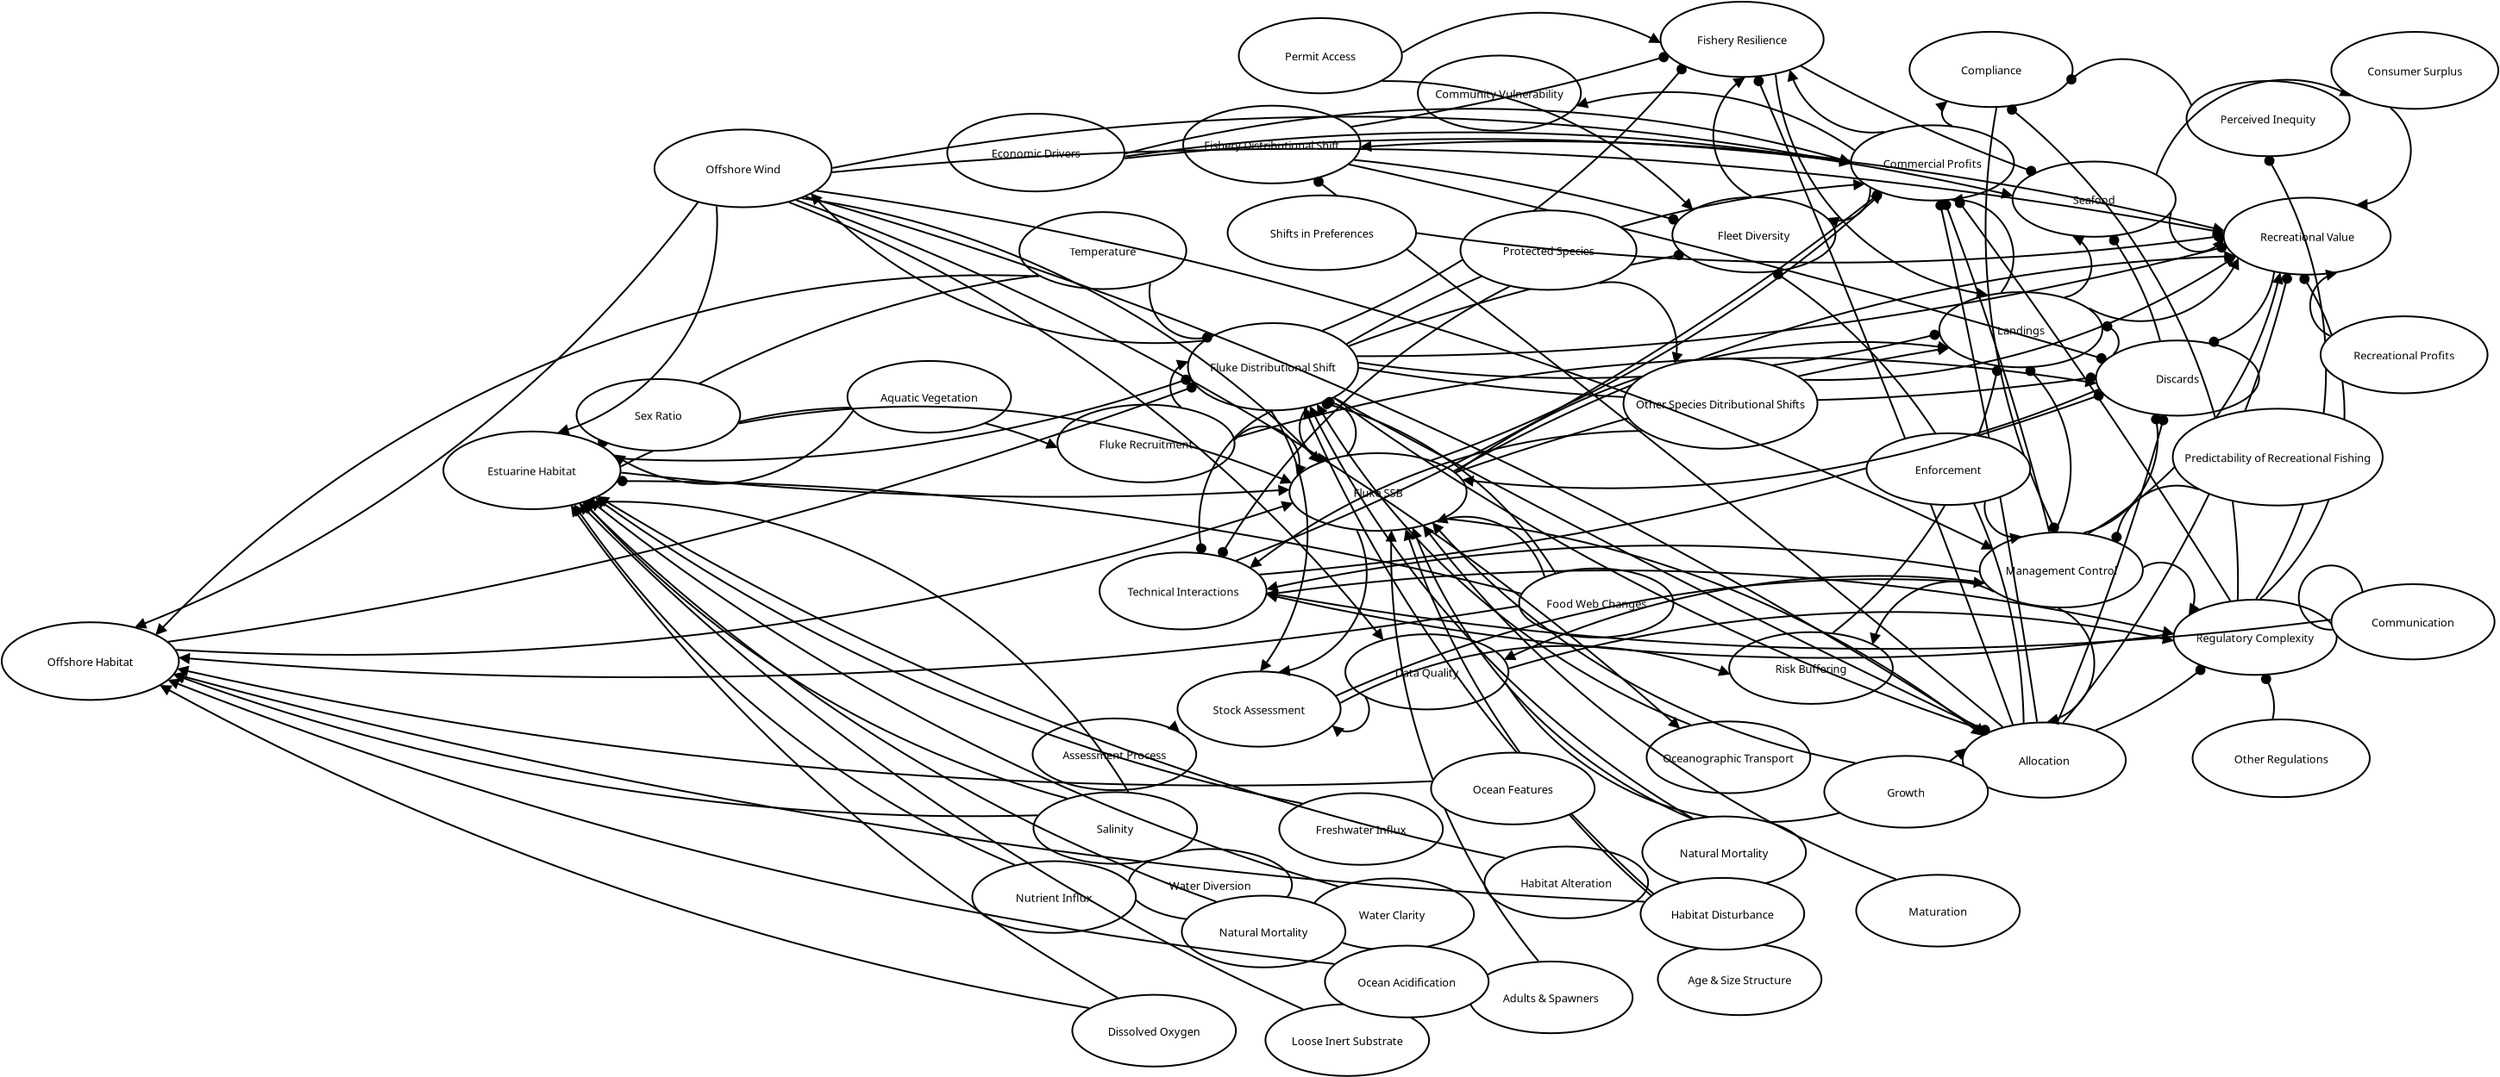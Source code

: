 <?xml version="1.0" encoding="UTF-8"?>
<dia:diagram xmlns:dia="http://www.lysator.liu.se/~alla/dia/">
  <dia:layer name="Background" visible="true" active="true">
    <dia:object type="Flowchart - Ellipse" version="0" id="O0">
      <dia:attribute name="obj_pos">
        <dia:point val="29.046,20.725"/>
      </dia:attribute>
      <dia:attribute name="obj_bb">
        <dia:rectangle val="28.996,20.675;38.046,24.783"/>
      </dia:attribute>
      <dia:attribute name="elem_corner">
        <dia:point val="29.046,20.725"/>
      </dia:attribute>
      <dia:attribute name="elem_width">
        <dia:real val="8.95"/>
      </dia:attribute>
      <dia:attribute name="elem_height">
        <dia:real val="4.008"/>
      </dia:attribute>
      <dia:attribute name="border_width">
        <dia:real val="0.1"/>
      </dia:attribute>
      <dia:attribute name="show_background">
        <dia:boolean val="false"/>
      </dia:attribute>
      <dia:attribute name="padding">
        <dia:real val="0.354"/>
      </dia:attribute>
      <dia:attribute name="text">
        <dia:composite type="text">
          <dia:attribute name="string">
            <dia:string>#Food Web Changes#</dia:string>
          </dia:attribute>
          <dia:attribute name="font">
            <dia:font family="sans" style="0" name="Helvetica"/>
          </dia:attribute>
          <dia:attribute name="height">
            <dia:real val="0.8"/>
          </dia:attribute>
          <dia:attribute name="pos">
            <dia:point val="33.521,22.969"/>
          </dia:attribute>
          <dia:attribute name="color">
            <dia:color val="#000000"/>
          </dia:attribute>
          <dia:attribute name="alignment">
            <dia:enum val="1"/>
          </dia:attribute>
        </dia:composite>
      </dia:attribute>
    </dia:object>
    <dia:object type="Flowchart - Ellipse" version="0" id="O1">
      <dia:attribute name="obj_pos">
        <dia:point val="0.071,0.046"/>
      </dia:attribute>
      <dia:attribute name="obj_bb">
        <dia:rectangle val="0.021,-0.004;9.802,4.565"/>
      </dia:attribute>
      <dia:attribute name="elem_corner">
        <dia:point val="0.071,0.046"/>
      </dia:attribute>
      <dia:attribute name="elem_width">
        <dia:real val="9.681"/>
      </dia:attribute>
      <dia:attribute name="elem_height">
        <dia:real val="4.468"/>
      </dia:attribute>
      <dia:attribute name="show_background">
        <dia:boolean val="true"/>
      </dia:attribute>
      <dia:attribute name="padding">
        <dia:real val="0.354"/>
      </dia:attribute>
      <dia:attribute name="text">
        <dia:composite type="text">
          <dia:attribute name="string">
            <dia:string>#Temperature#</dia:string>
          </dia:attribute>
          <dia:attribute name="font">
            <dia:font family="sans" style="0" name="Helvetica"/>
          </dia:attribute>
          <dia:attribute name="height">
            <dia:real val="0.8"/>
          </dia:attribute>
          <dia:attribute name="pos">
            <dia:point val="4.912,2.52"/>
          </dia:attribute>
          <dia:attribute name="color">
            <dia:color val="#000000"/>
          </dia:attribute>
          <dia:attribute name="alignment">
            <dia:enum val="1"/>
          </dia:attribute>
        </dia:composite>
      </dia:attribute>
    </dia:object>
    <dia:object type="Flowchart - Ellipse" version="0" id="O2">
      <dia:attribute name="obj_pos">
        <dia:point val="-33.325,12.777"/>
      </dia:attribute>
      <dia:attribute name="obj_bb">
        <dia:rectangle val="-33.375,12.727;-23.003,17.336"/>
      </dia:attribute>
      <dia:attribute name="elem_corner">
        <dia:point val="-33.325,12.777"/>
      </dia:attribute>
      <dia:attribute name="elem_width">
        <dia:real val="10.273"/>
      </dia:attribute>
      <dia:attribute name="elem_height">
        <dia:real val="4.509"/>
      </dia:attribute>
      <dia:attribute name="show_background">
        <dia:boolean val="true"/>
      </dia:attribute>
      <dia:attribute name="padding">
        <dia:real val="0.354"/>
      </dia:attribute>
      <dia:attribute name="text">
        <dia:composite type="text">
          <dia:attribute name="string">
            <dia:string>#Estuarine Habitat#</dia:string>
          </dia:attribute>
          <dia:attribute name="font">
            <dia:font family="sans" style="0" name="Helvetica"/>
          </dia:attribute>
          <dia:attribute name="height">
            <dia:real val="0.8"/>
          </dia:attribute>
          <dia:attribute name="pos">
            <dia:point val="-28.189,15.272"/>
          </dia:attribute>
          <dia:attribute name="color">
            <dia:color val="#000000"/>
          </dia:attribute>
          <dia:attribute name="alignment">
            <dia:enum val="1"/>
          </dia:attribute>
        </dia:composite>
      </dia:attribute>
    </dia:object>
    <dia:object type="Flowchart - Ellipse" version="0" id="O3">
      <dia:attribute name="obj_pos">
        <dia:point val="57.655,-2.887"/>
      </dia:attribute>
      <dia:attribute name="obj_bb">
        <dia:rectangle val="57.605,-2.937;67.163,1.529"/>
      </dia:attribute>
      <dia:attribute name="elem_corner">
        <dia:point val="57.655,-2.887"/>
      </dia:attribute>
      <dia:attribute name="elem_width">
        <dia:real val="9.458"/>
      </dia:attribute>
      <dia:attribute name="elem_height">
        <dia:real val="4.366"/>
      </dia:attribute>
      <dia:attribute name="show_background">
        <dia:boolean val="true"/>
      </dia:attribute>
      <dia:attribute name="padding">
        <dia:real val="0.354"/>
      </dia:attribute>
      <dia:attribute name="text">
        <dia:composite type="text">
          <dia:attribute name="string">
            <dia:string>#Seafood#</dia:string>
          </dia:attribute>
          <dia:attribute name="font">
            <dia:font family="sans" style="0" name="Helvetica"/>
          </dia:attribute>
          <dia:attribute name="height">
            <dia:real val="0.8"/>
          </dia:attribute>
          <dia:attribute name="pos">
            <dia:point val="62.384,-0.464"/>
          </dia:attribute>
          <dia:attribute name="color">
            <dia:color val="#000000"/>
          </dia:attribute>
          <dia:attribute name="alignment">
            <dia:enum val="1"/>
          </dia:attribute>
        </dia:composite>
      </dia:attribute>
    </dia:object>
    <dia:object type="Standard - Text" version="1" id="O4">
      <dia:attribute name="obj_pos">
        <dia:point val="4.912,2.28"/>
      </dia:attribute>
      <dia:attribute name="obj_bb">
        <dia:rectangle val="4.912,1.64;4.912,2.413"/>
      </dia:attribute>
      <dia:attribute name="text">
        <dia:composite type="text">
          <dia:attribute name="string">
            <dia:string>##</dia:string>
          </dia:attribute>
          <dia:attribute name="font">
            <dia:font family="sans" style="0" name="Helvetica"/>
          </dia:attribute>
          <dia:attribute name="height">
            <dia:real val="0.8"/>
          </dia:attribute>
          <dia:attribute name="pos">
            <dia:point val="4.912,2.28"/>
          </dia:attribute>
          <dia:attribute name="color">
            <dia:color val="#000000"/>
          </dia:attribute>
          <dia:attribute name="alignment">
            <dia:enum val="0"/>
          </dia:attribute>
        </dia:composite>
      </dia:attribute>
      <dia:attribute name="valign">
        <dia:enum val="3"/>
      </dia:attribute>
      <dia:connections>
        <dia:connection handle="0" to="O1" connection="16"/>
      </dia:connections>
    </dia:object>
    <dia:object type="Standard - Text" version="1" id="O5">
      <dia:attribute name="obj_pos">
        <dia:point val="62.384,-0.704"/>
      </dia:attribute>
      <dia:attribute name="obj_bb">
        <dia:rectangle val="62.384,-1.344;62.384,-0.571"/>
      </dia:attribute>
      <dia:attribute name="text">
        <dia:composite type="text">
          <dia:attribute name="string">
            <dia:string>##</dia:string>
          </dia:attribute>
          <dia:attribute name="font">
            <dia:font family="sans" style="0" name="Helvetica"/>
          </dia:attribute>
          <dia:attribute name="height">
            <dia:real val="0.8"/>
          </dia:attribute>
          <dia:attribute name="pos">
            <dia:point val="62.384,-0.704"/>
          </dia:attribute>
          <dia:attribute name="color">
            <dia:color val="#000000"/>
          </dia:attribute>
          <dia:attribute name="alignment">
            <dia:enum val="0"/>
          </dia:attribute>
        </dia:composite>
      </dia:attribute>
      <dia:attribute name="valign">
        <dia:enum val="3"/>
      </dia:attribute>
      <dia:connections>
        <dia:connection handle="0" to="O3" connection="16"/>
      </dia:connections>
    </dia:object>
    <dia:object type="Standard - Text" version="1" id="O6">
      <dia:attribute name="obj_pos">
        <dia:point val="35.546,29.396"/>
      </dia:attribute>
      <dia:attribute name="obj_bb">
        <dia:rectangle val="35.546,28.756;35.546,29.529"/>
      </dia:attribute>
      <dia:attribute name="text">
        <dia:composite type="text">
          <dia:attribute name="string">
            <dia:string>##</dia:string>
          </dia:attribute>
          <dia:attribute name="font">
            <dia:font family="sans" style="0" name="Helvetica"/>
          </dia:attribute>
          <dia:attribute name="height">
            <dia:real val="0.8"/>
          </dia:attribute>
          <dia:attribute name="pos">
            <dia:point val="35.546,29.396"/>
          </dia:attribute>
          <dia:attribute name="color">
            <dia:color val="#000000"/>
          </dia:attribute>
          <dia:attribute name="alignment">
            <dia:enum val="0"/>
          </dia:attribute>
        </dia:composite>
      </dia:attribute>
      <dia:attribute name="valign">
        <dia:enum val="3"/>
      </dia:attribute>
    </dia:object>
    <dia:object type="Standard - Text" version="1" id="O7">
      <dia:attribute name="obj_pos">
        <dia:point val="35.546,29.396"/>
      </dia:attribute>
      <dia:attribute name="obj_bb">
        <dia:rectangle val="35.546,28.756;35.546,29.529"/>
      </dia:attribute>
      <dia:attribute name="text">
        <dia:composite type="text">
          <dia:attribute name="string">
            <dia:string>##</dia:string>
          </dia:attribute>
          <dia:attribute name="font">
            <dia:font family="sans" style="0" name="Helvetica"/>
          </dia:attribute>
          <dia:attribute name="height">
            <dia:real val="0.8"/>
          </dia:attribute>
          <dia:attribute name="pos">
            <dia:point val="35.546,29.396"/>
          </dia:attribute>
          <dia:attribute name="color">
            <dia:color val="#000000"/>
          </dia:attribute>
          <dia:attribute name="alignment">
            <dia:enum val="0"/>
          </dia:attribute>
        </dia:composite>
      </dia:attribute>
      <dia:attribute name="valign">
        <dia:enum val="3"/>
      </dia:attribute>
    </dia:object>
    <dia:object type="Flowchart - Ellipse" version="0" id="O8">
      <dia:attribute name="obj_pos">
        <dia:point val="9.846,6.488"/>
      </dia:attribute>
      <dia:attribute name="obj_bb">
        <dia:rectangle val="9.796,6.438;19.768,11.602"/>
      </dia:attribute>
      <dia:attribute name="elem_corner">
        <dia:point val="9.846,6.488"/>
      </dia:attribute>
      <dia:attribute name="elem_width">
        <dia:real val="9.871"/>
      </dia:attribute>
      <dia:attribute name="elem_height">
        <dia:real val="5.064"/>
      </dia:attribute>
      <dia:attribute name="show_background">
        <dia:boolean val="true"/>
      </dia:attribute>
      <dia:attribute name="padding">
        <dia:real val="0.354"/>
      </dia:attribute>
      <dia:attribute name="text">
        <dia:composite type="text">
          <dia:attribute name="string">
            <dia:string>#Fluke Distributional Shift#</dia:string>
          </dia:attribute>
          <dia:attribute name="font">
            <dia:font family="sans" style="0" name="Helvetica"/>
          </dia:attribute>
          <dia:attribute name="height">
            <dia:real val="0.8"/>
          </dia:attribute>
          <dia:attribute name="pos">
            <dia:point val="14.782,9.26"/>
          </dia:attribute>
          <dia:attribute name="color">
            <dia:color val="#000000"/>
          </dia:attribute>
          <dia:attribute name="alignment">
            <dia:enum val="1"/>
          </dia:attribute>
        </dia:composite>
      </dia:attribute>
    </dia:object>
    <dia:object type="Standard - Text" version="1" id="O9">
      <dia:attribute name="obj_pos">
        <dia:point val="14.782,9.02"/>
      </dia:attribute>
      <dia:attribute name="obj_bb">
        <dia:rectangle val="14.782,8.38;14.782,9.153"/>
      </dia:attribute>
      <dia:attribute name="text">
        <dia:composite type="text">
          <dia:attribute name="string">
            <dia:string>##</dia:string>
          </dia:attribute>
          <dia:attribute name="font">
            <dia:font family="sans" style="0" name="Helvetica"/>
          </dia:attribute>
          <dia:attribute name="height">
            <dia:real val="0.8"/>
          </dia:attribute>
          <dia:attribute name="pos">
            <dia:point val="14.782,9.02"/>
          </dia:attribute>
          <dia:attribute name="color">
            <dia:color val="#000000"/>
          </dia:attribute>
          <dia:attribute name="alignment">
            <dia:enum val="0"/>
          </dia:attribute>
        </dia:composite>
      </dia:attribute>
      <dia:attribute name="valign">
        <dia:enum val="3"/>
      </dia:attribute>
      <dia:connections>
        <dia:connection handle="0" to="O8" connection="16"/>
      </dia:connections>
    </dia:object>
    <dia:object type="Standard - Text" version="1" id="O10">
      <dia:attribute name="obj_pos">
        <dia:point val="14.782,9.02"/>
      </dia:attribute>
      <dia:attribute name="obj_bb">
        <dia:rectangle val="14.782,8.38;14.782,9.153"/>
      </dia:attribute>
      <dia:attribute name="text">
        <dia:composite type="text">
          <dia:attribute name="string">
            <dia:string>##</dia:string>
          </dia:attribute>
          <dia:attribute name="font">
            <dia:font family="sans" style="0" name="Helvetica"/>
          </dia:attribute>
          <dia:attribute name="height">
            <dia:real val="0.8"/>
          </dia:attribute>
          <dia:attribute name="pos">
            <dia:point val="14.782,9.02"/>
          </dia:attribute>
          <dia:attribute name="color">
            <dia:color val="#000000"/>
          </dia:attribute>
          <dia:attribute name="alignment">
            <dia:enum val="0"/>
          </dia:attribute>
        </dia:composite>
      </dia:attribute>
      <dia:attribute name="valign">
        <dia:enum val="3"/>
      </dia:attribute>
      <dia:connections>
        <dia:connection handle="0" to="O8" connection="16"/>
      </dia:connections>
    </dia:object>
    <dia:object type="Standard - Text" version="1" id="O11">
      <dia:attribute name="obj_pos">
        <dia:point val="33.653,8.725"/>
      </dia:attribute>
      <dia:attribute name="obj_bb">
        <dia:rectangle val="33.653,8.085;33.653,8.857"/>
      </dia:attribute>
      <dia:attribute name="text">
        <dia:composite type="text">
          <dia:attribute name="string">
            <dia:string>##</dia:string>
          </dia:attribute>
          <dia:attribute name="font">
            <dia:font family="sans" style="0" name="Helvetica"/>
          </dia:attribute>
          <dia:attribute name="height">
            <dia:real val="0.8"/>
          </dia:attribute>
          <dia:attribute name="pos">
            <dia:point val="33.653,8.725"/>
          </dia:attribute>
          <dia:attribute name="color">
            <dia:color val="#000000"/>
          </dia:attribute>
          <dia:attribute name="alignment">
            <dia:enum val="0"/>
          </dia:attribute>
        </dia:composite>
      </dia:attribute>
      <dia:attribute name="valign">
        <dia:enum val="3"/>
      </dia:attribute>
    </dia:object>
    <dia:object type="Standard - Text" version="1" id="O12">
      <dia:attribute name="obj_pos">
        <dia:point val="14.782,9.02"/>
      </dia:attribute>
      <dia:attribute name="obj_bb">
        <dia:rectangle val="14.782,8.38;14.782,9.153"/>
      </dia:attribute>
      <dia:attribute name="text">
        <dia:composite type="text">
          <dia:attribute name="string">
            <dia:string>##</dia:string>
          </dia:attribute>
          <dia:attribute name="font">
            <dia:font family="sans" style="0" name="Helvetica"/>
          </dia:attribute>
          <dia:attribute name="height">
            <dia:real val="0.8"/>
          </dia:attribute>
          <dia:attribute name="pos">
            <dia:point val="14.782,9.02"/>
          </dia:attribute>
          <dia:attribute name="color">
            <dia:color val="#000000"/>
          </dia:attribute>
          <dia:attribute name="alignment">
            <dia:enum val="0"/>
          </dia:attribute>
        </dia:composite>
      </dia:attribute>
      <dia:attribute name="valign">
        <dia:enum val="3"/>
      </dia:attribute>
      <dia:connections>
        <dia:connection handle="0" to="O8" connection="16"/>
      </dia:connections>
    </dia:object>
    <dia:object type="Standard - Text" version="1" id="O13">
      <dia:attribute name="obj_pos">
        <dia:point val="32.03,3.594"/>
      </dia:attribute>
      <dia:attribute name="obj_bb">
        <dia:rectangle val="32.03,2.954;32.03,3.726"/>
      </dia:attribute>
      <dia:attribute name="text">
        <dia:composite type="text">
          <dia:attribute name="string">
            <dia:string>##</dia:string>
          </dia:attribute>
          <dia:attribute name="font">
            <dia:font family="sans" style="0" name="Helvetica"/>
          </dia:attribute>
          <dia:attribute name="height">
            <dia:real val="0.8"/>
          </dia:attribute>
          <dia:attribute name="pos">
            <dia:point val="32.03,3.594"/>
          </dia:attribute>
          <dia:attribute name="color">
            <dia:color val="#000000"/>
          </dia:attribute>
          <dia:attribute name="alignment">
            <dia:enum val="0"/>
          </dia:attribute>
        </dia:composite>
      </dia:attribute>
      <dia:attribute name="valign">
        <dia:enum val="3"/>
      </dia:attribute>
    </dia:object>
    <dia:object type="Standard - Text" version="1" id="O14">
      <dia:attribute name="obj_pos">
        <dia:point val="32.03,3.594"/>
      </dia:attribute>
      <dia:attribute name="obj_bb">
        <dia:rectangle val="32.03,2.954;32.03,3.726"/>
      </dia:attribute>
      <dia:attribute name="text">
        <dia:composite type="text">
          <dia:attribute name="string">
            <dia:string>##</dia:string>
          </dia:attribute>
          <dia:attribute name="font">
            <dia:font family="sans" style="0" name="Helvetica"/>
          </dia:attribute>
          <dia:attribute name="height">
            <dia:real val="0.8"/>
          </dia:attribute>
          <dia:attribute name="pos">
            <dia:point val="32.03,3.594"/>
          </dia:attribute>
          <dia:attribute name="color">
            <dia:color val="#000000"/>
          </dia:attribute>
          <dia:attribute name="alignment">
            <dia:enum val="0"/>
          </dia:attribute>
        </dia:composite>
      </dia:attribute>
      <dia:attribute name="valign">
        <dia:enum val="3"/>
      </dia:attribute>
    </dia:object>
    <dia:object type="Standard - Text" version="1" id="O15">
      <dia:attribute name="obj_pos">
        <dia:point val="32.03,3.594"/>
      </dia:attribute>
      <dia:attribute name="obj_bb">
        <dia:rectangle val="32.03,2.954;32.03,3.726"/>
      </dia:attribute>
      <dia:attribute name="text">
        <dia:composite type="text">
          <dia:attribute name="string">
            <dia:string>##</dia:string>
          </dia:attribute>
          <dia:attribute name="font">
            <dia:font family="sans" style="0" name="Helvetica"/>
          </dia:attribute>
          <dia:attribute name="height">
            <dia:real val="0.8"/>
          </dia:attribute>
          <dia:attribute name="pos">
            <dia:point val="32.03,3.594"/>
          </dia:attribute>
          <dia:attribute name="color">
            <dia:color val="#000000"/>
          </dia:attribute>
          <dia:attribute name="alignment">
            <dia:enum val="0"/>
          </dia:attribute>
        </dia:composite>
      </dia:attribute>
      <dia:attribute name="valign">
        <dia:enum val="3"/>
      </dia:attribute>
    </dia:object>
    <dia:object type="Standard - Text" version="1" id="O16">
      <dia:attribute name="obj_pos">
        <dia:point val="-28.189,15.032"/>
      </dia:attribute>
      <dia:attribute name="obj_bb">
        <dia:rectangle val="-28.189,14.392;-28.189,15.164"/>
      </dia:attribute>
      <dia:attribute name="text">
        <dia:composite type="text">
          <dia:attribute name="string">
            <dia:string>##</dia:string>
          </dia:attribute>
          <dia:attribute name="font">
            <dia:font family="sans" style="0" name="Helvetica"/>
          </dia:attribute>
          <dia:attribute name="height">
            <dia:real val="0.8"/>
          </dia:attribute>
          <dia:attribute name="pos">
            <dia:point val="-28.189,15.032"/>
          </dia:attribute>
          <dia:attribute name="color">
            <dia:color val="#000000"/>
          </dia:attribute>
          <dia:attribute name="alignment">
            <dia:enum val="0"/>
          </dia:attribute>
        </dia:composite>
      </dia:attribute>
      <dia:attribute name="valign">
        <dia:enum val="3"/>
      </dia:attribute>
      <dia:connections>
        <dia:connection handle="0" to="O2" connection="16"/>
      </dia:connections>
    </dia:object>
    <dia:object type="Standard - Text" version="1" id="O17">
      <dia:attribute name="obj_pos">
        <dia:point val="-28.189,15.032"/>
      </dia:attribute>
      <dia:attribute name="obj_bb">
        <dia:rectangle val="-28.189,14.392;-28.189,15.164"/>
      </dia:attribute>
      <dia:attribute name="text">
        <dia:composite type="text">
          <dia:attribute name="string">
            <dia:string>##</dia:string>
          </dia:attribute>
          <dia:attribute name="font">
            <dia:font family="sans" style="0" name="Helvetica"/>
          </dia:attribute>
          <dia:attribute name="height">
            <dia:real val="0.8"/>
          </dia:attribute>
          <dia:attribute name="pos">
            <dia:point val="-28.189,15.032"/>
          </dia:attribute>
          <dia:attribute name="color">
            <dia:color val="#000000"/>
          </dia:attribute>
          <dia:attribute name="alignment">
            <dia:enum val="0"/>
          </dia:attribute>
        </dia:composite>
      </dia:attribute>
      <dia:attribute name="valign">
        <dia:enum val="3"/>
      </dia:attribute>
      <dia:connections>
        <dia:connection handle="0" to="O2" connection="16"/>
      </dia:connections>
    </dia:object>
    <dia:object type="Standard - Text" version="1" id="O18">
      <dia:attribute name="obj_pos">
        <dia:point val="33.396,23.425"/>
      </dia:attribute>
      <dia:attribute name="obj_bb">
        <dia:rectangle val="33.396,22.785;33.396,23.558"/>
      </dia:attribute>
      <dia:attribute name="text">
        <dia:composite type="text">
          <dia:attribute name="string">
            <dia:string>##</dia:string>
          </dia:attribute>
          <dia:attribute name="font">
            <dia:font family="sans" style="0" name="Helvetica"/>
          </dia:attribute>
          <dia:attribute name="height">
            <dia:real val="0.8"/>
          </dia:attribute>
          <dia:attribute name="pos">
            <dia:point val="33.396,23.425"/>
          </dia:attribute>
          <dia:attribute name="color">
            <dia:color val="#000000"/>
          </dia:attribute>
          <dia:attribute name="alignment">
            <dia:enum val="0"/>
          </dia:attribute>
        </dia:composite>
      </dia:attribute>
      <dia:attribute name="valign">
        <dia:enum val="3"/>
      </dia:attribute>
    </dia:object>
    <dia:object type="Flowchart - Ellipse" version="0" id="O19">
      <dia:attribute name="obj_pos">
        <dia:point val="62.495,7.496"/>
      </dia:attribute>
      <dia:attribute name="obj_bb">
        <dia:rectangle val="62.445,7.446;72.003,11.911"/>
      </dia:attribute>
      <dia:attribute name="elem_corner">
        <dia:point val="62.495,7.496"/>
      </dia:attribute>
      <dia:attribute name="elem_width">
        <dia:real val="9.458"/>
      </dia:attribute>
      <dia:attribute name="elem_height">
        <dia:real val="4.366"/>
      </dia:attribute>
      <dia:attribute name="show_background">
        <dia:boolean val="true"/>
      </dia:attribute>
      <dia:attribute name="padding">
        <dia:real val="0.354"/>
      </dia:attribute>
      <dia:attribute name="text">
        <dia:composite type="text">
          <dia:attribute name="string">
            <dia:string>#Discards#</dia:string>
          </dia:attribute>
          <dia:attribute name="font">
            <dia:font family="sans" style="0" name="Helvetica"/>
          </dia:attribute>
          <dia:attribute name="height">
            <dia:real val="0.8"/>
          </dia:attribute>
          <dia:attribute name="pos">
            <dia:point val="67.224,9.918"/>
          </dia:attribute>
          <dia:attribute name="color">
            <dia:color val="#000000"/>
          </dia:attribute>
          <dia:attribute name="alignment">
            <dia:enum val="1"/>
          </dia:attribute>
        </dia:composite>
      </dia:attribute>
    </dia:object>
    <dia:object type="Standard - Text" version="1" id="O20">
      <dia:attribute name="obj_pos">
        <dia:point val="67.224,9.678"/>
      </dia:attribute>
      <dia:attribute name="obj_bb">
        <dia:rectangle val="67.224,9.038;67.224,9.811"/>
      </dia:attribute>
      <dia:attribute name="text">
        <dia:composite type="text">
          <dia:attribute name="string">
            <dia:string>##</dia:string>
          </dia:attribute>
          <dia:attribute name="font">
            <dia:font family="sans" style="0" name="Helvetica"/>
          </dia:attribute>
          <dia:attribute name="height">
            <dia:real val="0.8"/>
          </dia:attribute>
          <dia:attribute name="pos">
            <dia:point val="67.224,9.678"/>
          </dia:attribute>
          <dia:attribute name="color">
            <dia:color val="#000000"/>
          </dia:attribute>
          <dia:attribute name="alignment">
            <dia:enum val="0"/>
          </dia:attribute>
        </dia:composite>
      </dia:attribute>
      <dia:attribute name="valign">
        <dia:enum val="3"/>
      </dia:attribute>
      <dia:connections>
        <dia:connection handle="0" to="O19" connection="16"/>
      </dia:connections>
    </dia:object>
    <dia:object type="Standard - Arc" version="0" id="O21">
      <dia:attribute name="obj_pos">
        <dia:point val="67.224,9.678"/>
      </dia:attribute>
      <dia:attribute name="obj_bb">
        <dia:rectangle val="62.237,-0.77;67.29,9.745"/>
      </dia:attribute>
      <dia:attribute name="conn_endpoints">
        <dia:point val="67.224,9.678"/>
        <dia:point val="62.384,-0.704"/>
      </dia:attribute>
      <dia:attribute name="curve_distance">
        <dia:real val="0.296"/>
      </dia:attribute>
      <dia:attribute name="line_width">
        <dia:real val="0.1"/>
      </dia:attribute>
      <dia:attribute name="end_arrow">
        <dia:enum val="8"/>
      </dia:attribute>
      <dia:attribute name="end_arrow_length">
        <dia:real val="0.5"/>
      </dia:attribute>
      <dia:attribute name="end_arrow_width">
        <dia:real val="0.5"/>
      </dia:attribute>
      <dia:connections>
        <dia:connection handle="0" to="O19" connection="16"/>
        <dia:connection handle="1" to="O3" connection="16"/>
      </dia:connections>
    </dia:object>
    <dia:object type="Standard - Text" version="1" id="O22">
      <dia:attribute name="obj_pos">
        <dia:point val="33.396,23.425"/>
      </dia:attribute>
      <dia:attribute name="obj_bb">
        <dia:rectangle val="33.396,22.785;33.396,23.558"/>
      </dia:attribute>
      <dia:attribute name="text">
        <dia:composite type="text">
          <dia:attribute name="string">
            <dia:string>##</dia:string>
          </dia:attribute>
          <dia:attribute name="font">
            <dia:font family="sans" style="0" name="Helvetica"/>
          </dia:attribute>
          <dia:attribute name="height">
            <dia:real val="0.8"/>
          </dia:attribute>
          <dia:attribute name="pos">
            <dia:point val="33.396,23.425"/>
          </dia:attribute>
          <dia:attribute name="color">
            <dia:color val="#000000"/>
          </dia:attribute>
          <dia:attribute name="alignment">
            <dia:enum val="0"/>
          </dia:attribute>
        </dia:composite>
      </dia:attribute>
      <dia:attribute name="valign">
        <dia:enum val="3"/>
      </dia:attribute>
    </dia:object>
    <dia:object type="Standard - Text" version="1" id="O23">
      <dia:attribute name="obj_pos">
        <dia:point val="45.056,6.535"/>
      </dia:attribute>
      <dia:attribute name="obj_bb">
        <dia:rectangle val="45.056,5.895;45.056,6.668"/>
      </dia:attribute>
      <dia:attribute name="text">
        <dia:composite type="text">
          <dia:attribute name="string">
            <dia:string>##</dia:string>
          </dia:attribute>
          <dia:attribute name="font">
            <dia:font family="sans" style="0" name="Helvetica"/>
          </dia:attribute>
          <dia:attribute name="height">
            <dia:real val="0.8"/>
          </dia:attribute>
          <dia:attribute name="pos">
            <dia:point val="45.056,6.535"/>
          </dia:attribute>
          <dia:attribute name="color">
            <dia:color val="#000000"/>
          </dia:attribute>
          <dia:attribute name="alignment">
            <dia:enum val="0"/>
          </dia:attribute>
        </dia:composite>
      </dia:attribute>
      <dia:attribute name="valign">
        <dia:enum val="3"/>
      </dia:attribute>
    </dia:object>
    <dia:object type="Standard - Text" version="1" id="O24">
      <dia:attribute name="obj_pos">
        <dia:point val="23.364,24.992"/>
      </dia:attribute>
      <dia:attribute name="obj_bb">
        <dia:rectangle val="23.364,24.352;23.364,25.125"/>
      </dia:attribute>
      <dia:attribute name="text">
        <dia:composite type="text">
          <dia:attribute name="string">
            <dia:string>##</dia:string>
          </dia:attribute>
          <dia:attribute name="font">
            <dia:font family="sans" style="0" name="Helvetica"/>
          </dia:attribute>
          <dia:attribute name="height">
            <dia:real val="0.8"/>
          </dia:attribute>
          <dia:attribute name="pos">
            <dia:point val="23.364,24.992"/>
          </dia:attribute>
          <dia:attribute name="color">
            <dia:color val="#000000"/>
          </dia:attribute>
          <dia:attribute name="alignment">
            <dia:enum val="0"/>
          </dia:attribute>
        </dia:composite>
      </dia:attribute>
      <dia:attribute name="valign">
        <dia:enum val="3"/>
      </dia:attribute>
    </dia:object>
    <dia:object type="Standard - Text" version="1" id="O25">
      <dia:attribute name="obj_pos">
        <dia:point val="27.832,15.97"/>
      </dia:attribute>
      <dia:attribute name="obj_bb">
        <dia:rectangle val="27.832,15.33;27.832,16.102"/>
      </dia:attribute>
      <dia:attribute name="text">
        <dia:composite type="text">
          <dia:attribute name="string">
            <dia:string>##</dia:string>
          </dia:attribute>
          <dia:attribute name="font">
            <dia:font family="sans" style="0" name="Helvetica"/>
          </dia:attribute>
          <dia:attribute name="height">
            <dia:real val="0.8"/>
          </dia:attribute>
          <dia:attribute name="pos">
            <dia:point val="27.832,15.97"/>
          </dia:attribute>
          <dia:attribute name="color">
            <dia:color val="#000000"/>
          </dia:attribute>
          <dia:attribute name="alignment">
            <dia:enum val="0"/>
          </dia:attribute>
        </dia:composite>
      </dia:attribute>
      <dia:attribute name="valign">
        <dia:enum val="3"/>
      </dia:attribute>
    </dia:object>
    <dia:object type="Flowchart - Ellipse" version="0" id="O26">
      <dia:attribute name="obj_pos">
        <dia:point val="4.723,19.796"/>
      </dia:attribute>
      <dia:attribute name="obj_bb">
        <dia:rectangle val="4.673,19.746;14.454,24.315"/>
      </dia:attribute>
      <dia:attribute name="elem_corner">
        <dia:point val="4.723,19.796"/>
      </dia:attribute>
      <dia:attribute name="elem_width">
        <dia:real val="9.681"/>
      </dia:attribute>
      <dia:attribute name="elem_height">
        <dia:real val="4.468"/>
      </dia:attribute>
      <dia:attribute name="show_background">
        <dia:boolean val="true"/>
      </dia:attribute>
      <dia:attribute name="padding">
        <dia:real val="0.354"/>
      </dia:attribute>
      <dia:attribute name="text">
        <dia:composite type="text">
          <dia:attribute name="string">
            <dia:string>#Technical Interactions#</dia:string>
          </dia:attribute>
          <dia:attribute name="font">
            <dia:font family="sans" style="0" name="Helvetica"/>
          </dia:attribute>
          <dia:attribute name="height">
            <dia:real val="0.8"/>
          </dia:attribute>
          <dia:attribute name="pos">
            <dia:point val="9.563,22.27"/>
          </dia:attribute>
          <dia:attribute name="color">
            <dia:color val="#000000"/>
          </dia:attribute>
          <dia:attribute name="alignment">
            <dia:enum val="1"/>
          </dia:attribute>
        </dia:composite>
      </dia:attribute>
    </dia:object>
    <dia:object type="Flowchart - Ellipse" version="0" id="O27">
      <dia:attribute name="obj_pos">
        <dia:point val="54.764,29.663"/>
      </dia:attribute>
      <dia:attribute name="obj_bb">
        <dia:rectangle val="54.714,29.613;64.272,34.079"/>
      </dia:attribute>
      <dia:attribute name="elem_corner">
        <dia:point val="54.764,29.663"/>
      </dia:attribute>
      <dia:attribute name="elem_width">
        <dia:real val="9.458"/>
      </dia:attribute>
      <dia:attribute name="elem_height">
        <dia:real val="4.366"/>
      </dia:attribute>
      <dia:attribute name="show_background">
        <dia:boolean val="true"/>
      </dia:attribute>
      <dia:attribute name="padding">
        <dia:real val="0.354"/>
      </dia:attribute>
      <dia:attribute name="text">
        <dia:composite type="text">
          <dia:attribute name="string">
            <dia:string>#Allocation#</dia:string>
          </dia:attribute>
          <dia:attribute name="font">
            <dia:font family="sans" style="0" name="Helvetica"/>
          </dia:attribute>
          <dia:attribute name="height">
            <dia:real val="0.8"/>
          </dia:attribute>
          <dia:attribute name="pos">
            <dia:point val="59.493,32.086"/>
          </dia:attribute>
          <dia:attribute name="color">
            <dia:color val="#000000"/>
          </dia:attribute>
          <dia:attribute name="alignment">
            <dia:enum val="1"/>
          </dia:attribute>
        </dia:composite>
      </dia:attribute>
    </dia:object>
    <dia:object type="Flowchart - Ellipse" version="0" id="O28">
      <dia:attribute name="obj_pos">
        <dia:point val="55.755,18.625"/>
      </dia:attribute>
      <dia:attribute name="obj_bb">
        <dia:rectangle val="55.705,18.575;65.263,23.041"/>
      </dia:attribute>
      <dia:attribute name="elem_corner">
        <dia:point val="55.755,18.625"/>
      </dia:attribute>
      <dia:attribute name="elem_width">
        <dia:real val="9.458"/>
      </dia:attribute>
      <dia:attribute name="elem_height">
        <dia:real val="4.366"/>
      </dia:attribute>
      <dia:attribute name="show_background">
        <dia:boolean val="true"/>
      </dia:attribute>
      <dia:attribute name="padding">
        <dia:real val="0.354"/>
      </dia:attribute>
      <dia:attribute name="text">
        <dia:composite type="text">
          <dia:attribute name="string">
            <dia:string>#Management Control#</dia:string>
          </dia:attribute>
          <dia:attribute name="font">
            <dia:font family="sans" style="0" name="Helvetica"/>
          </dia:attribute>
          <dia:attribute name="height">
            <dia:real val="0.8"/>
          </dia:attribute>
          <dia:attribute name="pos">
            <dia:point val="60.484,21.048"/>
          </dia:attribute>
          <dia:attribute name="color">
            <dia:color val="#000000"/>
          </dia:attribute>
          <dia:attribute name="alignment">
            <dia:enum val="1"/>
          </dia:attribute>
        </dia:composite>
      </dia:attribute>
    </dia:object>
    <dia:object type="Standard - Text" version="1" id="O29">
      <dia:attribute name="obj_pos">
        <dia:point val="60.484,20.808"/>
      </dia:attribute>
      <dia:attribute name="obj_bb">
        <dia:rectangle val="60.484,20.168;60.484,20.94"/>
      </dia:attribute>
      <dia:attribute name="text">
        <dia:composite type="text">
          <dia:attribute name="string">
            <dia:string>##</dia:string>
          </dia:attribute>
          <dia:attribute name="font">
            <dia:font family="sans" style="0" name="Helvetica"/>
          </dia:attribute>
          <dia:attribute name="height">
            <dia:real val="0.8"/>
          </dia:attribute>
          <dia:attribute name="pos">
            <dia:point val="60.484,20.808"/>
          </dia:attribute>
          <dia:attribute name="color">
            <dia:color val="#000000"/>
          </dia:attribute>
          <dia:attribute name="alignment">
            <dia:enum val="0"/>
          </dia:attribute>
        </dia:composite>
      </dia:attribute>
      <dia:attribute name="valign">
        <dia:enum val="3"/>
      </dia:attribute>
      <dia:connections>
        <dia:connection handle="0" to="O28" connection="16"/>
      </dia:connections>
    </dia:object>
    <dia:object type="Standard - Text" version="1" id="O30">
      <dia:attribute name="obj_pos">
        <dia:point val="60.484,20.808"/>
      </dia:attribute>
      <dia:attribute name="obj_bb">
        <dia:rectangle val="60.484,20.168;60.484,20.94"/>
      </dia:attribute>
      <dia:attribute name="text">
        <dia:composite type="text">
          <dia:attribute name="string">
            <dia:string>##</dia:string>
          </dia:attribute>
          <dia:attribute name="font">
            <dia:font family="sans" style="0" name="Helvetica"/>
          </dia:attribute>
          <dia:attribute name="height">
            <dia:real val="0.8"/>
          </dia:attribute>
          <dia:attribute name="pos">
            <dia:point val="60.484,20.808"/>
          </dia:attribute>
          <dia:attribute name="color">
            <dia:color val="#000000"/>
          </dia:attribute>
          <dia:attribute name="alignment">
            <dia:enum val="0"/>
          </dia:attribute>
        </dia:composite>
      </dia:attribute>
      <dia:attribute name="valign">
        <dia:enum val="3"/>
      </dia:attribute>
      <dia:connections>
        <dia:connection handle="0" to="O28" connection="16"/>
      </dia:connections>
    </dia:object>
    <dia:object type="Standard - Text" version="1" id="O31">
      <dia:attribute name="obj_pos">
        <dia:point val="67.224,9.678"/>
      </dia:attribute>
      <dia:attribute name="obj_bb">
        <dia:rectangle val="67.224,9.038;67.224,9.811"/>
      </dia:attribute>
      <dia:attribute name="text">
        <dia:composite type="text">
          <dia:attribute name="string">
            <dia:string>##</dia:string>
          </dia:attribute>
          <dia:attribute name="font">
            <dia:font family="sans" style="0" name="Helvetica"/>
          </dia:attribute>
          <dia:attribute name="height">
            <dia:real val="0.8"/>
          </dia:attribute>
          <dia:attribute name="pos">
            <dia:point val="67.224,9.678"/>
          </dia:attribute>
          <dia:attribute name="color">
            <dia:color val="#000000"/>
          </dia:attribute>
          <dia:attribute name="alignment">
            <dia:enum val="0"/>
          </dia:attribute>
        </dia:composite>
      </dia:attribute>
      <dia:attribute name="valign">
        <dia:enum val="3"/>
      </dia:attribute>
      <dia:connections>
        <dia:connection handle="0" to="O19" connection="16"/>
      </dia:connections>
    </dia:object>
    <dia:object type="Flowchart - Ellipse" version="0" id="O32">
      <dia:attribute name="obj_pos">
        <dia:point val="69.898,-0.791"/>
      </dia:attribute>
      <dia:attribute name="obj_bb">
        <dia:rectangle val="69.848,-0.841;79.629,3.727"/>
      </dia:attribute>
      <dia:attribute name="elem_corner">
        <dia:point val="69.898,-0.791"/>
      </dia:attribute>
      <dia:attribute name="elem_width">
        <dia:real val="9.681"/>
      </dia:attribute>
      <dia:attribute name="elem_height">
        <dia:real val="4.468"/>
      </dia:attribute>
      <dia:attribute name="show_background">
        <dia:boolean val="true"/>
      </dia:attribute>
      <dia:attribute name="padding">
        <dia:real val="0.354"/>
      </dia:attribute>
      <dia:attribute name="text">
        <dia:composite type="text">
          <dia:attribute name="string">
            <dia:string>#Recreational Value#</dia:string>
          </dia:attribute>
          <dia:attribute name="font">
            <dia:font family="sans" style="0" name="Helvetica"/>
          </dia:attribute>
          <dia:attribute name="height">
            <dia:real val="0.8"/>
          </dia:attribute>
          <dia:attribute name="pos">
            <dia:point val="74.738,1.683"/>
          </dia:attribute>
          <dia:attribute name="color">
            <dia:color val="#000000"/>
          </dia:attribute>
          <dia:attribute name="alignment">
            <dia:enum val="1"/>
          </dia:attribute>
        </dia:composite>
      </dia:attribute>
    </dia:object>
    <dia:object type="Flowchart - Ellipse" version="0" id="O33">
      <dia:attribute name="obj_pos">
        <dia:point val="9.57,-6.129"/>
      </dia:attribute>
      <dia:attribute name="obj_bb">
        <dia:rectangle val="9.52,-6.179;19.893,-1.571"/>
      </dia:attribute>
      <dia:attribute name="elem_corner">
        <dia:point val="9.57,-6.129"/>
      </dia:attribute>
      <dia:attribute name="elem_width">
        <dia:real val="10.273"/>
      </dia:attribute>
      <dia:attribute name="elem_height">
        <dia:real val="4.509"/>
      </dia:attribute>
      <dia:attribute name="show_background">
        <dia:boolean val="true"/>
      </dia:attribute>
      <dia:attribute name="padding">
        <dia:real val="0.354"/>
      </dia:attribute>
      <dia:attribute name="text">
        <dia:composite type="text">
          <dia:attribute name="string">
            <dia:string>#Fishery Distributional Shift#</dia:string>
          </dia:attribute>
          <dia:attribute name="font">
            <dia:font family="sans" style="0" name="Helvetica"/>
          </dia:attribute>
          <dia:attribute name="height">
            <dia:real val="0.8"/>
          </dia:attribute>
          <dia:attribute name="pos">
            <dia:point val="14.707,-3.635"/>
          </dia:attribute>
          <dia:attribute name="color">
            <dia:color val="#000000"/>
          </dia:attribute>
          <dia:attribute name="alignment">
            <dia:enum val="1"/>
          </dia:attribute>
        </dia:composite>
      </dia:attribute>
    </dia:object>
    <dia:object type="Flowchart - Ellipse" version="0" id="O34">
      <dia:attribute name="obj_pos">
        <dia:point val="23.174,-9.039"/>
      </dia:attribute>
      <dia:attribute name="obj_bb">
        <dia:rectangle val="23.124,-9.089;32.682,-4.624"/>
      </dia:attribute>
      <dia:attribute name="elem_corner">
        <dia:point val="23.174,-9.039"/>
      </dia:attribute>
      <dia:attribute name="elem_width">
        <dia:real val="9.458"/>
      </dia:attribute>
      <dia:attribute name="elem_height">
        <dia:real val="4.366"/>
      </dia:attribute>
      <dia:attribute name="show_background">
        <dia:boolean val="true"/>
      </dia:attribute>
      <dia:attribute name="padding">
        <dia:real val="0.354"/>
      </dia:attribute>
      <dia:attribute name="text">
        <dia:composite type="text">
          <dia:attribute name="string">
            <dia:string>#Community Vulnerability#</dia:string>
          </dia:attribute>
          <dia:attribute name="font">
            <dia:font family="sans" style="0" name="Helvetica"/>
          </dia:attribute>
          <dia:attribute name="height">
            <dia:real val="0.8"/>
          </dia:attribute>
          <dia:attribute name="pos">
            <dia:point val="27.903,-6.617"/>
          </dia:attribute>
          <dia:attribute name="color">
            <dia:color val="#000000"/>
          </dia:attribute>
          <dia:attribute name="alignment">
            <dia:enum val="1"/>
          </dia:attribute>
        </dia:composite>
      </dia:attribute>
    </dia:object>
    <dia:object type="Standard - Text" version="1" id="O35">
      <dia:attribute name="obj_pos">
        <dia:point val="74.738,1.443"/>
      </dia:attribute>
      <dia:attribute name="obj_bb">
        <dia:rectangle val="74.738,0.803;74.738,1.575"/>
      </dia:attribute>
      <dia:attribute name="text">
        <dia:composite type="text">
          <dia:attribute name="string">
            <dia:string>##</dia:string>
          </dia:attribute>
          <dia:attribute name="font">
            <dia:font family="sans" style="0" name="Helvetica"/>
          </dia:attribute>
          <dia:attribute name="height">
            <dia:real val="0.8"/>
          </dia:attribute>
          <dia:attribute name="pos">
            <dia:point val="74.738,1.443"/>
          </dia:attribute>
          <dia:attribute name="color">
            <dia:color val="#000000"/>
          </dia:attribute>
          <dia:attribute name="alignment">
            <dia:enum val="0"/>
          </dia:attribute>
        </dia:composite>
      </dia:attribute>
      <dia:attribute name="valign">
        <dia:enum val="3"/>
      </dia:attribute>
      <dia:connections>
        <dia:connection handle="0" to="O32" connection="16"/>
      </dia:connections>
    </dia:object>
    <dia:object type="Standard - Text" version="1" id="O36">
      <dia:attribute name="obj_pos">
        <dia:point val="27.903,-6.857"/>
      </dia:attribute>
      <dia:attribute name="obj_bb">
        <dia:rectangle val="27.903,-7.497;27.903,-6.724"/>
      </dia:attribute>
      <dia:attribute name="text">
        <dia:composite type="text">
          <dia:attribute name="string">
            <dia:string>##</dia:string>
          </dia:attribute>
          <dia:attribute name="font">
            <dia:font family="sans" style="0" name="Helvetica"/>
          </dia:attribute>
          <dia:attribute name="height">
            <dia:real val="0.8"/>
          </dia:attribute>
          <dia:attribute name="pos">
            <dia:point val="27.903,-6.857"/>
          </dia:attribute>
          <dia:attribute name="color">
            <dia:color val="#000000"/>
          </dia:attribute>
          <dia:attribute name="alignment">
            <dia:enum val="0"/>
          </dia:attribute>
        </dia:composite>
      </dia:attribute>
      <dia:attribute name="valign">
        <dia:enum val="3"/>
      </dia:attribute>
      <dia:connections>
        <dia:connection handle="0" to="O34" connection="16"/>
      </dia:connections>
    </dia:object>
    <dia:object type="Standard - Text" version="1" id="O37">
      <dia:attribute name="obj_pos">
        <dia:point val="50.659,-2.73"/>
      </dia:attribute>
      <dia:attribute name="obj_bb">
        <dia:rectangle val="50.659,-3.37;50.659,-2.597"/>
      </dia:attribute>
      <dia:attribute name="text">
        <dia:composite type="text">
          <dia:attribute name="string">
            <dia:string>##</dia:string>
          </dia:attribute>
          <dia:attribute name="font">
            <dia:font family="sans" style="0" name="Helvetica"/>
          </dia:attribute>
          <dia:attribute name="height">
            <dia:real val="0.8"/>
          </dia:attribute>
          <dia:attribute name="pos">
            <dia:point val="50.659,-2.73"/>
          </dia:attribute>
          <dia:attribute name="color">
            <dia:color val="#000000"/>
          </dia:attribute>
          <dia:attribute name="alignment">
            <dia:enum val="0"/>
          </dia:attribute>
        </dia:composite>
      </dia:attribute>
      <dia:attribute name="valign">
        <dia:enum val="3"/>
      </dia:attribute>
    </dia:object>
    <dia:object type="Standard - Text" version="1" id="O38">
      <dia:attribute name="obj_pos">
        <dia:point val="50.659,-2.73"/>
      </dia:attribute>
      <dia:attribute name="obj_bb">
        <dia:rectangle val="50.659,-3.37;50.659,-2.597"/>
      </dia:attribute>
      <dia:attribute name="text">
        <dia:composite type="text">
          <dia:attribute name="string">
            <dia:string>##</dia:string>
          </dia:attribute>
          <dia:attribute name="font">
            <dia:font family="sans" style="0" name="Helvetica"/>
          </dia:attribute>
          <dia:attribute name="height">
            <dia:real val="0.8"/>
          </dia:attribute>
          <dia:attribute name="pos">
            <dia:point val="50.659,-2.73"/>
          </dia:attribute>
          <dia:attribute name="color">
            <dia:color val="#000000"/>
          </dia:attribute>
          <dia:attribute name="alignment">
            <dia:enum val="0"/>
          </dia:attribute>
        </dia:composite>
      </dia:attribute>
      <dia:attribute name="valign">
        <dia:enum val="3"/>
      </dia:attribute>
    </dia:object>
    <dia:object type="Standard - Text" version="1" id="O39">
      <dia:attribute name="obj_pos">
        <dia:point val="50.659,-2.73"/>
      </dia:attribute>
      <dia:attribute name="obj_bb">
        <dia:rectangle val="50.659,-3.37;50.659,-2.597"/>
      </dia:attribute>
      <dia:attribute name="text">
        <dia:composite type="text">
          <dia:attribute name="string">
            <dia:string>##</dia:string>
          </dia:attribute>
          <dia:attribute name="font">
            <dia:font family="sans" style="0" name="Helvetica"/>
          </dia:attribute>
          <dia:attribute name="height">
            <dia:real val="0.8"/>
          </dia:attribute>
          <dia:attribute name="pos">
            <dia:point val="50.659,-2.73"/>
          </dia:attribute>
          <dia:attribute name="color">
            <dia:color val="#000000"/>
          </dia:attribute>
          <dia:attribute name="alignment">
            <dia:enum val="0"/>
          </dia:attribute>
        </dia:composite>
      </dia:attribute>
      <dia:attribute name="valign">
        <dia:enum val="3"/>
      </dia:attribute>
    </dia:object>
    <dia:object type="Standard - Text" version="1" id="O40">
      <dia:attribute name="obj_pos">
        <dia:point val="14.707,-3.875"/>
      </dia:attribute>
      <dia:attribute name="obj_bb">
        <dia:rectangle val="14.707,-4.515;14.707,-3.742"/>
      </dia:attribute>
      <dia:attribute name="text">
        <dia:composite type="text">
          <dia:attribute name="string">
            <dia:string>##</dia:string>
          </dia:attribute>
          <dia:attribute name="font">
            <dia:font family="sans" style="0" name="Helvetica"/>
          </dia:attribute>
          <dia:attribute name="height">
            <dia:real val="0.8"/>
          </dia:attribute>
          <dia:attribute name="pos">
            <dia:point val="14.707,-3.875"/>
          </dia:attribute>
          <dia:attribute name="color">
            <dia:color val="#000000"/>
          </dia:attribute>
          <dia:attribute name="alignment">
            <dia:enum val="0"/>
          </dia:attribute>
        </dia:composite>
      </dia:attribute>
      <dia:attribute name="valign">
        <dia:enum val="3"/>
      </dia:attribute>
      <dia:connections>
        <dia:connection handle="0" to="O33" connection="16"/>
      </dia:connections>
    </dia:object>
    <dia:object type="Standard - Text" version="1" id="O41">
      <dia:attribute name="obj_pos">
        <dia:point val="14.707,-3.875"/>
      </dia:attribute>
      <dia:attribute name="obj_bb">
        <dia:rectangle val="14.707,-4.515;14.707,-3.742"/>
      </dia:attribute>
      <dia:attribute name="text">
        <dia:composite type="text">
          <dia:attribute name="string">
            <dia:string>##</dia:string>
          </dia:attribute>
          <dia:attribute name="font">
            <dia:font family="sans" style="0" name="Helvetica"/>
          </dia:attribute>
          <dia:attribute name="height">
            <dia:real val="0.8"/>
          </dia:attribute>
          <dia:attribute name="pos">
            <dia:point val="14.707,-3.875"/>
          </dia:attribute>
          <dia:attribute name="color">
            <dia:color val="#000000"/>
          </dia:attribute>
          <dia:attribute name="alignment">
            <dia:enum val="0"/>
          </dia:attribute>
        </dia:composite>
      </dia:attribute>
      <dia:attribute name="valign">
        <dia:enum val="3"/>
      </dia:attribute>
      <dia:connections>
        <dia:connection handle="0" to="O33" connection="16"/>
      </dia:connections>
    </dia:object>
    <dia:object type="Standard - Text" version="1" id="O42">
      <dia:attribute name="obj_pos">
        <dia:point val="50.659,-2.73"/>
      </dia:attribute>
      <dia:attribute name="obj_bb">
        <dia:rectangle val="50.659,-3.37;50.659,-2.597"/>
      </dia:attribute>
      <dia:attribute name="text">
        <dia:composite type="text">
          <dia:attribute name="string">
            <dia:string>##</dia:string>
          </dia:attribute>
          <dia:attribute name="font">
            <dia:font family="sans" style="0" name="Helvetica"/>
          </dia:attribute>
          <dia:attribute name="height">
            <dia:real val="0.8"/>
          </dia:attribute>
          <dia:attribute name="pos">
            <dia:point val="50.659,-2.73"/>
          </dia:attribute>
          <dia:attribute name="color">
            <dia:color val="#000000"/>
          </dia:attribute>
          <dia:attribute name="alignment">
            <dia:enum val="0"/>
          </dia:attribute>
        </dia:composite>
      </dia:attribute>
      <dia:attribute name="valign">
        <dia:enum val="3"/>
      </dia:attribute>
    </dia:object>
    <dia:object type="Standard - Text" version="1" id="O43">
      <dia:attribute name="obj_pos">
        <dia:point val="50.659,-2.73"/>
      </dia:attribute>
      <dia:attribute name="obj_bb">
        <dia:rectangle val="50.659,-3.37;50.659,-2.597"/>
      </dia:attribute>
      <dia:attribute name="text">
        <dia:composite type="text">
          <dia:attribute name="string">
            <dia:string>##</dia:string>
          </dia:attribute>
          <dia:attribute name="font">
            <dia:font family="sans" style="0" name="Helvetica"/>
          </dia:attribute>
          <dia:attribute name="height">
            <dia:real val="0.8"/>
          </dia:attribute>
          <dia:attribute name="pos">
            <dia:point val="50.659,-2.73"/>
          </dia:attribute>
          <dia:attribute name="color">
            <dia:color val="#000000"/>
          </dia:attribute>
          <dia:attribute name="alignment">
            <dia:enum val="0"/>
          </dia:attribute>
        </dia:composite>
      </dia:attribute>
      <dia:attribute name="valign">
        <dia:enum val="3"/>
      </dia:attribute>
    </dia:object>
    <dia:object type="Standard - Text" version="1" id="O44">
      <dia:attribute name="obj_pos">
        <dia:point val="42.537,14.12"/>
      </dia:attribute>
      <dia:attribute name="obj_bb">
        <dia:rectangle val="42.537,13.48;42.537,14.253"/>
      </dia:attribute>
      <dia:attribute name="text">
        <dia:composite type="text">
          <dia:attribute name="string">
            <dia:string>##</dia:string>
          </dia:attribute>
          <dia:attribute name="font">
            <dia:font family="sans" style="0" name="Helvetica"/>
          </dia:attribute>
          <dia:attribute name="height">
            <dia:real val="0.8"/>
          </dia:attribute>
          <dia:attribute name="pos">
            <dia:point val="42.537,14.12"/>
          </dia:attribute>
          <dia:attribute name="color">
            <dia:color val="#000000"/>
          </dia:attribute>
          <dia:attribute name="alignment">
            <dia:enum val="0"/>
          </dia:attribute>
        </dia:composite>
      </dia:attribute>
      <dia:attribute name="valign">
        <dia:enum val="3"/>
      </dia:attribute>
    </dia:object>
    <dia:object type="Standard - Text" version="1" id="O45">
      <dia:attribute name="obj_pos">
        <dia:point val="42.537,14.12"/>
      </dia:attribute>
      <dia:attribute name="obj_bb">
        <dia:rectangle val="42.537,13.48;42.537,14.253"/>
      </dia:attribute>
      <dia:attribute name="text">
        <dia:composite type="text">
          <dia:attribute name="string">
            <dia:string>##</dia:string>
          </dia:attribute>
          <dia:attribute name="font">
            <dia:font family="sans" style="0" name="Helvetica"/>
          </dia:attribute>
          <dia:attribute name="height">
            <dia:real val="0.8"/>
          </dia:attribute>
          <dia:attribute name="pos">
            <dia:point val="42.537,14.12"/>
          </dia:attribute>
          <dia:attribute name="color">
            <dia:color val="#000000"/>
          </dia:attribute>
          <dia:attribute name="alignment">
            <dia:enum val="0"/>
          </dia:attribute>
        </dia:composite>
      </dia:attribute>
      <dia:attribute name="valign">
        <dia:enum val="3"/>
      </dia:attribute>
    </dia:object>
    <dia:object type="Standard - Text" version="1" id="O46">
      <dia:attribute name="obj_pos">
        <dia:point val="32.03,3.594"/>
      </dia:attribute>
      <dia:attribute name="obj_bb">
        <dia:rectangle val="32.03,2.954;32.03,3.726"/>
      </dia:attribute>
      <dia:attribute name="text">
        <dia:composite type="text">
          <dia:attribute name="string">
            <dia:string>##</dia:string>
          </dia:attribute>
          <dia:attribute name="font">
            <dia:font family="sans" style="0" name="Helvetica"/>
          </dia:attribute>
          <dia:attribute name="height">
            <dia:real val="0.8"/>
          </dia:attribute>
          <dia:attribute name="pos">
            <dia:point val="32.03,3.594"/>
          </dia:attribute>
          <dia:attribute name="color">
            <dia:color val="#000000"/>
          </dia:attribute>
          <dia:attribute name="alignment">
            <dia:enum val="0"/>
          </dia:attribute>
        </dia:composite>
      </dia:attribute>
      <dia:attribute name="valign">
        <dia:enum val="3"/>
      </dia:attribute>
    </dia:object>
    <dia:object type="Standard - Text" version="1" id="O47">
      <dia:attribute name="obj_pos">
        <dia:point val="33.653,8.725"/>
      </dia:attribute>
      <dia:attribute name="obj_bb">
        <dia:rectangle val="33.653,8.085;33.653,8.857"/>
      </dia:attribute>
      <dia:attribute name="text">
        <dia:composite type="text">
          <dia:attribute name="string">
            <dia:string>##</dia:string>
          </dia:attribute>
          <dia:attribute name="font">
            <dia:font family="sans" style="0" name="Helvetica"/>
          </dia:attribute>
          <dia:attribute name="height">
            <dia:real val="0.8"/>
          </dia:attribute>
          <dia:attribute name="pos">
            <dia:point val="33.653,8.725"/>
          </dia:attribute>
          <dia:attribute name="color">
            <dia:color val="#000000"/>
          </dia:attribute>
          <dia:attribute name="alignment">
            <dia:enum val="0"/>
          </dia:attribute>
        </dia:composite>
      </dia:attribute>
      <dia:attribute name="valign">
        <dia:enum val="3"/>
      </dia:attribute>
    </dia:object>
    <dia:object type="Standard - Text" version="1" id="O48">
      <dia:attribute name="obj_pos">
        <dia:point val="32.03,3.594"/>
      </dia:attribute>
      <dia:attribute name="obj_bb">
        <dia:rectangle val="32.03,2.954;32.03,3.726"/>
      </dia:attribute>
      <dia:attribute name="text">
        <dia:composite type="text">
          <dia:attribute name="string">
            <dia:string>##</dia:string>
          </dia:attribute>
          <dia:attribute name="font">
            <dia:font family="sans" style="0" name="Helvetica"/>
          </dia:attribute>
          <dia:attribute name="height">
            <dia:real val="0.8"/>
          </dia:attribute>
          <dia:attribute name="pos">
            <dia:point val="32.03,3.594"/>
          </dia:attribute>
          <dia:attribute name="color">
            <dia:color val="#000000"/>
          </dia:attribute>
          <dia:attribute name="alignment">
            <dia:enum val="0"/>
          </dia:attribute>
        </dia:composite>
      </dia:attribute>
      <dia:attribute name="valign">
        <dia:enum val="3"/>
      </dia:attribute>
    </dia:object>
    <dia:object type="Standard - Text" version="1" id="O49">
      <dia:attribute name="obj_pos">
        <dia:point val="32.03,3.594"/>
      </dia:attribute>
      <dia:attribute name="obj_bb">
        <dia:rectangle val="32.03,2.954;32.03,3.726"/>
      </dia:attribute>
      <dia:attribute name="text">
        <dia:composite type="text">
          <dia:attribute name="string">
            <dia:string>##</dia:string>
          </dia:attribute>
          <dia:attribute name="font">
            <dia:font family="sans" style="0" name="Helvetica"/>
          </dia:attribute>
          <dia:attribute name="height">
            <dia:real val="0.8"/>
          </dia:attribute>
          <dia:attribute name="pos">
            <dia:point val="32.03,3.594"/>
          </dia:attribute>
          <dia:attribute name="color">
            <dia:color val="#000000"/>
          </dia:attribute>
          <dia:attribute name="alignment">
            <dia:enum val="0"/>
          </dia:attribute>
        </dia:composite>
      </dia:attribute>
      <dia:attribute name="valign">
        <dia:enum val="3"/>
      </dia:attribute>
    </dia:object>
    <dia:object type="Flowchart - Ellipse" version="0" id="O50">
      <dia:attribute name="obj_pos">
        <dia:point val="53.408,4.688"/>
      </dia:attribute>
      <dia:attribute name="obj_bb">
        <dia:rectangle val="53.358,4.638;62.916,9.103"/>
      </dia:attribute>
      <dia:attribute name="elem_corner">
        <dia:point val="53.408,4.688"/>
      </dia:attribute>
      <dia:attribute name="elem_width">
        <dia:real val="9.458"/>
      </dia:attribute>
      <dia:attribute name="elem_height">
        <dia:real val="4.366"/>
      </dia:attribute>
      <dia:attribute name="show_background">
        <dia:boolean val="true"/>
      </dia:attribute>
      <dia:attribute name="padding">
        <dia:real val="0.354"/>
      </dia:attribute>
      <dia:attribute name="text">
        <dia:composite type="text">
          <dia:attribute name="string">
            <dia:string>#Landings#</dia:string>
          </dia:attribute>
          <dia:attribute name="font">
            <dia:font family="sans" style="0" name="Helvetica"/>
          </dia:attribute>
          <dia:attribute name="height">
            <dia:real val="0.8"/>
          </dia:attribute>
          <dia:attribute name="pos">
            <dia:point val="58.137,7.11"/>
          </dia:attribute>
          <dia:attribute name="color">
            <dia:color val="#000000"/>
          </dia:attribute>
          <dia:attribute name="alignment">
            <dia:enum val="1"/>
          </dia:attribute>
        </dia:composite>
      </dia:attribute>
    </dia:object>
    <dia:object type="Standard - Arc" version="0" id="O51">
      <dia:attribute name="obj_pos">
        <dia:point val="58.137,6.87"/>
      </dia:attribute>
      <dia:attribute name="obj_bb">
        <dia:rectangle val="58.069,-0.772;62.9,6.938"/>
      </dia:attribute>
      <dia:attribute name="conn_endpoints">
        <dia:point val="58.137,6.87"/>
        <dia:point val="62.384,-0.704"/>
      </dia:attribute>
      <dia:attribute name="curve_distance">
        <dia:real val="1.99"/>
      </dia:attribute>
      <dia:attribute name="line_width">
        <dia:real val="0.1"/>
      </dia:attribute>
      <dia:attribute name="end_arrow">
        <dia:enum val="3"/>
      </dia:attribute>
      <dia:attribute name="end_arrow_length">
        <dia:real val="0.5"/>
      </dia:attribute>
      <dia:attribute name="end_arrow_width">
        <dia:real val="0.5"/>
      </dia:attribute>
      <dia:connections>
        <dia:connection handle="0" to="O50" connection="16"/>
        <dia:connection handle="1" to="O3" connection="16"/>
      </dia:connections>
    </dia:object>
    <dia:object type="Standard - Arc" version="0" id="O52">
      <dia:attribute name="obj_pos">
        <dia:point val="58.137,6.87"/>
      </dia:attribute>
      <dia:attribute name="obj_bb">
        <dia:rectangle val="58.074,1.38;74.801,7.096"/>
      </dia:attribute>
      <dia:attribute name="conn_endpoints">
        <dia:point val="58.137,6.87"/>
        <dia:point val="74.738,1.443"/>
      </dia:attribute>
      <dia:attribute name="curve_distance">
        <dia:real val="1.99"/>
      </dia:attribute>
      <dia:attribute name="line_width">
        <dia:real val="0.1"/>
      </dia:attribute>
      <dia:attribute name="end_arrow">
        <dia:enum val="3"/>
      </dia:attribute>
      <dia:attribute name="end_arrow_length">
        <dia:real val="0.5"/>
      </dia:attribute>
      <dia:attribute name="end_arrow_width">
        <dia:real val="0.5"/>
      </dia:attribute>
      <dia:connections>
        <dia:connection handle="0" to="O50" connection="16"/>
        <dia:connection handle="1" to="O32" connection="16"/>
      </dia:connections>
    </dia:object>
    <dia:object type="Standard - Arc" version="0" id="O53">
      <dia:attribute name="obj_pos">
        <dia:point val="71.724,24.721"/>
      </dia:attribute>
      <dia:attribute name="obj_bb">
        <dia:rectangle val="71.668,1.38;77.012,24.777"/>
      </dia:attribute>
      <dia:attribute name="conn_endpoints">
        <dia:point val="71.724,24.721"/>
        <dia:point val="74.738,1.443"/>
      </dia:attribute>
      <dia:attribute name="curve_distance">
        <dia:real val="3.587"/>
      </dia:attribute>
      <dia:attribute name="line_width">
        <dia:real val="0.1"/>
      </dia:attribute>
      <dia:attribute name="end_arrow">
        <dia:enum val="8"/>
      </dia:attribute>
      <dia:attribute name="end_arrow_length">
        <dia:real val="0.5"/>
      </dia:attribute>
      <dia:attribute name="end_arrow_width">
        <dia:real val="0.5"/>
      </dia:attribute>
      <dia:connections>
        <dia:connection handle="0" to="O109" connection="16"/>
        <dia:connection handle="1" to="O32" connection="16"/>
      </dia:connections>
    </dia:object>
    <dia:object type="Flowchart - Ellipse" version="0" id="O54">
      <dia:attribute name="obj_pos">
        <dia:point val="48.283,-4.992"/>
      </dia:attribute>
      <dia:attribute name="obj_bb">
        <dia:rectangle val="48.233,-5.042;57.791,-0.576"/>
      </dia:attribute>
      <dia:attribute name="elem_corner">
        <dia:point val="48.283,-4.992"/>
      </dia:attribute>
      <dia:attribute name="elem_width">
        <dia:real val="9.458"/>
      </dia:attribute>
      <dia:attribute name="elem_height">
        <dia:real val="4.366"/>
      </dia:attribute>
      <dia:attribute name="show_background">
        <dia:boolean val="true"/>
      </dia:attribute>
      <dia:attribute name="padding">
        <dia:real val="0.354"/>
      </dia:attribute>
      <dia:attribute name="text">
        <dia:composite type="text">
          <dia:attribute name="string">
            <dia:string>#Commercial Profits#</dia:string>
          </dia:attribute>
          <dia:attribute name="font">
            <dia:font family="sans" style="0" name="Helvetica"/>
          </dia:attribute>
          <dia:attribute name="height">
            <dia:real val="0.8"/>
          </dia:attribute>
          <dia:attribute name="pos">
            <dia:point val="53.012,-2.569"/>
          </dia:attribute>
          <dia:attribute name="color">
            <dia:color val="#000000"/>
          </dia:attribute>
          <dia:attribute name="alignment">
            <dia:enum val="1"/>
          </dia:attribute>
        </dia:composite>
      </dia:attribute>
    </dia:object>
    <dia:object type="Standard - Text" version="1" id="O55">
      <dia:attribute name="obj_pos">
        <dia:point val="54.374,9.234"/>
      </dia:attribute>
      <dia:attribute name="obj_bb">
        <dia:rectangle val="54.374,8.594;54.374,9.366"/>
      </dia:attribute>
      <dia:attribute name="text">
        <dia:composite type="text">
          <dia:attribute name="string">
            <dia:string>##</dia:string>
          </dia:attribute>
          <dia:attribute name="font">
            <dia:font family="sans" style="0" name="Helvetica"/>
          </dia:attribute>
          <dia:attribute name="height">
            <dia:real val="0.8"/>
          </dia:attribute>
          <dia:attribute name="pos">
            <dia:point val="54.374,9.234"/>
          </dia:attribute>
          <dia:attribute name="color">
            <dia:color val="#000000"/>
          </dia:attribute>
          <dia:attribute name="alignment">
            <dia:enum val="0"/>
          </dia:attribute>
        </dia:composite>
      </dia:attribute>
      <dia:attribute name="valign">
        <dia:enum val="3"/>
      </dia:attribute>
    </dia:object>
    <dia:object type="Flowchart - Ellipse" version="0" id="O56">
      <dia:attribute name="obj_pos">
        <dia:point val="51.683,-10.417"/>
      </dia:attribute>
      <dia:attribute name="obj_bb">
        <dia:rectangle val="51.633,-10.467;61.191,-6.001"/>
      </dia:attribute>
      <dia:attribute name="elem_corner">
        <dia:point val="51.683,-10.417"/>
      </dia:attribute>
      <dia:attribute name="elem_width">
        <dia:real val="9.458"/>
      </dia:attribute>
      <dia:attribute name="elem_height">
        <dia:real val="4.366"/>
      </dia:attribute>
      <dia:attribute name="show_background">
        <dia:boolean val="true"/>
      </dia:attribute>
      <dia:attribute name="padding">
        <dia:real val="0.354"/>
      </dia:attribute>
      <dia:attribute name="text">
        <dia:composite type="text">
          <dia:attribute name="string">
            <dia:string>#Compliance#</dia:string>
          </dia:attribute>
          <dia:attribute name="font">
            <dia:font family="sans" style="0" name="Helvetica"/>
          </dia:attribute>
          <dia:attribute name="height">
            <dia:real val="0.8"/>
          </dia:attribute>
          <dia:attribute name="pos">
            <dia:point val="56.412,-7.994"/>
          </dia:attribute>
          <dia:attribute name="color">
            <dia:color val="#000000"/>
          </dia:attribute>
          <dia:attribute name="alignment">
            <dia:enum val="1"/>
          </dia:attribute>
        </dia:composite>
      </dia:attribute>
    </dia:object>
    <dia:object type="Flowchart - Ellipse" version="0" id="O57">
      <dia:attribute name="obj_pos">
        <dia:point val="37.933,-0.817"/>
      </dia:attribute>
      <dia:attribute name="obj_bb">
        <dia:rectangle val="37.883,-0.867;47.441,3.599"/>
      </dia:attribute>
      <dia:attribute name="elem_corner">
        <dia:point val="37.933,-0.817"/>
      </dia:attribute>
      <dia:attribute name="elem_width">
        <dia:real val="9.458"/>
      </dia:attribute>
      <dia:attribute name="elem_height">
        <dia:real val="4.366"/>
      </dia:attribute>
      <dia:attribute name="show_background">
        <dia:boolean val="true"/>
      </dia:attribute>
      <dia:attribute name="padding">
        <dia:real val="0.354"/>
      </dia:attribute>
      <dia:attribute name="text">
        <dia:composite type="text">
          <dia:attribute name="string">
            <dia:string>#Fleet Diversity#</dia:string>
          </dia:attribute>
          <dia:attribute name="font">
            <dia:font family="sans" style="0" name="Helvetica"/>
          </dia:attribute>
          <dia:attribute name="height">
            <dia:real val="0.8"/>
          </dia:attribute>
          <dia:attribute name="pos">
            <dia:point val="42.662,1.606"/>
          </dia:attribute>
          <dia:attribute name="color">
            <dia:color val="#000000"/>
          </dia:attribute>
          <dia:attribute name="alignment">
            <dia:enum val="1"/>
          </dia:attribute>
        </dia:composite>
      </dia:attribute>
    </dia:object>
    <dia:object type="Standard - Arc" version="0" id="O58">
      <dia:attribute name="obj_pos">
        <dia:point val="58.137,6.87"/>
      </dia:attribute>
      <dia:attribute name="obj_bb">
        <dia:rectangle val="52.944,-2.898;58.374,6.938"/>
      </dia:attribute>
      <dia:attribute name="conn_endpoints">
        <dia:point val="58.137,6.87"/>
        <dia:point val="53.012,-2.809"/>
      </dia:attribute>
      <dia:attribute name="curve_distance">
        <dia:real val="1.99"/>
      </dia:attribute>
      <dia:attribute name="line_width">
        <dia:real val="0.1"/>
      </dia:attribute>
      <dia:attribute name="end_arrow">
        <dia:enum val="3"/>
      </dia:attribute>
      <dia:attribute name="end_arrow_length">
        <dia:real val="0.5"/>
      </dia:attribute>
      <dia:attribute name="end_arrow_width">
        <dia:real val="0.5"/>
      </dia:attribute>
      <dia:connections>
        <dia:connection handle="0" to="O50" connection="16"/>
        <dia:connection handle="1" to="O54" connection="16"/>
      </dia:connections>
    </dia:object>
    <dia:object type="Standard - Arc" version="0" id="O59">
      <dia:attribute name="obj_pos">
        <dia:point val="74.738,1.443"/>
      </dia:attribute>
      <dia:attribute name="obj_bb">
        <dia:rectangle val="67.153,1.372;74.809,9.829"/>
      </dia:attribute>
      <dia:attribute name="conn_endpoints">
        <dia:point val="74.738,1.443"/>
        <dia:point val="67.224,9.678"/>
      </dia:attribute>
      <dia:attribute name="curve_distance">
        <dia:real val="-0.846"/>
      </dia:attribute>
      <dia:attribute name="line_width">
        <dia:real val="0.1"/>
      </dia:attribute>
      <dia:attribute name="end_arrow">
        <dia:enum val="8"/>
      </dia:attribute>
      <dia:attribute name="end_arrow_length">
        <dia:real val="0.5"/>
      </dia:attribute>
      <dia:attribute name="end_arrow_width">
        <dia:real val="0.5"/>
      </dia:attribute>
      <dia:connections>
        <dia:connection handle="0" to="O32" connection="16"/>
        <dia:connection handle="1" to="O19" connection="16"/>
      </dia:connections>
    </dia:object>
    <dia:object type="Flowchart - Ellipse" version="0" id="O60">
      <dia:attribute name="obj_pos">
        <dia:point val="18.971,24.543"/>
      </dia:attribute>
      <dia:attribute name="obj_bb">
        <dia:rectangle val="18.922,24.493;28.48,28.959"/>
      </dia:attribute>
      <dia:attribute name="elem_corner">
        <dia:point val="18.971,24.543"/>
      </dia:attribute>
      <dia:attribute name="elem_width">
        <dia:real val="9.458"/>
      </dia:attribute>
      <dia:attribute name="elem_height">
        <dia:real val="4.366"/>
      </dia:attribute>
      <dia:attribute name="show_background">
        <dia:boolean val="true"/>
      </dia:attribute>
      <dia:attribute name="padding">
        <dia:real val="0.354"/>
      </dia:attribute>
      <dia:attribute name="text">
        <dia:composite type="text">
          <dia:attribute name="string">
            <dia:string>#Data Quality#</dia:string>
          </dia:attribute>
          <dia:attribute name="font">
            <dia:font family="sans" style="0" name="Helvetica"/>
          </dia:attribute>
          <dia:attribute name="height">
            <dia:real val="0.8"/>
          </dia:attribute>
          <dia:attribute name="pos">
            <dia:point val="23.701,26.966"/>
          </dia:attribute>
          <dia:attribute name="color">
            <dia:color val="#000000"/>
          </dia:attribute>
          <dia:attribute name="alignment">
            <dia:enum val="1"/>
          </dia:attribute>
        </dia:composite>
      </dia:attribute>
    </dia:object>
    <dia:object type="Standard - Text" version="1" id="O61">
      <dia:attribute name="obj_pos">
        <dia:point val="23.701,26.726"/>
      </dia:attribute>
      <dia:attribute name="obj_bb">
        <dia:rectangle val="23.701,26.086;23.701,26.859"/>
      </dia:attribute>
      <dia:attribute name="text">
        <dia:composite type="text">
          <dia:attribute name="string">
            <dia:string>##</dia:string>
          </dia:attribute>
          <dia:attribute name="font">
            <dia:font family="sans" style="0" name="Helvetica"/>
          </dia:attribute>
          <dia:attribute name="height">
            <dia:real val="0.8"/>
          </dia:attribute>
          <dia:attribute name="pos">
            <dia:point val="23.701,26.726"/>
          </dia:attribute>
          <dia:attribute name="color">
            <dia:color val="#000000"/>
          </dia:attribute>
          <dia:attribute name="alignment">
            <dia:enum val="0"/>
          </dia:attribute>
        </dia:composite>
      </dia:attribute>
      <dia:attribute name="valign">
        <dia:enum val="3"/>
      </dia:attribute>
      <dia:connections>
        <dia:connection handle="0" to="O60" connection="16"/>
      </dia:connections>
    </dia:object>
    <dia:object type="Standard - Text" version="1" id="O62">
      <dia:attribute name="obj_pos">
        <dia:point val="23.701,26.726"/>
      </dia:attribute>
      <dia:attribute name="obj_bb">
        <dia:rectangle val="23.701,26.086;23.701,26.859"/>
      </dia:attribute>
      <dia:attribute name="text">
        <dia:composite type="text">
          <dia:attribute name="string">
            <dia:string>##</dia:string>
          </dia:attribute>
          <dia:attribute name="font">
            <dia:font family="sans" style="0" name="Helvetica"/>
          </dia:attribute>
          <dia:attribute name="height">
            <dia:real val="0.8"/>
          </dia:attribute>
          <dia:attribute name="pos">
            <dia:point val="23.701,26.726"/>
          </dia:attribute>
          <dia:attribute name="color">
            <dia:color val="#000000"/>
          </dia:attribute>
          <dia:attribute name="alignment">
            <dia:enum val="0"/>
          </dia:attribute>
        </dia:composite>
      </dia:attribute>
      <dia:attribute name="valign">
        <dia:enum val="3"/>
      </dia:attribute>
      <dia:connections>
        <dia:connection handle="0" to="O60" connection="16"/>
      </dia:connections>
    </dia:object>
    <dia:object type="Flowchart - Ellipse" version="0" id="O63">
      <dia:attribute name="obj_pos">
        <dia:point val="41.226,24.422"/>
      </dia:attribute>
      <dia:attribute name="obj_bb">
        <dia:rectangle val="41.176,24.372;50.763,28.635"/>
      </dia:attribute>
      <dia:attribute name="elem_corner">
        <dia:point val="41.226,24.422"/>
      </dia:attribute>
      <dia:attribute name="elem_width">
        <dia:real val="9.487"/>
      </dia:attribute>
      <dia:attribute name="elem_height">
        <dia:real val="4.162"/>
      </dia:attribute>
      <dia:attribute name="show_background">
        <dia:boolean val="true"/>
      </dia:attribute>
      <dia:attribute name="padding">
        <dia:real val="0.354"/>
      </dia:attribute>
      <dia:attribute name="text">
        <dia:composite type="text">
          <dia:attribute name="string">
            <dia:string>#Risk Buffering#</dia:string>
          </dia:attribute>
          <dia:attribute name="font">
            <dia:font family="sans" style="0" name="Helvetica"/>
          </dia:attribute>
          <dia:attribute name="height">
            <dia:real val="0.8"/>
          </dia:attribute>
          <dia:attribute name="pos">
            <dia:point val="45.969,26.744"/>
          </dia:attribute>
          <dia:attribute name="color">
            <dia:color val="#000000"/>
          </dia:attribute>
          <dia:attribute name="alignment">
            <dia:enum val="1"/>
          </dia:attribute>
        </dia:composite>
      </dia:attribute>
    </dia:object>
    <dia:object type="Standard - Text" version="1" id="O64">
      <dia:attribute name="obj_pos">
        <dia:point val="18.756,37.386"/>
      </dia:attribute>
      <dia:attribute name="obj_bb">
        <dia:rectangle val="18.756,36.746;18.756,37.519"/>
      </dia:attribute>
      <dia:attribute name="text">
        <dia:composite type="text">
          <dia:attribute name="string">
            <dia:string>##</dia:string>
          </dia:attribute>
          <dia:attribute name="font">
            <dia:font family="sans" style="0" name="Helvetica"/>
          </dia:attribute>
          <dia:attribute name="height">
            <dia:real val="0.8"/>
          </dia:attribute>
          <dia:attribute name="pos">
            <dia:point val="18.756,37.386"/>
          </dia:attribute>
          <dia:attribute name="color">
            <dia:color val="#000000"/>
          </dia:attribute>
          <dia:attribute name="alignment">
            <dia:enum val="0"/>
          </dia:attribute>
        </dia:composite>
      </dia:attribute>
      <dia:attribute name="valign">
        <dia:enum val="3"/>
      </dia:attribute>
    </dia:object>
    <dia:object type="Standard - Text" version="1" id="O65">
      <dia:attribute name="obj_pos">
        <dia:point val="45.969,26.504"/>
      </dia:attribute>
      <dia:attribute name="obj_bb">
        <dia:rectangle val="45.969,25.864;45.969,26.636"/>
      </dia:attribute>
      <dia:attribute name="text">
        <dia:composite type="text">
          <dia:attribute name="string">
            <dia:string>##</dia:string>
          </dia:attribute>
          <dia:attribute name="font">
            <dia:font family="sans" style="0" name="Helvetica"/>
          </dia:attribute>
          <dia:attribute name="height">
            <dia:real val="0.8"/>
          </dia:attribute>
          <dia:attribute name="pos">
            <dia:point val="45.969,26.504"/>
          </dia:attribute>
          <dia:attribute name="color">
            <dia:color val="#000000"/>
          </dia:attribute>
          <dia:attribute name="alignment">
            <dia:enum val="0"/>
          </dia:attribute>
        </dia:composite>
      </dia:attribute>
      <dia:attribute name="valign">
        <dia:enum val="3"/>
      </dia:attribute>
      <dia:connections>
        <dia:connection handle="0" to="O63" connection="16"/>
      </dia:connections>
    </dia:object>
    <dia:object type="Standard - Text" version="1" id="O66">
      <dia:attribute name="obj_pos">
        <dia:point val="45.969,26.504"/>
      </dia:attribute>
      <dia:attribute name="obj_bb">
        <dia:rectangle val="45.969,25.864;45.969,26.636"/>
      </dia:attribute>
      <dia:attribute name="text">
        <dia:composite type="text">
          <dia:attribute name="string">
            <dia:string>##</dia:string>
          </dia:attribute>
          <dia:attribute name="font">
            <dia:font family="sans" style="0" name="Helvetica"/>
          </dia:attribute>
          <dia:attribute name="height">
            <dia:real val="0.8"/>
          </dia:attribute>
          <dia:attribute name="pos">
            <dia:point val="45.969,26.504"/>
          </dia:attribute>
          <dia:attribute name="color">
            <dia:color val="#000000"/>
          </dia:attribute>
          <dia:attribute name="alignment">
            <dia:enum val="0"/>
          </dia:attribute>
        </dia:composite>
      </dia:attribute>
      <dia:attribute name="valign">
        <dia:enum val="3"/>
      </dia:attribute>
      <dia:connections>
        <dia:connection handle="0" to="O63" connection="16"/>
      </dia:connections>
    </dia:object>
    <dia:object type="Standard - Text" version="1" id="O67">
      <dia:attribute name="obj_pos">
        <dia:point val="18.636,47.474"/>
      </dia:attribute>
      <dia:attribute name="obj_bb">
        <dia:rectangle val="18.636,46.834;18.636,47.606"/>
      </dia:attribute>
      <dia:attribute name="text">
        <dia:composite type="text">
          <dia:attribute name="string">
            <dia:string>##</dia:string>
          </dia:attribute>
          <dia:attribute name="font">
            <dia:font family="sans" style="0" name="Helvetica"/>
          </dia:attribute>
          <dia:attribute name="height">
            <dia:real val="0.8"/>
          </dia:attribute>
          <dia:attribute name="pos">
            <dia:point val="18.636,47.474"/>
          </dia:attribute>
          <dia:attribute name="color">
            <dia:color val="#000000"/>
          </dia:attribute>
          <dia:attribute name="alignment">
            <dia:enum val="0"/>
          </dia:attribute>
        </dia:composite>
      </dia:attribute>
      <dia:attribute name="valign">
        <dia:enum val="3"/>
      </dia:attribute>
    </dia:object>
    <dia:object type="Standard - Text" version="1" id="O68">
      <dia:attribute name="obj_pos">
        <dia:point val="23.767,42.314"/>
      </dia:attribute>
      <dia:attribute name="obj_bb">
        <dia:rectangle val="23.767,41.674;23.767,42.446"/>
      </dia:attribute>
      <dia:attribute name="text">
        <dia:composite type="text">
          <dia:attribute name="string">
            <dia:string>##</dia:string>
          </dia:attribute>
          <dia:attribute name="font">
            <dia:font family="sans" style="0" name="Helvetica"/>
          </dia:attribute>
          <dia:attribute name="height">
            <dia:real val="0.8"/>
          </dia:attribute>
          <dia:attribute name="pos">
            <dia:point val="23.767,42.314"/>
          </dia:attribute>
          <dia:attribute name="color">
            <dia:color val="#000000"/>
          </dia:attribute>
          <dia:attribute name="alignment">
            <dia:enum val="0"/>
          </dia:attribute>
        </dia:composite>
      </dia:attribute>
      <dia:attribute name="valign">
        <dia:enum val="3"/>
      </dia:attribute>
    </dia:object>
    <dia:object type="Standard - Text" version="1" id="O69">
      <dia:attribute name="obj_pos">
        <dia:point val="45.969,26.504"/>
      </dia:attribute>
      <dia:attribute name="obj_bb">
        <dia:rectangle val="45.969,25.864;45.969,26.636"/>
      </dia:attribute>
      <dia:attribute name="text">
        <dia:composite type="text">
          <dia:attribute name="string">
            <dia:string>##</dia:string>
          </dia:attribute>
          <dia:attribute name="font">
            <dia:font family="sans" style="0" name="Helvetica"/>
          </dia:attribute>
          <dia:attribute name="height">
            <dia:real val="0.8"/>
          </dia:attribute>
          <dia:attribute name="pos">
            <dia:point val="45.969,26.504"/>
          </dia:attribute>
          <dia:attribute name="color">
            <dia:color val="#000000"/>
          </dia:attribute>
          <dia:attribute name="alignment">
            <dia:enum val="0"/>
          </dia:attribute>
        </dia:composite>
      </dia:attribute>
      <dia:attribute name="valign">
        <dia:enum val="3"/>
      </dia:attribute>
      <dia:connections>
        <dia:connection handle="0" to="O63" connection="16"/>
      </dia:connections>
    </dia:object>
    <dia:object type="Standard - Text" version="1" id="O70">
      <dia:attribute name="obj_pos">
        <dia:point val="65.757,40.556"/>
      </dia:attribute>
      <dia:attribute name="obj_bb">
        <dia:rectangle val="65.757,39.916;65.757,40.688"/>
      </dia:attribute>
      <dia:attribute name="text">
        <dia:composite type="text">
          <dia:attribute name="string">
            <dia:string>##</dia:string>
          </dia:attribute>
          <dia:attribute name="font">
            <dia:font family="sans" style="0" name="Helvetica"/>
          </dia:attribute>
          <dia:attribute name="height">
            <dia:real val="0.8"/>
          </dia:attribute>
          <dia:attribute name="pos">
            <dia:point val="65.757,40.556"/>
          </dia:attribute>
          <dia:attribute name="color">
            <dia:color val="#000000"/>
          </dia:attribute>
          <dia:attribute name="alignment">
            <dia:enum val="0"/>
          </dia:attribute>
        </dia:composite>
      </dia:attribute>
      <dia:attribute name="valign">
        <dia:enum val="3"/>
      </dia:attribute>
    </dia:object>
    <dia:object type="Standard - Text" version="1" id="O71">
      <dia:attribute name="obj_pos">
        <dia:point val="65.757,40.556"/>
      </dia:attribute>
      <dia:attribute name="obj_bb">
        <dia:rectangle val="65.757,39.916;65.757,40.688"/>
      </dia:attribute>
      <dia:attribute name="text">
        <dia:composite type="text">
          <dia:attribute name="string">
            <dia:string>##</dia:string>
          </dia:attribute>
          <dia:attribute name="font">
            <dia:font family="sans" style="0" name="Helvetica"/>
          </dia:attribute>
          <dia:attribute name="height">
            <dia:real val="0.8"/>
          </dia:attribute>
          <dia:attribute name="pos">
            <dia:point val="65.757,40.556"/>
          </dia:attribute>
          <dia:attribute name="color">
            <dia:color val="#000000"/>
          </dia:attribute>
          <dia:attribute name="alignment">
            <dia:enum val="0"/>
          </dia:attribute>
        </dia:composite>
      </dia:attribute>
      <dia:attribute name="valign">
        <dia:enum val="3"/>
      </dia:attribute>
    </dia:object>
    <dia:object type="Standard - Text" version="1" id="O72">
      <dia:attribute name="obj_pos">
        <dia:point val="53.703,45.289"/>
      </dia:attribute>
      <dia:attribute name="obj_bb">
        <dia:rectangle val="53.703,44.649;53.703,45.421"/>
      </dia:attribute>
      <dia:attribute name="text">
        <dia:composite type="text">
          <dia:attribute name="string">
            <dia:string>##</dia:string>
          </dia:attribute>
          <dia:attribute name="font">
            <dia:font family="sans" style="0" name="Helvetica"/>
          </dia:attribute>
          <dia:attribute name="height">
            <dia:real val="0.8"/>
          </dia:attribute>
          <dia:attribute name="pos">
            <dia:point val="53.703,45.289"/>
          </dia:attribute>
          <dia:attribute name="color">
            <dia:color val="#000000"/>
          </dia:attribute>
          <dia:attribute name="alignment">
            <dia:enum val="0"/>
          </dia:attribute>
        </dia:composite>
      </dia:attribute>
      <dia:attribute name="valign">
        <dia:enum val="3"/>
      </dia:attribute>
    </dia:object>
    <dia:object type="Standard - Text" version="1" id="O73">
      <dia:attribute name="obj_pos">
        <dia:point val="23.767,42.314"/>
      </dia:attribute>
      <dia:attribute name="obj_bb">
        <dia:rectangle val="23.767,41.674;23.767,42.446"/>
      </dia:attribute>
      <dia:attribute name="text">
        <dia:composite type="text">
          <dia:attribute name="string">
            <dia:string>##</dia:string>
          </dia:attribute>
          <dia:attribute name="font">
            <dia:font family="sans" style="0" name="Helvetica"/>
          </dia:attribute>
          <dia:attribute name="height">
            <dia:real val="0.8"/>
          </dia:attribute>
          <dia:attribute name="pos">
            <dia:point val="23.767,42.314"/>
          </dia:attribute>
          <dia:attribute name="color">
            <dia:color val="#000000"/>
          </dia:attribute>
          <dia:attribute name="alignment">
            <dia:enum val="0"/>
          </dia:attribute>
        </dia:composite>
      </dia:attribute>
      <dia:attribute name="valign">
        <dia:enum val="3"/>
      </dia:attribute>
    </dia:object>
    <dia:object type="Standard - Text" version="1" id="O74">
      <dia:attribute name="obj_pos">
        <dia:point val="23.767,42.314"/>
      </dia:attribute>
      <dia:attribute name="obj_bb">
        <dia:rectangle val="23.767,41.674;23.767,42.446"/>
      </dia:attribute>
      <dia:attribute name="text">
        <dia:composite type="text">
          <dia:attribute name="string">
            <dia:string>##</dia:string>
          </dia:attribute>
          <dia:attribute name="font">
            <dia:font family="sans" style="0" name="Helvetica"/>
          </dia:attribute>
          <dia:attribute name="height">
            <dia:real val="0.8"/>
          </dia:attribute>
          <dia:attribute name="pos">
            <dia:point val="23.767,42.314"/>
          </dia:attribute>
          <dia:attribute name="color">
            <dia:color val="#000000"/>
          </dia:attribute>
          <dia:attribute name="alignment">
            <dia:enum val="0"/>
          </dia:attribute>
        </dia:composite>
      </dia:attribute>
      <dia:attribute name="valign">
        <dia:enum val="3"/>
      </dia:attribute>
    </dia:object>
    <dia:object type="Standard - Text" version="1" id="O75">
      <dia:attribute name="obj_pos">
        <dia:point val="23.767,42.314"/>
      </dia:attribute>
      <dia:attribute name="obj_bb">
        <dia:rectangle val="23.767,41.674;23.767,42.446"/>
      </dia:attribute>
      <dia:attribute name="text">
        <dia:composite type="text">
          <dia:attribute name="string">
            <dia:string>##</dia:string>
          </dia:attribute>
          <dia:attribute name="font">
            <dia:font family="sans" style="0" name="Helvetica"/>
          </dia:attribute>
          <dia:attribute name="height">
            <dia:real val="0.8"/>
          </dia:attribute>
          <dia:attribute name="pos">
            <dia:point val="23.767,42.314"/>
          </dia:attribute>
          <dia:attribute name="color">
            <dia:color val="#000000"/>
          </dia:attribute>
          <dia:attribute name="alignment">
            <dia:enum val="0"/>
          </dia:attribute>
        </dia:composite>
      </dia:attribute>
      <dia:attribute name="valign">
        <dia:enum val="3"/>
      </dia:attribute>
    </dia:object>
    <dia:object type="Standard - Text" version="1" id="O76">
      <dia:attribute name="obj_pos">
        <dia:point val="23.767,42.314"/>
      </dia:attribute>
      <dia:attribute name="obj_bb">
        <dia:rectangle val="23.767,41.674;23.767,42.446"/>
      </dia:attribute>
      <dia:attribute name="text">
        <dia:composite type="text">
          <dia:attribute name="string">
            <dia:string>##</dia:string>
          </dia:attribute>
          <dia:attribute name="font">
            <dia:font family="sans" style="0" name="Helvetica"/>
          </dia:attribute>
          <dia:attribute name="height">
            <dia:real val="0.8"/>
          </dia:attribute>
          <dia:attribute name="pos">
            <dia:point val="23.767,42.314"/>
          </dia:attribute>
          <dia:attribute name="color">
            <dia:color val="#000000"/>
          </dia:attribute>
          <dia:attribute name="alignment">
            <dia:enum val="0"/>
          </dia:attribute>
        </dia:composite>
      </dia:attribute>
      <dia:attribute name="valign">
        <dia:enum val="3"/>
      </dia:attribute>
    </dia:object>
    <dia:object type="Standard - Text" version="1" id="O77">
      <dia:attribute name="obj_pos">
        <dia:point val="18.756,37.386"/>
      </dia:attribute>
      <dia:attribute name="obj_bb">
        <dia:rectangle val="18.756,36.746;18.756,37.519"/>
      </dia:attribute>
      <dia:attribute name="text">
        <dia:composite type="text">
          <dia:attribute name="string">
            <dia:string>##</dia:string>
          </dia:attribute>
          <dia:attribute name="font">
            <dia:font family="sans" style="0" name="Helvetica"/>
          </dia:attribute>
          <dia:attribute name="height">
            <dia:real val="0.8"/>
          </dia:attribute>
          <dia:attribute name="pos">
            <dia:point val="18.756,37.386"/>
          </dia:attribute>
          <dia:attribute name="color">
            <dia:color val="#000000"/>
          </dia:attribute>
          <dia:attribute name="alignment">
            <dia:enum val="0"/>
          </dia:attribute>
        </dia:composite>
      </dia:attribute>
      <dia:attribute name="valign">
        <dia:enum val="3"/>
      </dia:attribute>
    </dia:object>
    <dia:object type="Standard - Text" version="1" id="O78">
      <dia:attribute name="obj_pos">
        <dia:point val="15.276,37.74"/>
      </dia:attribute>
      <dia:attribute name="obj_bb">
        <dia:rectangle val="15.276,37.1;15.276,37.872"/>
      </dia:attribute>
      <dia:attribute name="text">
        <dia:composite type="text">
          <dia:attribute name="string">
            <dia:string>##</dia:string>
          </dia:attribute>
          <dia:attribute name="font">
            <dia:font family="sans" style="0" name="Helvetica"/>
          </dia:attribute>
          <dia:attribute name="height">
            <dia:real val="0.8"/>
          </dia:attribute>
          <dia:attribute name="pos">
            <dia:point val="15.276,37.74"/>
          </dia:attribute>
          <dia:attribute name="color">
            <dia:color val="#000000"/>
          </dia:attribute>
          <dia:attribute name="alignment">
            <dia:enum val="0"/>
          </dia:attribute>
        </dia:composite>
      </dia:attribute>
      <dia:attribute name="valign">
        <dia:enum val="3"/>
      </dia:attribute>
    </dia:object>
    <dia:object type="Standard - Text" version="1" id="O79">
      <dia:attribute name="obj_pos">
        <dia:point val="45.969,26.504"/>
      </dia:attribute>
      <dia:attribute name="obj_bb">
        <dia:rectangle val="45.969,25.864;45.969,26.636"/>
      </dia:attribute>
      <dia:attribute name="text">
        <dia:composite type="text">
          <dia:attribute name="string">
            <dia:string>##</dia:string>
          </dia:attribute>
          <dia:attribute name="font">
            <dia:font family="sans" style="0" name="Helvetica"/>
          </dia:attribute>
          <dia:attribute name="height">
            <dia:real val="0.8"/>
          </dia:attribute>
          <dia:attribute name="pos">
            <dia:point val="45.969,26.504"/>
          </dia:attribute>
          <dia:attribute name="color">
            <dia:color val="#000000"/>
          </dia:attribute>
          <dia:attribute name="alignment">
            <dia:enum val="0"/>
          </dia:attribute>
        </dia:composite>
      </dia:attribute>
      <dia:attribute name="valign">
        <dia:enum val="3"/>
      </dia:attribute>
      <dia:connections>
        <dia:connection handle="0" to="O63" connection="16"/>
      </dia:connections>
    </dia:object>
    <dia:object type="Standard - Text" version="1" id="O80">
      <dia:attribute name="obj_pos">
        <dia:point val="45.969,26.504"/>
      </dia:attribute>
      <dia:attribute name="obj_bb">
        <dia:rectangle val="45.969,25.864;45.969,26.636"/>
      </dia:attribute>
      <dia:attribute name="text">
        <dia:composite type="text">
          <dia:attribute name="string">
            <dia:string>##</dia:string>
          </dia:attribute>
          <dia:attribute name="font">
            <dia:font family="sans" style="0" name="Helvetica"/>
          </dia:attribute>
          <dia:attribute name="height">
            <dia:real val="0.8"/>
          </dia:attribute>
          <dia:attribute name="pos">
            <dia:point val="45.969,26.504"/>
          </dia:attribute>
          <dia:attribute name="color">
            <dia:color val="#000000"/>
          </dia:attribute>
          <dia:attribute name="alignment">
            <dia:enum val="0"/>
          </dia:attribute>
        </dia:composite>
      </dia:attribute>
      <dia:attribute name="valign">
        <dia:enum val="3"/>
      </dia:attribute>
      <dia:connections>
        <dia:connection handle="0" to="O63" connection="16"/>
      </dia:connections>
    </dia:object>
    <dia:object type="Standard - Text" version="1" id="O81">
      <dia:attribute name="obj_pos">
        <dia:point val="35.546,29.396"/>
      </dia:attribute>
      <dia:attribute name="obj_bb">
        <dia:rectangle val="35.546,28.756;35.546,29.529"/>
      </dia:attribute>
      <dia:attribute name="text">
        <dia:composite type="text">
          <dia:attribute name="string">
            <dia:string>##</dia:string>
          </dia:attribute>
          <dia:attribute name="font">
            <dia:font family="sans" style="0" name="Helvetica"/>
          </dia:attribute>
          <dia:attribute name="height">
            <dia:real val="0.8"/>
          </dia:attribute>
          <dia:attribute name="pos">
            <dia:point val="35.546,29.396"/>
          </dia:attribute>
          <dia:attribute name="color">
            <dia:color val="#000000"/>
          </dia:attribute>
          <dia:attribute name="alignment">
            <dia:enum val="0"/>
          </dia:attribute>
        </dia:composite>
      </dia:attribute>
      <dia:attribute name="valign">
        <dia:enum val="3"/>
      </dia:attribute>
    </dia:object>
    <dia:object type="Standard - Text" version="1" id="O82">
      <dia:attribute name="obj_pos">
        <dia:point val="33.396,23.425"/>
      </dia:attribute>
      <dia:attribute name="obj_bb">
        <dia:rectangle val="33.396,22.785;33.396,23.558"/>
      </dia:attribute>
      <dia:attribute name="text">
        <dia:composite type="text">
          <dia:attribute name="string">
            <dia:string>##</dia:string>
          </dia:attribute>
          <dia:attribute name="font">
            <dia:font family="sans" style="0" name="Helvetica"/>
          </dia:attribute>
          <dia:attribute name="height">
            <dia:real val="0.8"/>
          </dia:attribute>
          <dia:attribute name="pos">
            <dia:point val="33.396,23.425"/>
          </dia:attribute>
          <dia:attribute name="color">
            <dia:color val="#000000"/>
          </dia:attribute>
          <dia:attribute name="alignment">
            <dia:enum val="0"/>
          </dia:attribute>
        </dia:composite>
      </dia:attribute>
      <dia:attribute name="valign">
        <dia:enum val="3"/>
      </dia:attribute>
    </dia:object>
    <dia:object type="Flowchart - Ellipse" version="0" id="O83">
      <dia:attribute name="obj_pos">
        <dia:point val="15.731,14.035"/>
      </dia:attribute>
      <dia:attribute name="obj_bb">
        <dia:rectangle val="15.681,13.985;26.053,18.594"/>
      </dia:attribute>
      <dia:attribute name="elem_corner">
        <dia:point val="15.731,14.035"/>
      </dia:attribute>
      <dia:attribute name="elem_width">
        <dia:real val="10.273"/>
      </dia:attribute>
      <dia:attribute name="elem_height">
        <dia:real val="4.509"/>
      </dia:attribute>
      <dia:attribute name="show_background">
        <dia:boolean val="true"/>
      </dia:attribute>
      <dia:attribute name="padding">
        <dia:real val="0.354"/>
      </dia:attribute>
      <dia:attribute name="text">
        <dia:composite type="text">
          <dia:attribute name="string">
            <dia:string>#Fluke SSB#</dia:string>
          </dia:attribute>
          <dia:attribute name="font">
            <dia:font family="sans" style="0" name="Helvetica"/>
          </dia:attribute>
          <dia:attribute name="height">
            <dia:real val="0.8"/>
          </dia:attribute>
          <dia:attribute name="pos">
            <dia:point val="20.867,16.529"/>
          </dia:attribute>
          <dia:attribute name="color">
            <dia:color val="#000000"/>
          </dia:attribute>
          <dia:attribute name="alignment">
            <dia:enum val="1"/>
          </dia:attribute>
        </dia:composite>
      </dia:attribute>
    </dia:object>
    <dia:object type="Flowchart - Ellipse" version="0" id="O84">
      <dia:attribute name="obj_pos">
        <dia:point val="2.277,11.22"/>
      </dia:attribute>
      <dia:attribute name="obj_bb">
        <dia:rectangle val="2.227,11.169;12.6,15.778"/>
      </dia:attribute>
      <dia:attribute name="elem_corner">
        <dia:point val="2.277,11.22"/>
      </dia:attribute>
      <dia:attribute name="elem_width">
        <dia:real val="10.273"/>
      </dia:attribute>
      <dia:attribute name="elem_height">
        <dia:real val="4.509"/>
      </dia:attribute>
      <dia:attribute name="show_background">
        <dia:boolean val="true"/>
      </dia:attribute>
      <dia:attribute name="padding">
        <dia:real val="0.354"/>
      </dia:attribute>
      <dia:attribute name="text">
        <dia:composite type="text">
          <dia:attribute name="string">
            <dia:string>#Fluke Recruitment#</dia:string>
          </dia:attribute>
          <dia:attribute name="font">
            <dia:font family="sans" style="0" name="Helvetica"/>
          </dia:attribute>
          <dia:attribute name="height">
            <dia:real val="0.8"/>
          </dia:attribute>
          <dia:attribute name="pos">
            <dia:point val="7.413,13.714"/>
          </dia:attribute>
          <dia:attribute name="color">
            <dia:color val="#000000"/>
          </dia:attribute>
          <dia:attribute name="alignment">
            <dia:enum val="1"/>
          </dia:attribute>
        </dia:composite>
      </dia:attribute>
    </dia:object>
    <dia:object type="Standard - Text" version="1" id="O85">
      <dia:attribute name="obj_pos">
        <dia:point val="33.521,22.729"/>
      </dia:attribute>
      <dia:attribute name="obj_bb">
        <dia:rectangle val="33.521,22.089;33.521,22.861"/>
      </dia:attribute>
      <dia:attribute name="text">
        <dia:composite type="text">
          <dia:attribute name="string">
            <dia:string>##</dia:string>
          </dia:attribute>
          <dia:attribute name="font">
            <dia:font family="sans" style="0" name="Helvetica"/>
          </dia:attribute>
          <dia:attribute name="height">
            <dia:real val="0.8"/>
          </dia:attribute>
          <dia:attribute name="pos">
            <dia:point val="33.521,22.729"/>
          </dia:attribute>
          <dia:attribute name="color">
            <dia:color val="#000000"/>
          </dia:attribute>
          <dia:attribute name="alignment">
            <dia:enum val="0"/>
          </dia:attribute>
        </dia:composite>
      </dia:attribute>
      <dia:attribute name="valign">
        <dia:enum val="3"/>
      </dia:attribute>
      <dia:connections>
        <dia:connection handle="0" to="O0" connection="16"/>
      </dia:connections>
    </dia:object>
    <dia:object type="Standard - Text" version="1" id="O86">
      <dia:attribute name="obj_pos">
        <dia:point val="30.052,24.969"/>
      </dia:attribute>
      <dia:attribute name="obj_bb">
        <dia:rectangle val="30.052,24.329;30.052,25.102"/>
      </dia:attribute>
      <dia:attribute name="text">
        <dia:composite type="text">
          <dia:attribute name="string">
            <dia:string>##</dia:string>
          </dia:attribute>
          <dia:attribute name="font">
            <dia:font family="sans" style="0" name="Helvetica"/>
          </dia:attribute>
          <dia:attribute name="height">
            <dia:real val="0.8"/>
          </dia:attribute>
          <dia:attribute name="pos">
            <dia:point val="30.052,24.969"/>
          </dia:attribute>
          <dia:attribute name="color">
            <dia:color val="#000000"/>
          </dia:attribute>
          <dia:attribute name="alignment">
            <dia:enum val="0"/>
          </dia:attribute>
        </dia:composite>
      </dia:attribute>
      <dia:attribute name="valign">
        <dia:enum val="3"/>
      </dia:attribute>
    </dia:object>
    <dia:object type="Standard - Arc" version="0" id="O87">
      <dia:attribute name="obj_pos">
        <dia:point val="33.521,22.729"/>
      </dia:attribute>
      <dia:attribute name="obj_bb">
        <dia:rectangle val="20.8,15.986;33.589,22.796"/>
      </dia:attribute>
      <dia:attribute name="conn_endpoints">
        <dia:point val="33.521,22.729"/>
        <dia:point val="20.867,16.289"/>
      </dia:attribute>
      <dia:attribute name="curve_distance">
        <dia:real val="1.531"/>
      </dia:attribute>
      <dia:attribute name="line_width">
        <dia:real val="0.1"/>
      </dia:attribute>
      <dia:attribute name="end_arrow">
        <dia:enum val="3"/>
      </dia:attribute>
      <dia:attribute name="end_arrow_length">
        <dia:real val="0.5"/>
      </dia:attribute>
      <dia:attribute name="end_arrow_width">
        <dia:real val="0.5"/>
      </dia:attribute>
      <dia:connections>
        <dia:connection handle="0" to="O0" connection="16"/>
        <dia:connection handle="1" to="O83" connection="16"/>
      </dia:connections>
    </dia:object>
    <dia:object type="Standard - Arc" version="0" id="O88">
      <dia:attribute name="obj_pos">
        <dia:point val="-28.189,15.032"/>
      </dia:attribute>
      <dia:attribute name="obj_bb">
        <dia:rectangle val="-28.241,11.311;7.473,15.084"/>
      </dia:attribute>
      <dia:attribute name="conn_endpoints">
        <dia:point val="-28.189,15.032"/>
        <dia:point val="7.413,13.474"/>
      </dia:attribute>
      <dia:attribute name="curve_distance">
        <dia:real val="-2.84"/>
      </dia:attribute>
      <dia:attribute name="line_width">
        <dia:real val="0.1"/>
      </dia:attribute>
      <dia:attribute name="end_arrow">
        <dia:enum val="3"/>
      </dia:attribute>
      <dia:attribute name="end_arrow_length">
        <dia:real val="0.5"/>
      </dia:attribute>
      <dia:attribute name="end_arrow_width">
        <dia:real val="0.5"/>
      </dia:attribute>
      <dia:connections>
        <dia:connection handle="0" to="O2" connection="16"/>
        <dia:connection handle="1" to="O84" connection="16"/>
      </dia:connections>
    </dia:object>
    <dia:object type="Standard - Arc" version="0" id="O89">
      <dia:attribute name="obj_pos">
        <dia:point val="7.413,13.474"/>
      </dia:attribute>
      <dia:attribute name="obj_bb">
        <dia:rectangle val="7.354,12.244;20.926,16.349"/>
      </dia:attribute>
      <dia:attribute name="conn_endpoints">
        <dia:point val="7.413,13.474"/>
        <dia:point val="20.867,16.289"/>
      </dia:attribute>
      <dia:attribute name="curve_distance">
        <dia:real val="-2.405"/>
      </dia:attribute>
      <dia:attribute name="line_width">
        <dia:real val="0.1"/>
      </dia:attribute>
      <dia:attribute name="end_arrow">
        <dia:enum val="3"/>
      </dia:attribute>
      <dia:attribute name="end_arrow_length">
        <dia:real val="0.5"/>
      </dia:attribute>
      <dia:attribute name="end_arrow_width">
        <dia:real val="0.5"/>
      </dia:attribute>
      <dia:connections>
        <dia:connection handle="0" to="O84" connection="16"/>
        <dia:connection handle="1" to="O83" connection="16"/>
      </dia:connections>
    </dia:object>
    <dia:object type="Standard - Text" version="1" id="O90">
      <dia:attribute name="obj_pos">
        <dia:point val="4.912,2.28"/>
      </dia:attribute>
      <dia:attribute name="obj_bb">
        <dia:rectangle val="4.912,1.64;4.912,2.413"/>
      </dia:attribute>
      <dia:attribute name="text">
        <dia:composite type="text">
          <dia:attribute name="string">
            <dia:string>##</dia:string>
          </dia:attribute>
          <dia:attribute name="font">
            <dia:font family="sans" style="0" name="Helvetica"/>
          </dia:attribute>
          <dia:attribute name="height">
            <dia:real val="0.8"/>
          </dia:attribute>
          <dia:attribute name="pos">
            <dia:point val="4.912,2.28"/>
          </dia:attribute>
          <dia:attribute name="color">
            <dia:color val="#000000"/>
          </dia:attribute>
          <dia:attribute name="alignment">
            <dia:enum val="0"/>
          </dia:attribute>
        </dia:composite>
      </dia:attribute>
      <dia:attribute name="valign">
        <dia:enum val="3"/>
      </dia:attribute>
      <dia:connections>
        <dia:connection handle="0" to="O1" connection="16"/>
      </dia:connections>
    </dia:object>
    <dia:object type="Flowchart - Ellipse" version="0" id="O91">
      <dia:attribute name="obj_pos">
        <dia:point val="-58.931,23.849"/>
      </dia:attribute>
      <dia:attribute name="obj_bb">
        <dia:rectangle val="-58.981,23.799;-48.608,28.408"/>
      </dia:attribute>
      <dia:attribute name="elem_corner">
        <dia:point val="-58.931,23.849"/>
      </dia:attribute>
      <dia:attribute name="elem_width">
        <dia:real val="10.273"/>
      </dia:attribute>
      <dia:attribute name="elem_height">
        <dia:real val="4.509"/>
      </dia:attribute>
      <dia:attribute name="show_background">
        <dia:boolean val="true"/>
      </dia:attribute>
      <dia:attribute name="padding">
        <dia:real val="0.354"/>
      </dia:attribute>
      <dia:attribute name="text">
        <dia:composite type="text">
          <dia:attribute name="string">
            <dia:string>#Offshore Habitat#</dia:string>
          </dia:attribute>
          <dia:attribute name="font">
            <dia:font family="sans" style="0" name="Helvetica"/>
          </dia:attribute>
          <dia:attribute name="height">
            <dia:real val="0.8"/>
          </dia:attribute>
          <dia:attribute name="pos">
            <dia:point val="-53.795,26.343"/>
          </dia:attribute>
          <dia:attribute name="color">
            <dia:color val="#000000"/>
          </dia:attribute>
          <dia:attribute name="alignment">
            <dia:enum val="1"/>
          </dia:attribute>
        </dia:composite>
      </dia:attribute>
    </dia:object>
    <dia:object type="Standard - Text" version="1" id="O92">
      <dia:attribute name="obj_pos">
        <dia:point val="23.364,24.992"/>
      </dia:attribute>
      <dia:attribute name="obj_bb">
        <dia:rectangle val="23.364,24.352;23.364,25.125"/>
      </dia:attribute>
      <dia:attribute name="text">
        <dia:composite type="text">
          <dia:attribute name="string">
            <dia:string>##</dia:string>
          </dia:attribute>
          <dia:attribute name="font">
            <dia:font family="sans" style="0" name="Helvetica"/>
          </dia:attribute>
          <dia:attribute name="height">
            <dia:real val="0.8"/>
          </dia:attribute>
          <dia:attribute name="pos">
            <dia:point val="23.364,24.992"/>
          </dia:attribute>
          <dia:attribute name="color">
            <dia:color val="#000000"/>
          </dia:attribute>
          <dia:attribute name="alignment">
            <dia:enum val="0"/>
          </dia:attribute>
        </dia:composite>
      </dia:attribute>
      <dia:attribute name="valign">
        <dia:enum val="3"/>
      </dia:attribute>
    </dia:object>
    <dia:object type="Standard - Text" version="1" id="O93">
      <dia:attribute name="obj_pos">
        <dia:point val="33.396,23.425"/>
      </dia:attribute>
      <dia:attribute name="obj_bb">
        <dia:rectangle val="33.396,22.785;33.396,23.558"/>
      </dia:attribute>
      <dia:attribute name="text">
        <dia:composite type="text">
          <dia:attribute name="string">
            <dia:string>##</dia:string>
          </dia:attribute>
          <dia:attribute name="font">
            <dia:font family="sans" style="0" name="Helvetica"/>
          </dia:attribute>
          <dia:attribute name="height">
            <dia:real val="0.8"/>
          </dia:attribute>
          <dia:attribute name="pos">
            <dia:point val="33.396,23.425"/>
          </dia:attribute>
          <dia:attribute name="color">
            <dia:color val="#000000"/>
          </dia:attribute>
          <dia:attribute name="alignment">
            <dia:enum val="0"/>
          </dia:attribute>
        </dia:composite>
      </dia:attribute>
      <dia:attribute name="valign">
        <dia:enum val="3"/>
      </dia:attribute>
    </dia:object>
    <dia:object type="Standard - Arc" version="0" id="O94">
      <dia:attribute name="obj_pos">
        <dia:point val="-28.189,15.032"/>
      </dia:attribute>
      <dia:attribute name="obj_bb">
        <dia:rectangle val="-28.24,14.98;20.929,16.666"/>
      </dia:attribute>
      <dia:attribute name="conn_endpoints">
        <dia:point val="-28.189,15.032"/>
        <dia:point val="20.867,16.289"/>
      </dia:attribute>
      <dia:attribute name="curve_distance">
        <dia:real val="0.838"/>
      </dia:attribute>
      <dia:attribute name="line_width">
        <dia:real val="0.1"/>
      </dia:attribute>
      <dia:attribute name="end_arrow">
        <dia:enum val="3"/>
      </dia:attribute>
      <dia:attribute name="end_arrow_length">
        <dia:real val="0.5"/>
      </dia:attribute>
      <dia:attribute name="end_arrow_width">
        <dia:real val="0.5"/>
      </dia:attribute>
      <dia:connections>
        <dia:connection handle="0" to="O2" connection="16"/>
        <dia:connection handle="1" to="O83" connection="16"/>
      </dia:connections>
    </dia:object>
    <dia:object type="Standard - Arc" version="0" id="O95">
      <dia:attribute name="obj_pos">
        <dia:point val="-53.795,26.104"/>
      </dia:attribute>
      <dia:attribute name="obj_bb">
        <dia:rectangle val="-53.851,16.146;20.926,26.277"/>
      </dia:attribute>
      <dia:attribute name="conn_endpoints">
        <dia:point val="-53.795,26.104"/>
        <dia:point val="20.867,16.289"/>
      </dia:attribute>
      <dia:attribute name="curve_distance">
        <dia:real val="3.082"/>
      </dia:attribute>
      <dia:attribute name="line_width">
        <dia:real val="0.1"/>
      </dia:attribute>
      <dia:attribute name="end_arrow">
        <dia:enum val="3"/>
      </dia:attribute>
      <dia:attribute name="end_arrow_length">
        <dia:real val="0.5"/>
      </dia:attribute>
      <dia:attribute name="end_arrow_width">
        <dia:real val="0.5"/>
      </dia:attribute>
      <dia:connections>
        <dia:connection handle="0" to="O91" connection="16"/>
        <dia:connection handle="1" to="O83" connection="16"/>
      </dia:connections>
    </dia:object>
    <dia:object type="Standard - Arc" version="0" id="O96">
      <dia:attribute name="obj_pos">
        <dia:point val="4.912,2.28"/>
      </dia:attribute>
      <dia:attribute name="obj_bb">
        <dia:rectangle val="-28.254,2.216;4.976,15.174"/>
      </dia:attribute>
      <dia:attribute name="conn_endpoints">
        <dia:point val="4.912,2.28"/>
        <dia:point val="-28.189,15.032"/>
      </dia:attribute>
      <dia:attribute name="curve_distance">
        <dia:real val="1.633"/>
      </dia:attribute>
      <dia:attribute name="line_width">
        <dia:real val="0.1"/>
      </dia:attribute>
      <dia:attribute name="end_arrow">
        <dia:enum val="8"/>
      </dia:attribute>
      <dia:attribute name="end_arrow_length">
        <dia:real val="0.5"/>
      </dia:attribute>
      <dia:attribute name="end_arrow_width">
        <dia:real val="0.5"/>
      </dia:attribute>
      <dia:connections>
        <dia:connection handle="0" to="O1" connection="16"/>
        <dia:connection handle="1" to="O2" connection="16"/>
      </dia:connections>
    </dia:object>
    <dia:object type="Standard - Arc" version="0" id="O97">
      <dia:attribute name="obj_pos">
        <dia:point val="4.912,2.28"/>
      </dia:attribute>
      <dia:attribute name="obj_bb">
        <dia:rectangle val="-53.86,2.215;4.977,26.169"/>
      </dia:attribute>
      <dia:attribute name="conn_endpoints">
        <dia:point val="4.912,2.28"/>
        <dia:point val="-53.795,26.104"/>
      </dia:attribute>
      <dia:attribute name="curve_distance">
        <dia:real val="6.036"/>
      </dia:attribute>
      <dia:attribute name="line_width">
        <dia:real val="0.1"/>
      </dia:attribute>
      <dia:attribute name="end_arrow">
        <dia:enum val="3"/>
      </dia:attribute>
      <dia:attribute name="end_arrow_length">
        <dia:real val="0.5"/>
      </dia:attribute>
      <dia:attribute name="end_arrow_width">
        <dia:real val="0.5"/>
      </dia:attribute>
      <dia:connections>
        <dia:connection handle="0" to="O1" connection="16"/>
        <dia:connection handle="1" to="O91" connection="16"/>
      </dia:connections>
    </dia:object>
    <dia:object type="Standard - Arc" version="0" id="O98">
      <dia:attribute name="obj_pos">
        <dia:point val="14.782,9.02"/>
      </dia:attribute>
      <dia:attribute name="obj_bb">
        <dia:rectangle val="14.715,8.953;59.561,32.027"/>
      </dia:attribute>
      <dia:attribute name="conn_endpoints">
        <dia:point val="14.782,9.02"/>
        <dia:point val="59.493,31.846"/>
      </dia:attribute>
      <dia:attribute name="curve_distance">
        <dia:real val="0.296"/>
      </dia:attribute>
      <dia:attribute name="line_width">
        <dia:real val="0.1"/>
      </dia:attribute>
      <dia:attribute name="end_arrow">
        <dia:enum val="8"/>
      </dia:attribute>
      <dia:attribute name="end_arrow_length">
        <dia:real val="0.5"/>
      </dia:attribute>
      <dia:attribute name="end_arrow_width">
        <dia:real val="0.5"/>
      </dia:attribute>
      <dia:connections>
        <dia:connection handle="0" to="O8" connection="16"/>
        <dia:connection handle="1" to="O27" connection="16"/>
      </dia:connections>
    </dia:object>
    <dia:object type="Standard - Text" version="1" id="O99">
      <dia:attribute name="obj_pos">
        <dia:point val="15.31,19.677"/>
      </dia:attribute>
      <dia:attribute name="obj_bb">
        <dia:rectangle val="15.31,19.037;15.31,19.81"/>
      </dia:attribute>
      <dia:attribute name="text">
        <dia:composite type="text">
          <dia:attribute name="string">
            <dia:string>##</dia:string>
          </dia:attribute>
          <dia:attribute name="font">
            <dia:font family="sans" style="0" name="Helvetica"/>
          </dia:attribute>
          <dia:attribute name="height">
            <dia:real val="0.8"/>
          </dia:attribute>
          <dia:attribute name="pos">
            <dia:point val="15.31,19.677"/>
          </dia:attribute>
          <dia:attribute name="color">
            <dia:color val="#000000"/>
          </dia:attribute>
          <dia:attribute name="alignment">
            <dia:enum val="0"/>
          </dia:attribute>
        </dia:composite>
      </dia:attribute>
      <dia:attribute name="valign">
        <dia:enum val="3"/>
      </dia:attribute>
    </dia:object>
    <dia:object type="Standard - Arc" version="0" id="O100">
      <dia:attribute name="obj_pos">
        <dia:point val="20.867,16.289"/>
      </dia:attribute>
      <dia:attribute name="obj_bb">
        <dia:rectangle val="20.806,6.652;58.198,16.35"/>
      </dia:attribute>
      <dia:attribute name="conn_endpoints">
        <dia:point val="20.867,16.289"/>
        <dia:point val="58.137,6.87"/>
      </dia:attribute>
      <dia:attribute name="curve_distance">
        <dia:real val="-0.652"/>
      </dia:attribute>
      <dia:attribute name="line_width">
        <dia:real val="0.1"/>
      </dia:attribute>
      <dia:attribute name="end_arrow">
        <dia:enum val="3"/>
      </dia:attribute>
      <dia:attribute name="end_arrow_length">
        <dia:real val="0.5"/>
      </dia:attribute>
      <dia:attribute name="end_arrow_width">
        <dia:real val="0.5"/>
      </dia:attribute>
      <dia:connections>
        <dia:connection handle="0" to="O83" connection="16"/>
        <dia:connection handle="1" to="O50" connection="16"/>
      </dia:connections>
    </dia:object>
    <dia:object type="Standard - Arc" version="0" id="O101">
      <dia:attribute name="obj_pos">
        <dia:point val="53.012,-2.809"/>
      </dia:attribute>
      <dia:attribute name="obj_bb">
        <dia:rectangle val="42.597,-2.874;53.077,1.724"/>
      </dia:attribute>
      <dia:attribute name="conn_endpoints">
        <dia:point val="53.012,-2.809"/>
        <dia:point val="42.662,1.366"/>
      </dia:attribute>
      <dia:attribute name="curve_distance">
        <dia:real val="-1.217"/>
      </dia:attribute>
      <dia:attribute name="line_width">
        <dia:real val="0.1"/>
      </dia:attribute>
      <dia:attribute name="end_arrow">
        <dia:enum val="3"/>
      </dia:attribute>
      <dia:attribute name="end_arrow_length">
        <dia:real val="0.5"/>
      </dia:attribute>
      <dia:attribute name="end_arrow_width">
        <dia:real val="0.5"/>
      </dia:attribute>
      <dia:connections>
        <dia:connection handle="0" to="O54" connection="16"/>
        <dia:connection handle="1" to="O57" connection="16"/>
      </dia:connections>
    </dia:object>
    <dia:object type="Standard - Arc" version="0" id="O102">
      <dia:attribute name="obj_pos">
        <dia:point val="53.012,-2.809"/>
      </dia:attribute>
      <dia:attribute name="obj_bb">
        <dia:rectangle val="27.842,-7.291;53.069,-2.752"/>
      </dia:attribute>
      <dia:attribute name="conn_endpoints">
        <dia:point val="53.012,-2.809"/>
        <dia:point val="27.903,-6.857"/>
      </dia:attribute>
      <dia:attribute name="curve_distance">
        <dia:real val="1.869"/>
      </dia:attribute>
      <dia:attribute name="line_width">
        <dia:real val="0.1"/>
      </dia:attribute>
      <dia:attribute name="end_arrow">
        <dia:enum val="3"/>
      </dia:attribute>
      <dia:attribute name="end_arrow_length">
        <dia:real val="0.5"/>
      </dia:attribute>
      <dia:attribute name="end_arrow_width">
        <dia:real val="0.5"/>
      </dia:attribute>
      <dia:connections>
        <dia:connection handle="0" to="O54" connection="16"/>
        <dia:connection handle="1" to="O34" connection="16"/>
      </dia:connections>
    </dia:object>
    <dia:object type="Standard - Arc" version="0" id="O103">
      <dia:attribute name="obj_pos">
        <dia:point val="14.782,9.02"/>
      </dia:attribute>
      <dia:attribute name="obj_bb">
        <dia:rectangle val="14.72,-3.065;53.074,9.083"/>
      </dia:attribute>
      <dia:attribute name="conn_endpoints">
        <dia:point val="14.782,9.02"/>
        <dia:point val="53.012,-2.809"/>
      </dia:attribute>
      <dia:attribute name="curve_distance">
        <dia:real val="-1.8"/>
      </dia:attribute>
      <dia:attribute name="line_width">
        <dia:real val="0.1"/>
      </dia:attribute>
      <dia:attribute name="end_arrow">
        <dia:enum val="3"/>
      </dia:attribute>
      <dia:attribute name="end_arrow_length">
        <dia:real val="0.5"/>
      </dia:attribute>
      <dia:attribute name="end_arrow_width">
        <dia:real val="0.5"/>
      </dia:attribute>
      <dia:connections>
        <dia:connection handle="0" to="O8" connection="16"/>
        <dia:connection handle="1" to="O54" connection="16"/>
      </dia:connections>
    </dia:object>
    <dia:object type="Standard - Arc" version="0" id="O104">
      <dia:attribute name="obj_pos">
        <dia:point val="53.012,-2.809"/>
      </dia:attribute>
      <dia:attribute name="obj_bb">
        <dia:rectangle val="14.645,-4.231;53.063,-2.758"/>
      </dia:attribute>
      <dia:attribute name="conn_endpoints">
        <dia:point val="53.012,-2.809"/>
        <dia:point val="14.707,-3.875"/>
      </dia:attribute>
      <dia:attribute name="curve_distance">
        <dia:real val="0.672"/>
      </dia:attribute>
      <dia:attribute name="line_width">
        <dia:real val="0.1"/>
      </dia:attribute>
      <dia:attribute name="end_arrow">
        <dia:enum val="3"/>
      </dia:attribute>
      <dia:attribute name="end_arrow_length">
        <dia:real val="0.5"/>
      </dia:attribute>
      <dia:attribute name="end_arrow_width">
        <dia:real val="0.5"/>
      </dia:attribute>
      <dia:connections>
        <dia:connection handle="0" to="O54" connection="16"/>
        <dia:connection handle="1" to="O33" connection="16"/>
      </dia:connections>
    </dia:object>
    <dia:object type="Standard - Arc" version="0" id="O105">
      <dia:attribute name="obj_pos">
        <dia:point val="53.012,-2.809"/>
      </dia:attribute>
      <dia:attribute name="obj_bb">
        <dia:rectangle val="52.895,-8.384;56.481,-2.74"/>
      </dia:attribute>
      <dia:attribute name="conn_endpoints">
        <dia:point val="53.012,-2.809"/>
        <dia:point val="56.412,-8.234"/>
      </dia:attribute>
      <dia:attribute name="curve_distance">
        <dia:real val="-1.217"/>
      </dia:attribute>
      <dia:attribute name="line_width">
        <dia:real val="0.1"/>
      </dia:attribute>
      <dia:attribute name="end_arrow">
        <dia:enum val="3"/>
      </dia:attribute>
      <dia:attribute name="end_arrow_length">
        <dia:real val="0.5"/>
      </dia:attribute>
      <dia:attribute name="end_arrow_width">
        <dia:real val="0.5"/>
      </dia:attribute>
      <dia:connections>
        <dia:connection handle="0" to="O54" connection="16"/>
        <dia:connection handle="1" to="O56" connection="16"/>
      </dia:connections>
    </dia:object>
    <dia:object type="Flowchart - Ellipse" version="0" id="O106">
      <dia:attribute name="obj_pos">
        <dia:point val="37.245,-12.162"/>
      </dia:attribute>
      <dia:attribute name="obj_bb">
        <dia:rectangle val="37.195,-12.212;46.753,-7.746"/>
      </dia:attribute>
      <dia:attribute name="elem_corner">
        <dia:point val="37.245,-12.162"/>
      </dia:attribute>
      <dia:attribute name="elem_width">
        <dia:real val="9.458"/>
      </dia:attribute>
      <dia:attribute name="elem_height">
        <dia:real val="4.366"/>
      </dia:attribute>
      <dia:attribute name="show_background">
        <dia:boolean val="true"/>
      </dia:attribute>
      <dia:attribute name="padding">
        <dia:real val="0.354"/>
      </dia:attribute>
      <dia:attribute name="text">
        <dia:composite type="text">
          <dia:attribute name="string">
            <dia:string>#Fishery Resilience#</dia:string>
          </dia:attribute>
          <dia:attribute name="font">
            <dia:font family="sans" style="0" name="Helvetica"/>
          </dia:attribute>
          <dia:attribute name="height">
            <dia:real val="0.8"/>
          </dia:attribute>
          <dia:attribute name="pos">
            <dia:point val="41.974,-9.739"/>
          </dia:attribute>
          <dia:attribute name="color">
            <dia:color val="#000000"/>
          </dia:attribute>
          <dia:attribute name="alignment">
            <dia:enum val="1"/>
          </dia:attribute>
        </dia:composite>
      </dia:attribute>
    </dia:object>
    <dia:object type="Standard - Arc" version="0" id="O107">
      <dia:attribute name="obj_pos">
        <dia:point val="53.012,-2.809"/>
      </dia:attribute>
      <dia:attribute name="obj_bb">
        <dia:rectangle val="41.905,-10.048;53.081,-2.74"/>
      </dia:attribute>
      <dia:attribute name="conn_endpoints">
        <dia:point val="53.012,-2.809"/>
        <dia:point val="41.974,-9.979"/>
      </dia:attribute>
      <dia:attribute name="curve_distance">
        <dia:real val="-1.217"/>
      </dia:attribute>
      <dia:attribute name="line_width">
        <dia:real val="0.1"/>
      </dia:attribute>
      <dia:attribute name="end_arrow">
        <dia:enum val="3"/>
      </dia:attribute>
      <dia:attribute name="end_arrow_length">
        <dia:real val="0.5"/>
      </dia:attribute>
      <dia:attribute name="end_arrow_width">
        <dia:real val="0.5"/>
      </dia:attribute>
      <dia:connections>
        <dia:connection handle="0" to="O54" connection="16"/>
        <dia:connection handle="1" to="O106" connection="16"/>
      </dia:connections>
    </dia:object>
    <dia:object type="Standard - Arc" version="0" id="O108">
      <dia:attribute name="obj_pos">
        <dia:point val="59.493,31.846"/>
      </dia:attribute>
      <dia:attribute name="obj_bb">
        <dia:rectangle val="52.753,-2.878;59.552,31.905"/>
      </dia:attribute>
      <dia:attribute name="conn_endpoints">
        <dia:point val="59.493,31.846"/>
        <dia:point val="53.012,-2.809"/>
      </dia:attribute>
      <dia:attribute name="curve_distance">
        <dia:real val="0.296"/>
      </dia:attribute>
      <dia:attribute name="line_width">
        <dia:real val="0.1"/>
      </dia:attribute>
      <dia:attribute name="end_arrow">
        <dia:enum val="8"/>
      </dia:attribute>
      <dia:attribute name="end_arrow_length">
        <dia:real val="0.5"/>
      </dia:attribute>
      <dia:attribute name="end_arrow_width">
        <dia:real val="0.5"/>
      </dia:attribute>
      <dia:connections>
        <dia:connection handle="0" to="O27" connection="16"/>
        <dia:connection handle="1" to="O54" connection="16"/>
      </dia:connections>
    </dia:object>
    <dia:object type="Flowchart - Ellipse" version="0" id="O109">
      <dia:attribute name="obj_pos">
        <dia:point val="66.995,22.538"/>
      </dia:attribute>
      <dia:attribute name="obj_bb">
        <dia:rectangle val="66.945,22.488;76.503,26.954"/>
      </dia:attribute>
      <dia:attribute name="elem_corner">
        <dia:point val="66.995,22.538"/>
      </dia:attribute>
      <dia:attribute name="elem_width">
        <dia:real val="9.458"/>
      </dia:attribute>
      <dia:attribute name="elem_height">
        <dia:real val="4.366"/>
      </dia:attribute>
      <dia:attribute name="show_background">
        <dia:boolean val="true"/>
      </dia:attribute>
      <dia:attribute name="padding">
        <dia:real val="0.354"/>
      </dia:attribute>
      <dia:attribute name="text">
        <dia:composite type="text">
          <dia:attribute name="string">
            <dia:string>#Regulatory Complexity#</dia:string>
          </dia:attribute>
          <dia:attribute name="font">
            <dia:font family="sans" style="0" name="Helvetica"/>
          </dia:attribute>
          <dia:attribute name="height">
            <dia:real val="0.8"/>
          </dia:attribute>
          <dia:attribute name="pos">
            <dia:point val="71.724,24.961"/>
          </dia:attribute>
          <dia:attribute name="color">
            <dia:color val="#000000"/>
          </dia:attribute>
          <dia:attribute name="alignment">
            <dia:enum val="1"/>
          </dia:attribute>
        </dia:composite>
      </dia:attribute>
    </dia:object>
    <dia:object type="Standard - Arc" version="0" id="O110">
      <dia:attribute name="obj_pos">
        <dia:point val="71.724,24.721"/>
      </dia:attribute>
      <dia:attribute name="obj_bb">
        <dia:rectangle val="52.901,-2.879;71.793,24.79"/>
      </dia:attribute>
      <dia:attribute name="conn_endpoints">
        <dia:point val="71.724,24.721"/>
        <dia:point val="53.012,-2.809"/>
      </dia:attribute>
      <dia:attribute name="curve_distance">
        <dia:real val="0.296"/>
      </dia:attribute>
      <dia:attribute name="line_width">
        <dia:real val="0.1"/>
      </dia:attribute>
      <dia:attribute name="end_arrow">
        <dia:enum val="8"/>
      </dia:attribute>
      <dia:attribute name="end_arrow_length">
        <dia:real val="0.5"/>
      </dia:attribute>
      <dia:attribute name="end_arrow_width">
        <dia:real val="0.5"/>
      </dia:attribute>
      <dia:connections>
        <dia:connection handle="0" to="O109" connection="16"/>
        <dia:connection handle="1" to="O54" connection="16"/>
      </dia:connections>
    </dia:object>
    <dia:object type="Standard - Arc" version="0" id="O111">
      <dia:attribute name="obj_pos">
        <dia:point val="60.484,20.808"/>
      </dia:attribute>
      <dia:attribute name="obj_bb">
        <dia:rectangle val="52.798,-2.876;60.547,20.871"/>
      </dia:attribute>
      <dia:attribute name="conn_endpoints">
        <dia:point val="60.484,20.808"/>
        <dia:point val="53.012,-2.809"/>
      </dia:attribute>
      <dia:attribute name="curve_distance">
        <dia:real val="0.296"/>
      </dia:attribute>
      <dia:attribute name="line_width">
        <dia:real val="0.1"/>
      </dia:attribute>
      <dia:attribute name="end_arrow">
        <dia:enum val="8"/>
      </dia:attribute>
      <dia:attribute name="end_arrow_length">
        <dia:real val="0.5"/>
      </dia:attribute>
      <dia:attribute name="end_arrow_width">
        <dia:real val="0.5"/>
      </dia:attribute>
      <dia:connections>
        <dia:connection handle="0" to="O28" connection="16"/>
        <dia:connection handle="1" to="O54" connection="16"/>
      </dia:connections>
    </dia:object>
    <dia:object type="Standard - Arc" version="0" id="O112">
      <dia:attribute name="obj_pos">
        <dia:point val="71.724,24.721"/>
      </dia:attribute>
      <dia:attribute name="obj_bb">
        <dia:rectangle val="56.346,-8.306;71.79,24.787"/>
      </dia:attribute>
      <dia:attribute name="conn_endpoints">
        <dia:point val="71.724,24.721"/>
        <dia:point val="56.412,-8.234"/>
      </dia:attribute>
      <dia:attribute name="curve_distance">
        <dia:real val="3.727"/>
      </dia:attribute>
      <dia:attribute name="line_width">
        <dia:real val="0.1"/>
      </dia:attribute>
      <dia:attribute name="end_arrow">
        <dia:enum val="8"/>
      </dia:attribute>
      <dia:attribute name="end_arrow_length">
        <dia:real val="0.5"/>
      </dia:attribute>
      <dia:attribute name="end_arrow_width">
        <dia:real val="0.5"/>
      </dia:attribute>
      <dia:connections>
        <dia:connection handle="0" to="O109" connection="16"/>
        <dia:connection handle="1" to="O56" connection="16"/>
      </dia:connections>
    </dia:object>
    <dia:object type="Flowchart - Ellipse" version="0" id="O113">
      <dia:attribute name="obj_pos">
        <dia:point val="67.745,-7.562"/>
      </dia:attribute>
      <dia:attribute name="obj_bb">
        <dia:rectangle val="67.695,-7.612;77.253,-3.146"/>
      </dia:attribute>
      <dia:attribute name="elem_corner">
        <dia:point val="67.745,-7.562"/>
      </dia:attribute>
      <dia:attribute name="elem_width">
        <dia:real val="9.458"/>
      </dia:attribute>
      <dia:attribute name="elem_height">
        <dia:real val="4.366"/>
      </dia:attribute>
      <dia:attribute name="show_background">
        <dia:boolean val="true"/>
      </dia:attribute>
      <dia:attribute name="padding">
        <dia:real val="0.354"/>
      </dia:attribute>
      <dia:attribute name="text">
        <dia:composite type="text">
          <dia:attribute name="string">
            <dia:string>#Perceived Inequity#</dia:string>
          </dia:attribute>
          <dia:attribute name="font">
            <dia:font family="sans" style="0" name="Helvetica"/>
          </dia:attribute>
          <dia:attribute name="height">
            <dia:real val="0.8"/>
          </dia:attribute>
          <dia:attribute name="pos">
            <dia:point val="72.474,-5.139"/>
          </dia:attribute>
          <dia:attribute name="color">
            <dia:color val="#000000"/>
          </dia:attribute>
          <dia:attribute name="alignment">
            <dia:enum val="1"/>
          </dia:attribute>
        </dia:composite>
      </dia:attribute>
    </dia:object>
    <dia:object type="Standard - Arc" version="0" id="O114">
      <dia:attribute name="obj_pos">
        <dia:point val="71.724,24.721"/>
      </dia:attribute>
      <dia:attribute name="obj_bb">
        <dia:rectangle val="71.673,-5.443;75.885,24.772"/>
      </dia:attribute>
      <dia:attribute name="conn_endpoints">
        <dia:point val="71.724,24.721"/>
        <dia:point val="72.474,-5.379"/>
      </dia:attribute>
      <dia:attribute name="curve_distance">
        <dia:real val="3.727"/>
      </dia:attribute>
      <dia:attribute name="line_width">
        <dia:real val="0.1"/>
      </dia:attribute>
      <dia:attribute name="end_arrow">
        <dia:enum val="8"/>
      </dia:attribute>
      <dia:attribute name="end_arrow_length">
        <dia:real val="0.5"/>
      </dia:attribute>
      <dia:attribute name="end_arrow_width">
        <dia:real val="0.5"/>
      </dia:attribute>
      <dia:connections>
        <dia:connection handle="0" to="O109" connection="16"/>
        <dia:connection handle="1" to="O113" connection="16"/>
      </dia:connections>
    </dia:object>
    <dia:object type="Standard - Arc" version="0" id="O115">
      <dia:attribute name="obj_pos">
        <dia:point val="71.724,24.721"/>
      </dia:attribute>
      <dia:attribute name="obj_bb">
        <dia:rectangle val="71.669,23.75;81.165,28.053"/>
      </dia:attribute>
      <dia:attribute name="conn_endpoints">
        <dia:point val="71.724,24.721"/>
        <dia:point val="80.874,23.821"/>
      </dia:attribute>
      <dia:attribute name="curve_distance">
        <dia:real val="3.727"/>
      </dia:attribute>
      <dia:attribute name="line_width">
        <dia:real val="0.1"/>
      </dia:attribute>
      <dia:attribute name="end_arrow">
        <dia:enum val="8"/>
      </dia:attribute>
      <dia:attribute name="end_arrow_length">
        <dia:real val="0.5"/>
      </dia:attribute>
      <dia:attribute name="end_arrow_width">
        <dia:real val="0.5"/>
      </dia:attribute>
      <dia:connections>
        <dia:connection handle="0" to="O109" connection="16"/>
        <dia:connection handle="1" to="O116" connection="16"/>
      </dia:connections>
    </dia:object>
    <dia:object type="Flowchart - Ellipse" version="0" id="O116">
      <dia:attribute name="obj_pos">
        <dia:point val="76.145,21.638"/>
      </dia:attribute>
      <dia:attribute name="obj_bb">
        <dia:rectangle val="76.095,21.588;85.653,26.054"/>
      </dia:attribute>
      <dia:attribute name="elem_corner">
        <dia:point val="76.145,21.638"/>
      </dia:attribute>
      <dia:attribute name="elem_width">
        <dia:real val="9.458"/>
      </dia:attribute>
      <dia:attribute name="elem_height">
        <dia:real val="4.366"/>
      </dia:attribute>
      <dia:attribute name="show_background">
        <dia:boolean val="true"/>
      </dia:attribute>
      <dia:attribute name="padding">
        <dia:real val="0.354"/>
      </dia:attribute>
      <dia:attribute name="text">
        <dia:composite type="text">
          <dia:attribute name="string">
            <dia:string>#Communication#</dia:string>
          </dia:attribute>
          <dia:attribute name="font">
            <dia:font family="sans" style="0" name="Helvetica"/>
          </dia:attribute>
          <dia:attribute name="height">
            <dia:real val="0.8"/>
          </dia:attribute>
          <dia:attribute name="pos">
            <dia:point val="80.874,24.061"/>
          </dia:attribute>
          <dia:attribute name="color">
            <dia:color val="#000000"/>
          </dia:attribute>
          <dia:attribute name="alignment">
            <dia:enum val="1"/>
          </dia:attribute>
        </dia:composite>
      </dia:attribute>
    </dia:object>
    <dia:object type="Flowchart - Ellipse" version="0" id="O117">
      <dia:attribute name="obj_pos">
        <dia:point val="68.095,29.488"/>
      </dia:attribute>
      <dia:attribute name="obj_bb">
        <dia:rectangle val="68.045,29.438;78.418,34.047"/>
      </dia:attribute>
      <dia:attribute name="elem_corner">
        <dia:point val="68.095,29.488"/>
      </dia:attribute>
      <dia:attribute name="elem_width">
        <dia:real val="10.273"/>
      </dia:attribute>
      <dia:attribute name="elem_height">
        <dia:real val="4.509"/>
      </dia:attribute>
      <dia:attribute name="show_background">
        <dia:boolean val="true"/>
      </dia:attribute>
      <dia:attribute name="padding">
        <dia:real val="0.354"/>
      </dia:attribute>
      <dia:attribute name="text">
        <dia:composite type="text">
          <dia:attribute name="string">
            <dia:string>#Other Regulations#</dia:string>
          </dia:attribute>
          <dia:attribute name="font">
            <dia:font family="sans" style="0" name="Helvetica"/>
          </dia:attribute>
          <dia:attribute name="height">
            <dia:real val="0.8"/>
          </dia:attribute>
          <dia:attribute name="pos">
            <dia:point val="73.231,31.982"/>
          </dia:attribute>
          <dia:attribute name="color">
            <dia:color val="#000000"/>
          </dia:attribute>
          <dia:attribute name="alignment">
            <dia:enum val="1"/>
          </dia:attribute>
        </dia:composite>
      </dia:attribute>
    </dia:object>
    <dia:object type="Standard - Arc" version="0" id="O118">
      <dia:attribute name="obj_pos">
        <dia:point val="73.231,31.742"/>
      </dia:attribute>
      <dia:attribute name="obj_bb">
        <dia:rectangle val="71.516,24.655;73.291,31.802"/>
      </dia:attribute>
      <dia:attribute name="conn_endpoints">
        <dia:point val="73.231,31.742"/>
        <dia:point val="71.724,24.721"/>
      </dia:attribute>
      <dia:attribute name="curve_distance">
        <dia:real val="0.289"/>
      </dia:attribute>
      <dia:attribute name="line_width">
        <dia:real val="0.1"/>
      </dia:attribute>
      <dia:attribute name="end_arrow">
        <dia:enum val="8"/>
      </dia:attribute>
      <dia:attribute name="end_arrow_length">
        <dia:real val="0.5"/>
      </dia:attribute>
      <dia:attribute name="end_arrow_width">
        <dia:real val="0.5"/>
      </dia:attribute>
      <dia:connections>
        <dia:connection handle="0" to="O117" connection="16"/>
        <dia:connection handle="1" to="O109" connection="16"/>
      </dia:connections>
    </dia:object>
    <dia:object type="Standard - Arc" version="0" id="O119">
      <dia:attribute name="obj_pos">
        <dia:point val="59.493,31.846"/>
      </dia:attribute>
      <dia:attribute name="obj_bb">
        <dia:rectangle val="59.425,24.602;71.792,31.915"/>
      </dia:attribute>
      <dia:attribute name="conn_endpoints">
        <dia:point val="59.493,31.846"/>
        <dia:point val="71.724,24.721"/>
      </dia:attribute>
      <dia:attribute name="curve_distance">
        <dia:real val="0.296"/>
      </dia:attribute>
      <dia:attribute name="line_width">
        <dia:real val="0.1"/>
      </dia:attribute>
      <dia:attribute name="end_arrow">
        <dia:enum val="8"/>
      </dia:attribute>
      <dia:attribute name="end_arrow_length">
        <dia:real val="0.5"/>
      </dia:attribute>
      <dia:attribute name="end_arrow_width">
        <dia:real val="0.5"/>
      </dia:attribute>
      <dia:connections>
        <dia:connection handle="0" to="O27" connection="16"/>
        <dia:connection handle="1" to="O109" connection="16"/>
      </dia:connections>
    </dia:object>
    <dia:object type="Standard - Arc" version="0" id="O120">
      <dia:attribute name="obj_pos">
        <dia:point val="59.493,31.846"/>
      </dia:attribute>
      <dia:attribute name="obj_bb">
        <dia:rectangle val="42.594,1.26;59.561,31.914"/>
      </dia:attribute>
      <dia:attribute name="conn_endpoints">
        <dia:point val="59.493,31.846"/>
        <dia:point val="42.662,1.366"/>
      </dia:attribute>
      <dia:attribute name="curve_distance">
        <dia:real val="3.727"/>
      </dia:attribute>
      <dia:attribute name="line_width">
        <dia:real val="0.1"/>
      </dia:attribute>
      <dia:attribute name="end_arrow">
        <dia:enum val="8"/>
      </dia:attribute>
      <dia:attribute name="end_arrow_length">
        <dia:real val="0.5"/>
      </dia:attribute>
      <dia:attribute name="end_arrow_width">
        <dia:real val="0.5"/>
      </dia:attribute>
      <dia:connections>
        <dia:connection handle="0" to="O27" connection="16"/>
        <dia:connection handle="1" to="O57" connection="16"/>
      </dia:connections>
    </dia:object>
    <dia:object type="Standard - Arc" version="0" id="O121">
      <dia:attribute name="obj_pos">
        <dia:point val="42.662,1.366"/>
      </dia:attribute>
      <dia:attribute name="obj_bb">
        <dia:rectangle val="40.247,-10.032;42.715,1.419"/>
      </dia:attribute>
      <dia:attribute name="conn_endpoints">
        <dia:point val="42.662,1.366"/>
        <dia:point val="41.974,-9.979"/>
      </dia:attribute>
      <dia:attribute name="curve_distance">
        <dia:real val="-2.008"/>
      </dia:attribute>
      <dia:attribute name="line_width">
        <dia:real val="0.1"/>
      </dia:attribute>
      <dia:attribute name="end_arrow">
        <dia:enum val="3"/>
      </dia:attribute>
      <dia:attribute name="end_arrow_length">
        <dia:real val="0.5"/>
      </dia:attribute>
      <dia:attribute name="end_arrow_width">
        <dia:real val="0.5"/>
      </dia:attribute>
      <dia:connections>
        <dia:connection handle="0" to="O57" connection="16"/>
        <dia:connection handle="1" to="O106" connection="16"/>
      </dia:connections>
    </dia:object>
    <dia:object type="Standard - Arc" version="0" id="O122">
      <dia:attribute name="obj_pos">
        <dia:point val="14.707,-3.875"/>
      </dia:attribute>
      <dia:attribute name="obj_bb">
        <dia:rectangle val="14.648,-3.933;42.731,1.617"/>
      </dia:attribute>
      <dia:attribute name="conn_endpoints">
        <dia:point val="14.707,-3.875"/>
        <dia:point val="42.662,1.366"/>
      </dia:attribute>
      <dia:attribute name="curve_distance">
        <dia:real val="-0.407"/>
      </dia:attribute>
      <dia:attribute name="line_width">
        <dia:real val="0.1"/>
      </dia:attribute>
      <dia:attribute name="end_arrow">
        <dia:enum val="8"/>
      </dia:attribute>
      <dia:attribute name="end_arrow_length">
        <dia:real val="0.5"/>
      </dia:attribute>
      <dia:attribute name="end_arrow_width">
        <dia:real val="0.5"/>
      </dia:attribute>
      <dia:connections>
        <dia:connection handle="0" to="O33" connection="16"/>
        <dia:connection handle="1" to="O57" connection="16"/>
      </dia:connections>
    </dia:object>
    <dia:object type="Standard - Arc" version="0" id="O123">
      <dia:attribute name="obj_pos">
        <dia:point val="14.782,9.02"/>
      </dia:attribute>
      <dia:attribute name="obj_bb">
        <dia:rectangle val="14.721,1.105;42.731,9.081"/>
      </dia:attribute>
      <dia:attribute name="conn_endpoints">
        <dia:point val="14.782,9.02"/>
        <dia:point val="42.662,1.366"/>
      </dia:attribute>
      <dia:attribute name="curve_distance">
        <dia:real val="-0.407"/>
      </dia:attribute>
      <dia:attribute name="line_width">
        <dia:real val="0.1"/>
      </dia:attribute>
      <dia:attribute name="end_arrow">
        <dia:enum val="8"/>
      </dia:attribute>
      <dia:attribute name="end_arrow_length">
        <dia:real val="0.5"/>
      </dia:attribute>
      <dia:attribute name="end_arrow_width">
        <dia:real val="0.5"/>
      </dia:attribute>
      <dia:connections>
        <dia:connection handle="0" to="O8" connection="16"/>
        <dia:connection handle="1" to="O57" connection="16"/>
      </dia:connections>
    </dia:object>
    <dia:object type="Flowchart - Ellipse" version="0" id="O124">
      <dia:attribute name="obj_pos">
        <dia:point val="12.795,-11.212"/>
      </dia:attribute>
      <dia:attribute name="obj_bb">
        <dia:rectangle val="12.745,-11.262;22.303,-6.796"/>
      </dia:attribute>
      <dia:attribute name="elem_corner">
        <dia:point val="12.795,-11.212"/>
      </dia:attribute>
      <dia:attribute name="elem_width">
        <dia:real val="9.458"/>
      </dia:attribute>
      <dia:attribute name="elem_height">
        <dia:real val="4.366"/>
      </dia:attribute>
      <dia:attribute name="show_background">
        <dia:boolean val="true"/>
      </dia:attribute>
      <dia:attribute name="padding">
        <dia:real val="0.354"/>
      </dia:attribute>
      <dia:attribute name="text">
        <dia:composite type="text">
          <dia:attribute name="string">
            <dia:string>#Permit Access#</dia:string>
          </dia:attribute>
          <dia:attribute name="font">
            <dia:font family="sans" style="0" name="Helvetica"/>
          </dia:attribute>
          <dia:attribute name="height">
            <dia:real val="0.8"/>
          </dia:attribute>
          <dia:attribute name="pos">
            <dia:point val="17.524,-8.789"/>
          </dia:attribute>
          <dia:attribute name="color">
            <dia:color val="#000000"/>
          </dia:attribute>
          <dia:attribute name="alignment">
            <dia:enum val="1"/>
          </dia:attribute>
        </dia:composite>
      </dia:attribute>
    </dia:object>
    <dia:object type="Standard - Arc" version="0" id="O125">
      <dia:attribute name="obj_pos">
        <dia:point val="17.524,-9.029"/>
      </dia:attribute>
      <dia:attribute name="obj_bb">
        <dia:rectangle val="17.472,-11.59;42.033,-8.977"/>
      </dia:attribute>
      <dia:attribute name="conn_endpoints">
        <dia:point val="17.524,-9.029"/>
        <dia:point val="41.974,-9.979"/>
      </dia:attribute>
      <dia:attribute name="curve_distance">
        <dia:real val="-2.008"/>
      </dia:attribute>
      <dia:attribute name="line_width">
        <dia:real val="0.1"/>
      </dia:attribute>
      <dia:attribute name="end_arrow">
        <dia:enum val="3"/>
      </dia:attribute>
      <dia:attribute name="end_arrow_length">
        <dia:real val="0.5"/>
      </dia:attribute>
      <dia:attribute name="end_arrow_width">
        <dia:real val="0.5"/>
      </dia:attribute>
      <dia:connections>
        <dia:connection handle="0" to="O124" connection="16"/>
        <dia:connection handle="1" to="O106" connection="16"/>
      </dia:connections>
    </dia:object>
    <dia:object type="Standard - Arc" version="0" id="O126">
      <dia:attribute name="obj_pos">
        <dia:point val="17.524,-9.029"/>
      </dia:attribute>
      <dia:attribute name="obj_bb">
        <dia:rectangle val="17.459,-9.095;42.727,1.431"/>
      </dia:attribute>
      <dia:attribute name="conn_endpoints">
        <dia:point val="17.524,-9.029"/>
        <dia:point val="42.662,1.366"/>
      </dia:attribute>
      <dia:attribute name="curve_distance">
        <dia:real val="-2.008"/>
      </dia:attribute>
      <dia:attribute name="line_width">
        <dia:real val="0.1"/>
      </dia:attribute>
      <dia:attribute name="end_arrow">
        <dia:enum val="3"/>
      </dia:attribute>
      <dia:attribute name="end_arrow_length">
        <dia:real val="0.5"/>
      </dia:attribute>
      <dia:attribute name="end_arrow_width">
        <dia:real val="0.5"/>
      </dia:attribute>
      <dia:connections>
        <dia:connection handle="0" to="O124" connection="16"/>
        <dia:connection handle="1" to="O57" connection="16"/>
      </dia:connections>
    </dia:object>
    <dia:object type="Standard - Arc" version="0" id="O127">
      <dia:attribute name="obj_pos">
        <dia:point val="57.684,29.83"/>
      </dia:attribute>
      <dia:attribute name="obj_bb">
        <dia:rectangle val="41.777,-10.044;57.749,29.895"/>
      </dia:attribute>
      <dia:attribute name="conn_endpoints">
        <dia:point val="57.684,29.83"/>
        <dia:point val="41.974,-9.979"/>
      </dia:attribute>
      <dia:attribute name="curve_distance">
        <dia:real val="0.296"/>
      </dia:attribute>
      <dia:attribute name="line_width">
        <dia:real val="0.1"/>
      </dia:attribute>
      <dia:attribute name="end_arrow">
        <dia:enum val="8"/>
      </dia:attribute>
      <dia:attribute name="end_arrow_length">
        <dia:real val="0.5"/>
      </dia:attribute>
      <dia:attribute name="end_arrow_width">
        <dia:real val="0.5"/>
      </dia:attribute>
      <dia:connections>
        <dia:connection handle="0" to="O27" connection="5"/>
        <dia:connection handle="1" to="O106" connection="16"/>
      </dia:connections>
    </dia:object>
    <dia:object type="Standard - Arc" version="0" id="O128">
      <dia:attribute name="obj_pos">
        <dia:point val="59.493,31.846"/>
      </dia:attribute>
      <dia:attribute name="obj_bb">
        <dia:rectangle val="14.636,-3.978;59.564,31.917"/>
      </dia:attribute>
      <dia:attribute name="conn_endpoints">
        <dia:point val="59.493,31.846"/>
        <dia:point val="14.707,-3.875"/>
      </dia:attribute>
      <dia:attribute name="curve_distance">
        <dia:real val="0.296"/>
      </dia:attribute>
      <dia:attribute name="line_width">
        <dia:real val="0.1"/>
      </dia:attribute>
      <dia:attribute name="end_arrow">
        <dia:enum val="8"/>
      </dia:attribute>
      <dia:attribute name="end_arrow_length">
        <dia:real val="0.5"/>
      </dia:attribute>
      <dia:attribute name="end_arrow_width">
        <dia:real val="0.5"/>
      </dia:attribute>
      <dia:connections>
        <dia:connection handle="0" to="O27" connection="16"/>
        <dia:connection handle="1" to="O33" connection="16"/>
      </dia:connections>
    </dia:object>
    <dia:object type="Standard - Arc" version="0" id="O129">
      <dia:attribute name="obj_pos">
        <dia:point val="14.707,-3.875"/>
      </dia:attribute>
      <dia:attribute name="obj_bb">
        <dia:rectangle val="14.647,-10.224;42.042,-3.815"/>
      </dia:attribute>
      <dia:attribute name="conn_endpoints">
        <dia:point val="14.707,-3.875"/>
        <dia:point val="41.974,-9.979"/>
      </dia:attribute>
      <dia:attribute name="curve_distance">
        <dia:real val="0.296"/>
      </dia:attribute>
      <dia:attribute name="line_width">
        <dia:real val="0.1"/>
      </dia:attribute>
      <dia:attribute name="end_arrow">
        <dia:enum val="8"/>
      </dia:attribute>
      <dia:attribute name="end_arrow_length">
        <dia:real val="0.5"/>
      </dia:attribute>
      <dia:attribute name="end_arrow_width">
        <dia:real val="0.5"/>
      </dia:attribute>
      <dia:connections>
        <dia:connection handle="0" to="O33" connection="16"/>
        <dia:connection handle="1" to="O106" connection="16"/>
      </dia:connections>
    </dia:object>
    <dia:object type="Standard - Arc" version="0" id="O130">
      <dia:attribute name="obj_pos">
        <dia:point val="41.974,-9.979"/>
      </dia:attribute>
      <dia:attribute name="obj_bb">
        <dia:rectangle val="41.908,-10.045;62.45,-0.496"/>
      </dia:attribute>
      <dia:attribute name="conn_endpoints">
        <dia:point val="41.974,-9.979"/>
        <dia:point val="62.384,-0.704"/>
      </dia:attribute>
      <dia:attribute name="curve_distance">
        <dia:real val="0.296"/>
      </dia:attribute>
      <dia:attribute name="line_width">
        <dia:real val="0.1"/>
      </dia:attribute>
      <dia:attribute name="end_arrow">
        <dia:enum val="8"/>
      </dia:attribute>
      <dia:attribute name="end_arrow_length">
        <dia:real val="0.5"/>
      </dia:attribute>
      <dia:attribute name="end_arrow_width">
        <dia:real val="0.5"/>
      </dia:attribute>
      <dia:connections>
        <dia:connection handle="0" to="O106" connection="16"/>
        <dia:connection handle="1" to="O3" connection="16"/>
      </dia:connections>
    </dia:object>
    <dia:object type="Standard - Arc" version="0" id="O131">
      <dia:attribute name="obj_pos">
        <dia:point val="41.974,-9.979"/>
      </dia:attribute>
      <dia:attribute name="obj_bb">
        <dia:rectangle val="41.903,-10.05;58.208,7.016"/>
      </dia:attribute>
      <dia:attribute name="conn_endpoints">
        <dia:point val="41.974,-9.979"/>
        <dia:point val="58.137,6.87"/>
      </dia:attribute>
      <dia:attribute name="curve_distance">
        <dia:real val="3.082"/>
      </dia:attribute>
      <dia:attribute name="line_width">
        <dia:real val="0.1"/>
      </dia:attribute>
      <dia:attribute name="end_arrow">
        <dia:enum val="3"/>
      </dia:attribute>
      <dia:attribute name="end_arrow_length">
        <dia:real val="0.5"/>
      </dia:attribute>
      <dia:attribute name="end_arrow_width">
        <dia:real val="0.5"/>
      </dia:attribute>
      <dia:connections>
        <dia:connection handle="0" to="O106" connection="16"/>
        <dia:connection handle="1" to="O50" connection="16"/>
      </dia:connections>
    </dia:object>
    <dia:object type="Standard - Arc" version="0" id="O132">
      <dia:attribute name="obj_pos">
        <dia:point val="14.707,-3.875"/>
      </dia:attribute>
      <dia:attribute name="obj_bb">
        <dia:rectangle val="14.646,-3.936;67.291,9.917"/>
      </dia:attribute>
      <dia:attribute name="conn_endpoints">
        <dia:point val="14.707,-3.875"/>
        <dia:point val="67.224,9.678"/>
      </dia:attribute>
      <dia:attribute name="curve_distance">
        <dia:real val="-0.407"/>
      </dia:attribute>
      <dia:attribute name="line_width">
        <dia:real val="0.1"/>
      </dia:attribute>
      <dia:attribute name="end_arrow">
        <dia:enum val="8"/>
      </dia:attribute>
      <dia:attribute name="end_arrow_length">
        <dia:real val="0.5"/>
      </dia:attribute>
      <dia:attribute name="end_arrow_width">
        <dia:real val="0.5"/>
      </dia:attribute>
      <dia:connections>
        <dia:connection handle="0" to="O33" connection="16"/>
        <dia:connection handle="1" to="O19" connection="16"/>
      </dia:connections>
    </dia:object>
    <dia:object type="Standard - Arc" version="0" id="O133">
      <dia:attribute name="obj_pos">
        <dia:point val="72.474,-5.379"/>
      </dia:attribute>
      <dia:attribute name="obj_bb">
        <dia:rectangle val="56.344,-9.089;72.532,-5.321"/>
      </dia:attribute>
      <dia:attribute name="conn_endpoints">
        <dia:point val="72.474,-5.379"/>
        <dia:point val="56.412,-8.234"/>
      </dia:attribute>
      <dia:attribute name="curve_distance">
        <dia:real val="1.99"/>
      </dia:attribute>
      <dia:attribute name="line_width">
        <dia:real val="0.1"/>
      </dia:attribute>
      <dia:attribute name="end_arrow">
        <dia:enum val="8"/>
      </dia:attribute>
      <dia:attribute name="end_arrow_length">
        <dia:real val="0.5"/>
      </dia:attribute>
      <dia:attribute name="end_arrow_width">
        <dia:real val="0.5"/>
      </dia:attribute>
      <dia:connections>
        <dia:connection handle="0" to="O113" connection="16"/>
        <dia:connection handle="1" to="O56" connection="16"/>
      </dia:connections>
    </dia:object>
    <dia:object type="Standard - Arc" version="0" id="O134">
      <dia:attribute name="obj_pos">
        <dia:point val="56.412,-8.234"/>
      </dia:attribute>
      <dia:attribute name="obj_bb">
        <dia:rectangle val="55.894,-8.291;60.678,20.873"/>
      </dia:attribute>
      <dia:attribute name="conn_endpoints">
        <dia:point val="56.412,-8.234"/>
        <dia:point val="60.484,20.808"/>
      </dia:attribute>
      <dia:attribute name="curve_distance">
        <dia:real val="1.99"/>
      </dia:attribute>
      <dia:attribute name="line_width">
        <dia:real val="0.1"/>
      </dia:attribute>
      <dia:attribute name="end_arrow">
        <dia:enum val="8"/>
      </dia:attribute>
      <dia:attribute name="end_arrow_length">
        <dia:real val="0.5"/>
      </dia:attribute>
      <dia:attribute name="end_arrow_width">
        <dia:real val="0.5"/>
      </dia:attribute>
      <dia:connections>
        <dia:connection handle="0" to="O56" connection="16"/>
        <dia:connection handle="1" to="O28" connection="16"/>
      </dia:connections>
    </dia:object>
    <dia:object type="Standard - Arc" version="0" id="O135">
      <dia:attribute name="obj_pos">
        <dia:point val="60.484,20.808"/>
      </dia:attribute>
      <dia:attribute name="obj_bb">
        <dia:rectangle val="58.022,6.813;61.194,20.865"/>
      </dia:attribute>
      <dia:attribute name="conn_endpoints">
        <dia:point val="60.484,20.808"/>
        <dia:point val="58.137,6.87"/>
      </dia:attribute>
      <dia:attribute name="curve_distance">
        <dia:real val="1.633"/>
      </dia:attribute>
      <dia:attribute name="line_width">
        <dia:real val="0.1"/>
      </dia:attribute>
      <dia:attribute name="end_arrow">
        <dia:enum val="8"/>
      </dia:attribute>
      <dia:attribute name="end_arrow_length">
        <dia:real val="0.5"/>
      </dia:attribute>
      <dia:attribute name="end_arrow_width">
        <dia:real val="0.5"/>
      </dia:attribute>
      <dia:connections>
        <dia:connection handle="0" to="O28" connection="16"/>
        <dia:connection handle="1" to="O50" connection="16"/>
      </dia:connections>
    </dia:object>
    <dia:object type="Standard - Arc" version="0" id="O136">
      <dia:attribute name="obj_pos">
        <dia:point val="62.384,-0.704"/>
      </dia:attribute>
      <dia:attribute name="obj_bb">
        <dia:rectangle val="62.319,-8.605;81.047,-0.639"/>
      </dia:attribute>
      <dia:attribute name="conn_endpoints">
        <dia:point val="62.384,-0.704"/>
        <dia:point val="80.982,-8.178"/>
      </dia:attribute>
      <dia:attribute name="curve_distance">
        <dia:real val="-2.84"/>
      </dia:attribute>
      <dia:attribute name="line_width">
        <dia:real val="0.1"/>
      </dia:attribute>
      <dia:attribute name="end_arrow">
        <dia:enum val="3"/>
      </dia:attribute>
      <dia:attribute name="end_arrow_length">
        <dia:real val="0.5"/>
      </dia:attribute>
      <dia:attribute name="end_arrow_width">
        <dia:real val="0.5"/>
      </dia:attribute>
      <dia:connections>
        <dia:connection handle="0" to="O3" connection="16"/>
        <dia:connection handle="1" to="O137" connection="16"/>
      </dia:connections>
    </dia:object>
    <dia:object type="Flowchart - Ellipse" version="0" id="O137">
      <dia:attribute name="obj_pos">
        <dia:point val="76.141,-10.412"/>
      </dia:attribute>
      <dia:attribute name="obj_bb">
        <dia:rectangle val="76.091,-10.462;85.872,-5.894"/>
      </dia:attribute>
      <dia:attribute name="elem_corner">
        <dia:point val="76.141,-10.412"/>
      </dia:attribute>
      <dia:attribute name="elem_width">
        <dia:real val="9.681"/>
      </dia:attribute>
      <dia:attribute name="elem_height">
        <dia:real val="4.468"/>
      </dia:attribute>
      <dia:attribute name="show_background">
        <dia:boolean val="true"/>
      </dia:attribute>
      <dia:attribute name="padding">
        <dia:real val="0.354"/>
      </dia:attribute>
      <dia:attribute name="text">
        <dia:composite type="text">
          <dia:attribute name="string">
            <dia:string>#Consumer Surplus#</dia:string>
          </dia:attribute>
          <dia:attribute name="font">
            <dia:font family="sans" style="0" name="Helvetica"/>
          </dia:attribute>
          <dia:attribute name="height">
            <dia:real val="0.8"/>
          </dia:attribute>
          <dia:attribute name="pos">
            <dia:point val="80.982,-7.938"/>
          </dia:attribute>
          <dia:attribute name="color">
            <dia:color val="#000000"/>
          </dia:attribute>
          <dia:attribute name="alignment">
            <dia:enum val="1"/>
          </dia:attribute>
        </dia:composite>
      </dia:attribute>
    </dia:object>
    <dia:object type="Standard - Arc" version="0" id="O138">
      <dia:attribute name="obj_pos">
        <dia:point val="20.867,16.289"/>
      </dia:attribute>
      <dia:attribute name="obj_bb">
        <dia:rectangle val="20.806,6.512;58.199,16.35"/>
      </dia:attribute>
      <dia:attribute name="conn_endpoints">
        <dia:point val="20.867,16.289"/>
        <dia:point val="58.137,6.87"/>
      </dia:attribute>
      <dia:attribute name="curve_distance">
        <dia:real val="-2.84"/>
      </dia:attribute>
      <dia:attribute name="line_width">
        <dia:real val="0.1"/>
      </dia:attribute>
      <dia:attribute name="end_arrow">
        <dia:enum val="3"/>
      </dia:attribute>
      <dia:attribute name="end_arrow_length">
        <dia:real val="0.5"/>
      </dia:attribute>
      <dia:attribute name="end_arrow_width">
        <dia:real val="0.5"/>
      </dia:attribute>
      <dia:connections>
        <dia:connection handle="0" to="O83" connection="16"/>
        <dia:connection handle="1" to="O50" connection="16"/>
      </dia:connections>
    </dia:object>
    <dia:object type="Standard - Arc" version="0" id="O139">
      <dia:attribute name="obj_pos">
        <dia:point val="59.493,31.846"/>
      </dia:attribute>
      <dia:attribute name="obj_bb">
        <dia:rectangle val="59.43,9.611;67.461,31.91"/>
      </dia:attribute>
      <dia:attribute name="conn_endpoints">
        <dia:point val="59.493,31.846"/>
        <dia:point val="67.224,9.678"/>
      </dia:attribute>
      <dia:attribute name="curve_distance">
        <dia:real val="0.296"/>
      </dia:attribute>
      <dia:attribute name="line_width">
        <dia:real val="0.1"/>
      </dia:attribute>
      <dia:attribute name="end_arrow">
        <dia:enum val="8"/>
      </dia:attribute>
      <dia:attribute name="end_arrow_length">
        <dia:real val="0.5"/>
      </dia:attribute>
      <dia:attribute name="end_arrow_width">
        <dia:real val="0.5"/>
      </dia:attribute>
      <dia:connections>
        <dia:connection handle="0" to="O27" connection="16"/>
        <dia:connection handle="1" to="O19" connection="16"/>
      </dia:connections>
    </dia:object>
    <dia:object type="Standard - Arc" version="0" id="O140">
      <dia:attribute name="obj_pos">
        <dia:point val="20.867,16.289"/>
      </dia:attribute>
      <dia:attribute name="obj_bb">
        <dia:rectangle val="20.799,-2.878;53.08,16.358"/>
      </dia:attribute>
      <dia:attribute name="conn_endpoints">
        <dia:point val="20.867,16.289"/>
        <dia:point val="53.012,-2.809"/>
      </dia:attribute>
      <dia:attribute name="curve_distance">
        <dia:real val="1.531"/>
      </dia:attribute>
      <dia:attribute name="line_width">
        <dia:real val="0.1"/>
      </dia:attribute>
      <dia:attribute name="end_arrow">
        <dia:enum val="3"/>
      </dia:attribute>
      <dia:attribute name="end_arrow_length">
        <dia:real val="0.5"/>
      </dia:attribute>
      <dia:attribute name="end_arrow_width">
        <dia:real val="0.5"/>
      </dia:attribute>
      <dia:connections>
        <dia:connection handle="0" to="O83" connection="16"/>
        <dia:connection handle="1" to="O54" connection="16"/>
      </dia:connections>
    </dia:object>
    <dia:object type="Flowchart - Ellipse" version="0" id="O141">
      <dia:attribute name="obj_pos">
        <dia:point val="-4.109,-5.662"/>
      </dia:attribute>
      <dia:attribute name="obj_bb">
        <dia:rectangle val="-4.159,-5.712;6.214,-1.103"/>
      </dia:attribute>
      <dia:attribute name="elem_corner">
        <dia:point val="-4.109,-5.662"/>
      </dia:attribute>
      <dia:attribute name="elem_width">
        <dia:real val="10.273"/>
      </dia:attribute>
      <dia:attribute name="elem_height">
        <dia:real val="4.509"/>
      </dia:attribute>
      <dia:attribute name="show_background">
        <dia:boolean val="true"/>
      </dia:attribute>
      <dia:attribute name="padding">
        <dia:real val="0.354"/>
      </dia:attribute>
      <dia:attribute name="text">
        <dia:composite type="text">
          <dia:attribute name="string">
            <dia:string>#Economic Drivers#</dia:string>
          </dia:attribute>
          <dia:attribute name="font">
            <dia:font family="sans" style="0" name="Helvetica"/>
          </dia:attribute>
          <dia:attribute name="height">
            <dia:real val="0.8"/>
          </dia:attribute>
          <dia:attribute name="pos">
            <dia:point val="1.028,-3.168"/>
          </dia:attribute>
          <dia:attribute name="color">
            <dia:color val="#000000"/>
          </dia:attribute>
          <dia:attribute name="alignment">
            <dia:enum val="1"/>
          </dia:attribute>
        </dia:composite>
      </dia:attribute>
    </dia:object>
    <dia:object type="Standard - Arc" version="0" id="O142">
      <dia:attribute name="obj_pos">
        <dia:point val="1.028,-3.408"/>
      </dia:attribute>
      <dia:attribute name="obj_bb">
        <dia:rectangle val="0.977,-6.006;53.072,-2.623"/>
      </dia:attribute>
      <dia:attribute name="conn_endpoints">
        <dia:point val="1.028,-3.408"/>
        <dia:point val="53.012,-2.809"/>
      </dia:attribute>
      <dia:attribute name="curve_distance">
        <dia:real val="-2.84"/>
      </dia:attribute>
      <dia:attribute name="line_width">
        <dia:real val="0.1"/>
      </dia:attribute>
      <dia:attribute name="end_arrow">
        <dia:enum val="3"/>
      </dia:attribute>
      <dia:attribute name="end_arrow_length">
        <dia:real val="0.5"/>
      </dia:attribute>
      <dia:attribute name="end_arrow_width">
        <dia:real val="0.5"/>
      </dia:attribute>
      <dia:connections>
        <dia:connection handle="0" to="O141" connection="16"/>
        <dia:connection handle="1" to="O54" connection="16"/>
      </dia:connections>
    </dia:object>
    <dia:object type="Standard - Arc" version="0" id="O143">
      <dia:attribute name="obj_pos">
        <dia:point val="67.224,9.678"/>
      </dia:attribute>
      <dia:attribute name="obj_bb">
        <dia:rectangle val="58.071,6.319;67.286,9.741"/>
      </dia:attribute>
      <dia:attribute name="conn_endpoints">
        <dia:point val="67.224,9.678"/>
        <dia:point val="58.137,6.87"/>
      </dia:attribute>
      <dia:attribute name="curve_distance">
        <dia:real val="1.633"/>
      </dia:attribute>
      <dia:attribute name="line_width">
        <dia:real val="0.1"/>
      </dia:attribute>
      <dia:attribute name="end_arrow">
        <dia:enum val="8"/>
      </dia:attribute>
      <dia:attribute name="end_arrow_length">
        <dia:real val="0.5"/>
      </dia:attribute>
      <dia:attribute name="end_arrow_width">
        <dia:real val="0.5"/>
      </dia:attribute>
      <dia:connections>
        <dia:connection handle="0" to="O19" connection="16"/>
        <dia:connection handle="1" to="O50" connection="16"/>
      </dia:connections>
    </dia:object>
    <dia:object type="Standard - Arc" version="0" id="O144">
      <dia:attribute name="obj_pos">
        <dia:point val="14.782,9.02"/>
      </dia:attribute>
      <dia:attribute name="obj_bb">
        <dia:rectangle val="14.732,8.969;67.294,11.049"/>
      </dia:attribute>
      <dia:attribute name="conn_endpoints">
        <dia:point val="14.782,9.02"/>
        <dia:point val="67.224,9.678"/>
      </dia:attribute>
      <dia:attribute name="curve_distance">
        <dia:real val="1.633"/>
      </dia:attribute>
      <dia:attribute name="line_width">
        <dia:real val="0.1"/>
      </dia:attribute>
      <dia:attribute name="end_arrow">
        <dia:enum val="8"/>
      </dia:attribute>
      <dia:attribute name="end_arrow_length">
        <dia:real val="0.5"/>
      </dia:attribute>
      <dia:attribute name="end_arrow_width">
        <dia:real val="0.5"/>
      </dia:attribute>
      <dia:connections>
        <dia:connection handle="0" to="O8" connection="16"/>
        <dia:connection handle="1" to="O19" connection="16"/>
      </dia:connections>
    </dia:object>
    <dia:object type="Standard - Arc" version="0" id="O145">
      <dia:attribute name="obj_pos">
        <dia:point val="7.413,13.474"/>
      </dia:attribute>
      <dia:attribute name="obj_bb">
        <dia:rectangle val="7.318,8.091;14.851,13.543"/>
      </dia:attribute>
      <dia:attribute name="conn_endpoints">
        <dia:point val="7.413,13.474"/>
        <dia:point val="14.782,9.02"/>
      </dia:attribute>
      <dia:attribute name="curve_distance">
        <dia:real val="-2.84"/>
      </dia:attribute>
      <dia:attribute name="line_width">
        <dia:real val="0.1"/>
      </dia:attribute>
      <dia:attribute name="end_arrow">
        <dia:enum val="3"/>
      </dia:attribute>
      <dia:attribute name="end_arrow_length">
        <dia:real val="0.5"/>
      </dia:attribute>
      <dia:attribute name="end_arrow_width">
        <dia:real val="0.5"/>
      </dia:attribute>
      <dia:connections>
        <dia:connection handle="0" to="O84" connection="16"/>
        <dia:connection handle="1" to="O8" connection="16"/>
      </dia:connections>
    </dia:object>
    <dia:object type="Standard - Arc" version="0" id="O146">
      <dia:attribute name="obj_pos">
        <dia:point val="14.782,11.552"/>
      </dia:attribute>
      <dia:attribute name="obj_bb">
        <dia:rectangle val="9.223,11.485;14.849,22.101"/>
      </dia:attribute>
      <dia:attribute name="conn_endpoints">
        <dia:point val="14.782,11.552"/>
        <dia:point val="9.563,22.03"/>
      </dia:attribute>
      <dia:attribute name="curve_distance">
        <dia:real val="1.633"/>
      </dia:attribute>
      <dia:attribute name="line_width">
        <dia:real val="0.1"/>
      </dia:attribute>
      <dia:attribute name="end_arrow">
        <dia:enum val="8"/>
      </dia:attribute>
      <dia:attribute name="end_arrow_length">
        <dia:real val="0.5"/>
      </dia:attribute>
      <dia:attribute name="end_arrow_width">
        <dia:real val="0.5"/>
      </dia:attribute>
      <dia:connections>
        <dia:connection handle="0" to="O8" connection="12"/>
        <dia:connection handle="1" to="O26" connection="16"/>
      </dia:connections>
    </dia:object>
    <dia:object type="Standard - Arc" version="0" id="O147">
      <dia:attribute name="obj_pos">
        <dia:point val="9.563,22.03"/>
      </dia:attribute>
      <dia:attribute name="obj_bb">
        <dia:rectangle val="9.495,-2.913;53.08,22.099"/>
      </dia:attribute>
      <dia:attribute name="conn_endpoints">
        <dia:point val="9.563,22.03"/>
        <dia:point val="53.012,-2.809"/>
      </dia:attribute>
      <dia:attribute name="curve_distance">
        <dia:real val="1.633"/>
      </dia:attribute>
      <dia:attribute name="line_width">
        <dia:real val="0.1"/>
      </dia:attribute>
      <dia:attribute name="end_arrow">
        <dia:enum val="8"/>
      </dia:attribute>
      <dia:attribute name="end_arrow_length">
        <dia:real val="0.5"/>
      </dia:attribute>
      <dia:attribute name="end_arrow_width">
        <dia:real val="0.5"/>
      </dia:attribute>
      <dia:connections>
        <dia:connection handle="0" to="O26" connection="16"/>
        <dia:connection handle="1" to="O54" connection="16"/>
      </dia:connections>
    </dia:object>
    <dia:object type="Standard - Arc" version="0" id="O148">
      <dia:attribute name="obj_pos">
        <dia:point val="9.563,22.03"/>
      </dia:attribute>
      <dia:attribute name="obj_bb">
        <dia:rectangle val="9.504,9.453;67.291,22.09"/>
      </dia:attribute>
      <dia:attribute name="conn_endpoints">
        <dia:point val="9.563,22.03"/>
        <dia:point val="67.224,9.678"/>
      </dia:attribute>
      <dia:attribute name="curve_distance">
        <dia:real val="1.633"/>
      </dia:attribute>
      <dia:attribute name="line_width">
        <dia:real val="0.1"/>
      </dia:attribute>
      <dia:attribute name="end_arrow">
        <dia:enum val="8"/>
      </dia:attribute>
      <dia:attribute name="end_arrow_length">
        <dia:real val="0.5"/>
      </dia:attribute>
      <dia:attribute name="end_arrow_width">
        <dia:real val="0.5"/>
      </dia:attribute>
      <dia:connections>
        <dia:connection handle="0" to="O26" connection="16"/>
        <dia:connection handle="1" to="O19" connection="16"/>
      </dia:connections>
    </dia:object>
    <dia:object type="Standard - Arc" version="0" id="O149">
      <dia:attribute name="obj_pos">
        <dia:point val="60.484,20.808"/>
      </dia:attribute>
      <dia:attribute name="obj_bb">
        <dia:rectangle val="60.415,9.608;67.531,20.877"/>
      </dia:attribute>
      <dia:attribute name="conn_endpoints">
        <dia:point val="60.484,20.808"/>
        <dia:point val="67.224,9.678"/>
      </dia:attribute>
      <dia:attribute name="curve_distance">
        <dia:real val="1.633"/>
      </dia:attribute>
      <dia:attribute name="line_width">
        <dia:real val="0.1"/>
      </dia:attribute>
      <dia:attribute name="end_arrow">
        <dia:enum val="8"/>
      </dia:attribute>
      <dia:attribute name="end_arrow_length">
        <dia:real val="0.5"/>
      </dia:attribute>
      <dia:attribute name="end_arrow_width">
        <dia:real val="0.5"/>
      </dia:attribute>
      <dia:connections>
        <dia:connection handle="0" to="O28" connection="16"/>
        <dia:connection handle="1" to="O19" connection="16"/>
      </dia:connections>
    </dia:object>
    <dia:object type="Standard - Arc" version="0" id="O150">
      <dia:attribute name="obj_pos">
        <dia:point val="14.782,9.02"/>
      </dia:attribute>
      <dia:attribute name="obj_bb">
        <dia:rectangle val="14.73,6.606;58.206,9.804"/>
      </dia:attribute>
      <dia:attribute name="conn_endpoints">
        <dia:point val="14.782,9.02"/>
        <dia:point val="58.137,6.87"/>
      </dia:attribute>
      <dia:attribute name="curve_distance">
        <dia:real val="1.633"/>
      </dia:attribute>
      <dia:attribute name="line_width">
        <dia:real val="0.1"/>
      </dia:attribute>
      <dia:attribute name="end_arrow">
        <dia:enum val="8"/>
      </dia:attribute>
      <dia:attribute name="end_arrow_length">
        <dia:real val="0.5"/>
      </dia:attribute>
      <dia:attribute name="end_arrow_width">
        <dia:real val="0.5"/>
      </dia:attribute>
      <dia:connections>
        <dia:connection handle="0" to="O8" connection="16"/>
        <dia:connection handle="1" to="O50" connection="16"/>
      </dia:connections>
    </dia:object>
    <dia:object type="Standard - Arc" version="0" id="O151">
      <dia:attribute name="obj_pos">
        <dia:point val="14.782,9.02"/>
      </dia:attribute>
      <dia:attribute name="obj_bb">
        <dia:rectangle val="14.712,-8.506;38.707,9.09"/>
      </dia:attribute>
      <dia:attribute name="conn_endpoints">
        <dia:point val="14.782,9.02"/>
        <dia:point val="38.63,-8.436"/>
      </dia:attribute>
      <dia:attribute name="curve_distance">
        <dia:real val="1.633"/>
      </dia:attribute>
      <dia:attribute name="line_width">
        <dia:real val="0.1"/>
      </dia:attribute>
      <dia:attribute name="end_arrow">
        <dia:enum val="8"/>
      </dia:attribute>
      <dia:attribute name="end_arrow_length">
        <dia:real val="0.5"/>
      </dia:attribute>
      <dia:attribute name="end_arrow_width">
        <dia:real val="0.5"/>
      </dia:attribute>
      <dia:connections>
        <dia:connection handle="0" to="O8" connection="16"/>
        <dia:connection handle="1" to="O106" connection="10"/>
      </dia:connections>
    </dia:object>
    <dia:object type="Standard - Arc" version="0" id="O152">
      <dia:attribute name="obj_pos">
        <dia:point val="14.782,9.02"/>
      </dia:attribute>
      <dia:attribute name="obj_bb">
        <dia:rectangle val="14.715,8.953;59.561,32.065"/>
      </dia:attribute>
      <dia:attribute name="conn_endpoints">
        <dia:point val="14.782,9.02"/>
        <dia:point val="59.493,31.846"/>
      </dia:attribute>
      <dia:attribute name="curve_distance">
        <dia:real val="1.633"/>
      </dia:attribute>
      <dia:attribute name="line_width">
        <dia:real val="0.1"/>
      </dia:attribute>
      <dia:attribute name="end_arrow">
        <dia:enum val="8"/>
      </dia:attribute>
      <dia:attribute name="end_arrow_length">
        <dia:real val="0.5"/>
      </dia:attribute>
      <dia:attribute name="end_arrow_width">
        <dia:real val="0.5"/>
      </dia:attribute>
      <dia:connections>
        <dia:connection handle="0" to="O8" connection="16"/>
        <dia:connection handle="1" to="O27" connection="16"/>
      </dia:connections>
    </dia:object>
    <dia:object type="Standard - Arc" version="0" id="O153">
      <dia:attribute name="obj_pos">
        <dia:point val="4.912,2.28"/>
      </dia:attribute>
      <dia:attribute name="obj_bb">
        <dia:rectangle val="4.842,2.211;14.853,9.324"/>
      </dia:attribute>
      <dia:attribute name="conn_endpoints">
        <dia:point val="4.912,2.28"/>
        <dia:point val="14.782,9.02"/>
      </dia:attribute>
      <dia:attribute name="curve_distance">
        <dia:real val="1.633"/>
      </dia:attribute>
      <dia:attribute name="line_width">
        <dia:real val="0.1"/>
      </dia:attribute>
      <dia:attribute name="end_arrow">
        <dia:enum val="8"/>
      </dia:attribute>
      <dia:attribute name="end_arrow_length">
        <dia:real val="0.5"/>
      </dia:attribute>
      <dia:attribute name="end_arrow_width">
        <dia:real val="0.5"/>
      </dia:attribute>
      <dia:connections>
        <dia:connection handle="0" to="O1" connection="16"/>
        <dia:connection handle="1" to="O8" connection="16"/>
      </dia:connections>
    </dia:object>
    <dia:object type="Standard - Arc" version="0" id="O154">
      <dia:attribute name="obj_pos">
        <dia:point val="-28.189,15.032"/>
      </dia:attribute>
      <dia:attribute name="obj_bb">
        <dia:rectangle val="-28.245,8.784;14.85,15.091"/>
      </dia:attribute>
      <dia:attribute name="conn_endpoints">
        <dia:point val="-28.189,15.032"/>
        <dia:point val="14.782,9.02"/>
      </dia:attribute>
      <dia:attribute name="curve_distance">
        <dia:real val="1.633"/>
      </dia:attribute>
      <dia:attribute name="line_width">
        <dia:real val="0.1"/>
      </dia:attribute>
      <dia:attribute name="end_arrow">
        <dia:enum val="8"/>
      </dia:attribute>
      <dia:attribute name="end_arrow_length">
        <dia:real val="0.5"/>
      </dia:attribute>
      <dia:attribute name="end_arrow_width">
        <dia:real val="0.5"/>
      </dia:attribute>
      <dia:connections>
        <dia:connection handle="0" to="O2" connection="16"/>
        <dia:connection handle="1" to="O8" connection="16"/>
      </dia:connections>
    </dia:object>
    <dia:object type="Standard - Arc" version="0" id="O155">
      <dia:attribute name="obj_pos">
        <dia:point val="33.521,22.729"/>
      </dia:attribute>
      <dia:attribute name="obj_bb">
        <dia:rectangle val="14.712,8.805;33.591,22.799"/>
      </dia:attribute>
      <dia:attribute name="conn_endpoints">
        <dia:point val="33.521,22.729"/>
        <dia:point val="14.782,9.02"/>
      </dia:attribute>
      <dia:attribute name="curve_distance">
        <dia:real val="1.633"/>
      </dia:attribute>
      <dia:attribute name="line_width">
        <dia:real val="0.1"/>
      </dia:attribute>
      <dia:attribute name="end_arrow">
        <dia:enum val="8"/>
      </dia:attribute>
      <dia:attribute name="end_arrow_length">
        <dia:real val="0.5"/>
      </dia:attribute>
      <dia:attribute name="end_arrow_width">
        <dia:real val="0.5"/>
      </dia:attribute>
      <dia:connections>
        <dia:connection handle="0" to="O0" connection="16"/>
        <dia:connection handle="1" to="O8" connection="16"/>
      </dia:connections>
    </dia:object>
    <dia:object type="Standard - Arc" version="0" id="O156">
      <dia:attribute name="obj_pos">
        <dia:point val="20.867,16.289"/>
      </dia:attribute>
      <dia:attribute name="obj_bb">
        <dia:rectangle val="14.712,8.759;20.937,16.36"/>
      </dia:attribute>
      <dia:attribute name="conn_endpoints">
        <dia:point val="20.867,16.289"/>
        <dia:point val="14.782,9.02"/>
      </dia:attribute>
      <dia:attribute name="curve_distance">
        <dia:real val="1.633"/>
      </dia:attribute>
      <dia:attribute name="line_width">
        <dia:real val="0.1"/>
      </dia:attribute>
      <dia:attribute name="end_arrow">
        <dia:enum val="8"/>
      </dia:attribute>
      <dia:attribute name="end_arrow_length">
        <dia:real val="0.5"/>
      </dia:attribute>
      <dia:attribute name="end_arrow_width">
        <dia:real val="0.5"/>
      </dia:attribute>
      <dia:connections>
        <dia:connection handle="0" to="O83" connection="16"/>
        <dia:connection handle="1" to="O8" connection="16"/>
      </dia:connections>
    </dia:object>
    <dia:object type="Standard - Arc" version="0" id="O157">
      <dia:attribute name="obj_pos">
        <dia:point val="-53.795,26.104"/>
      </dia:attribute>
      <dia:attribute name="obj_bb">
        <dia:rectangle val="-53.855,8.8;14.849,26.164"/>
      </dia:attribute>
      <dia:attribute name="conn_endpoints">
        <dia:point val="-53.795,26.104"/>
        <dia:point val="14.782,9.02"/>
      </dia:attribute>
      <dia:attribute name="curve_distance">
        <dia:real val="1.633"/>
      </dia:attribute>
      <dia:attribute name="line_width">
        <dia:real val="0.1"/>
      </dia:attribute>
      <dia:attribute name="end_arrow">
        <dia:enum val="8"/>
      </dia:attribute>
      <dia:attribute name="end_arrow_length">
        <dia:real val="0.5"/>
      </dia:attribute>
      <dia:attribute name="end_arrow_width">
        <dia:real val="0.5"/>
      </dia:attribute>
      <dia:connections>
        <dia:connection handle="0" to="O91" connection="16"/>
        <dia:connection handle="1" to="O8" connection="16"/>
      </dia:connections>
    </dia:object>
    <dia:object type="Standard - Arc" version="0" id="O158">
      <dia:attribute name="obj_pos">
        <dia:point val="14.782,9.02"/>
      </dia:attribute>
      <dia:attribute name="obj_bb">
        <dia:rectangle val="14.726,1.189;74.807,9.076"/>
      </dia:attribute>
      <dia:attribute name="conn_endpoints">
        <dia:point val="14.782,9.02"/>
        <dia:point val="74.738,1.443"/>
      </dia:attribute>
      <dia:attribute name="curve_distance">
        <dia:real val="1.633"/>
      </dia:attribute>
      <dia:attribute name="line_width">
        <dia:real val="0.1"/>
      </dia:attribute>
      <dia:attribute name="end_arrow">
        <dia:enum val="8"/>
      </dia:attribute>
      <dia:attribute name="end_arrow_length">
        <dia:real val="0.5"/>
      </dia:attribute>
      <dia:attribute name="end_arrow_width">
        <dia:real val="0.5"/>
      </dia:attribute>
      <dia:connections>
        <dia:connection handle="0" to="O8" connection="16"/>
        <dia:connection handle="1" to="O32" connection="16"/>
      </dia:connections>
    </dia:object>
    <dia:object type="Standard - Arc" version="0" id="O159">
      <dia:attribute name="obj_pos">
        <dia:point val="1.028,-3.408"/>
      </dia:attribute>
      <dia:attribute name="obj_bb">
        <dia:rectangle val="0.974,-4.388;74.799,1.635"/>
      </dia:attribute>
      <dia:attribute name="conn_endpoints">
        <dia:point val="1.028,-3.408"/>
        <dia:point val="74.738,1.443"/>
      </dia:attribute>
      <dia:attribute name="curve_distance">
        <dia:real val="-2.84"/>
      </dia:attribute>
      <dia:attribute name="line_width">
        <dia:real val="0.1"/>
      </dia:attribute>
      <dia:attribute name="end_arrow">
        <dia:enum val="3"/>
      </dia:attribute>
      <dia:attribute name="end_arrow_length">
        <dia:real val="0.5"/>
      </dia:attribute>
      <dia:attribute name="end_arrow_width">
        <dia:real val="0.5"/>
      </dia:attribute>
      <dia:connections>
        <dia:connection handle="0" to="O141" connection="16"/>
        <dia:connection handle="1" to="O32" connection="16"/>
      </dia:connections>
    </dia:object>
    <dia:object type="Standard - Arc" version="0" id="O160">
      <dia:attribute name="obj_pos">
        <dia:point val="33.521,22.729"/>
      </dia:attribute>
      <dia:attribute name="obj_bb">
        <dia:rectangle val="-28.26,14.716;33.577,22.785"/>
      </dia:attribute>
      <dia:attribute name="conn_endpoints">
        <dia:point val="33.521,22.729"/>
        <dia:point val="-28.189,15.032"/>
      </dia:attribute>
      <dia:attribute name="curve_distance">
        <dia:real val="1.633"/>
      </dia:attribute>
      <dia:attribute name="line_width">
        <dia:real val="0.1"/>
      </dia:attribute>
      <dia:attribute name="end_arrow">
        <dia:enum val="8"/>
      </dia:attribute>
      <dia:attribute name="end_arrow_length">
        <dia:real val="0.5"/>
      </dia:attribute>
      <dia:attribute name="end_arrow_width">
        <dia:real val="0.5"/>
      </dia:attribute>
      <dia:connections>
        <dia:connection handle="0" to="O0" connection="16"/>
        <dia:connection handle="1" to="O2" connection="16"/>
      </dia:connections>
    </dia:object>
    <dia:object type="Standard - Arc" version="0" id="O161">
      <dia:attribute name="obj_pos">
        <dia:point val="20.867,16.289"/>
      </dia:attribute>
      <dia:attribute name="obj_bb">
        <dia:rectangle val="20.805,1.152;74.8,16.351"/>
      </dia:attribute>
      <dia:attribute name="conn_endpoints">
        <dia:point val="20.867,16.289"/>
        <dia:point val="74.738,1.443"/>
      </dia:attribute>
      <dia:attribute name="curve_distance">
        <dia:real val="-2.84"/>
      </dia:attribute>
      <dia:attribute name="line_width">
        <dia:real val="0.1"/>
      </dia:attribute>
      <dia:attribute name="end_arrow">
        <dia:enum val="3"/>
      </dia:attribute>
      <dia:attribute name="end_arrow_length">
        <dia:real val="0.5"/>
      </dia:attribute>
      <dia:attribute name="end_arrow_width">
        <dia:real val="0.5"/>
      </dia:attribute>
      <dia:connections>
        <dia:connection handle="0" to="O83" connection="16"/>
        <dia:connection handle="1" to="O32" connection="16"/>
      </dia:connections>
    </dia:object>
    <dia:object type="Standard - Arc" version="0" id="O162">
      <dia:attribute name="obj_pos">
        <dia:point val="59.493,31.846"/>
      </dia:attribute>
      <dia:attribute name="obj_bb">
        <dia:rectangle val="59.426,1.375;74.98,31.913"/>
      </dia:attribute>
      <dia:attribute name="conn_endpoints">
        <dia:point val="59.493,31.846"/>
        <dia:point val="74.738,1.443"/>
      </dia:attribute>
      <dia:attribute name="curve_distance">
        <dia:real val="1.633"/>
      </dia:attribute>
      <dia:attribute name="line_width">
        <dia:real val="0.1"/>
      </dia:attribute>
      <dia:attribute name="end_arrow">
        <dia:enum val="8"/>
      </dia:attribute>
      <dia:attribute name="end_arrow_length">
        <dia:real val="0.5"/>
      </dia:attribute>
      <dia:attribute name="end_arrow_width">
        <dia:real val="0.5"/>
      </dia:attribute>
      <dia:connections>
        <dia:connection handle="0" to="O27" connection="16"/>
        <dia:connection handle="1" to="O32" connection="16"/>
      </dia:connections>
    </dia:object>
    <dia:object type="Standard - Arc" version="0" id="O163">
      <dia:attribute name="obj_pos">
        <dia:point val="23.701,26.726"/>
      </dia:attribute>
      <dia:attribute name="obj_bb">
        <dia:rectangle val="23.644,26.67;59.55,35.615"/>
      </dia:attribute>
      <dia:attribute name="conn_endpoints">
        <dia:point val="23.701,26.726"/>
        <dia:point val="59.493,31.846"/>
      </dia:attribute>
      <dia:attribute name="curve_distance">
        <dia:real val="6.036"/>
      </dia:attribute>
      <dia:attribute name="line_width">
        <dia:real val="0.1"/>
      </dia:attribute>
      <dia:attribute name="end_arrow">
        <dia:enum val="3"/>
      </dia:attribute>
      <dia:attribute name="end_arrow_length">
        <dia:real val="0.5"/>
      </dia:attribute>
      <dia:attribute name="end_arrow_width">
        <dia:real val="0.5"/>
      </dia:attribute>
      <dia:connections>
        <dia:connection handle="0" to="O60" connection="16"/>
        <dia:connection handle="1" to="O27" connection="16"/>
      </dia:connections>
    </dia:object>
    <dia:object type="Standard - Arc" version="0" id="O164">
      <dia:attribute name="obj_pos">
        <dia:point val="45.969,26.504"/>
      </dia:attribute>
      <dia:attribute name="obj_bb">
        <dia:rectangle val="45.901,6.801;58.378,26.572"/>
      </dia:attribute>
      <dia:attribute name="conn_endpoints">
        <dia:point val="45.969,26.504"/>
        <dia:point val="58.137,6.87"/>
      </dia:attribute>
      <dia:attribute name="curve_distance">
        <dia:real val="1.633"/>
      </dia:attribute>
      <dia:attribute name="line_width">
        <dia:real val="0.1"/>
      </dia:attribute>
      <dia:attribute name="end_arrow">
        <dia:enum val="8"/>
      </dia:attribute>
      <dia:attribute name="end_arrow_length">
        <dia:real val="0.5"/>
      </dia:attribute>
      <dia:attribute name="end_arrow_width">
        <dia:real val="0.5"/>
      </dia:attribute>
      <dia:connections>
        <dia:connection handle="0" to="O63" connection="16"/>
        <dia:connection handle="1" to="O50" connection="16"/>
      </dia:connections>
    </dia:object>
    <dia:object type="Standard - Arc" version="0" id="O165">
      <dia:attribute name="obj_pos">
        <dia:point val="60.484,20.808"/>
      </dia:attribute>
      <dia:attribute name="obj_bb">
        <dia:rectangle val="45.904,20.629;60.548,26.568"/>
      </dia:attribute>
      <dia:attribute name="conn_endpoints">
        <dia:point val="60.484,20.808"/>
        <dia:point val="45.969,26.504"/>
      </dia:attribute>
      <dia:attribute name="curve_distance">
        <dia:real val="1.99"/>
      </dia:attribute>
      <dia:attribute name="line_width">
        <dia:real val="0.1"/>
      </dia:attribute>
      <dia:attribute name="end_arrow">
        <dia:enum val="3"/>
      </dia:attribute>
      <dia:attribute name="end_arrow_length">
        <dia:real val="0.5"/>
      </dia:attribute>
      <dia:attribute name="end_arrow_width">
        <dia:real val="0.5"/>
      </dia:attribute>
      <dia:connections>
        <dia:connection handle="0" to="O28" connection="16"/>
        <dia:connection handle="1" to="O63" connection="16"/>
      </dia:connections>
    </dia:object>
    <dia:object type="Standard - Arc" version="0" id="O166">
      <dia:attribute name="obj_pos">
        <dia:point val="60.484,20.808"/>
      </dia:attribute>
      <dia:attribute name="obj_bb">
        <dia:rectangle val="23.643,20.633;60.541,26.824"/>
      </dia:attribute>
      <dia:attribute name="conn_endpoints">
        <dia:point val="60.484,20.808"/>
        <dia:point val="23.701,26.726"/>
      </dia:attribute>
      <dia:attribute name="curve_distance">
        <dia:real val="1.99"/>
      </dia:attribute>
      <dia:attribute name="line_width">
        <dia:real val="0.1"/>
      </dia:attribute>
      <dia:attribute name="end_arrow">
        <dia:enum val="3"/>
      </dia:attribute>
      <dia:attribute name="end_arrow_length">
        <dia:real val="0.5"/>
      </dia:attribute>
      <dia:attribute name="end_arrow_width">
        <dia:real val="0.5"/>
      </dia:attribute>
      <dia:connections>
        <dia:connection handle="0" to="O28" connection="16"/>
        <dia:connection handle="1" to="O60" connection="16"/>
      </dia:connections>
    </dia:object>
    <dia:object type="Flowchart - Ellipse" version="0" id="O167">
      <dia:attribute name="obj_pos">
        <dia:point val="9.241,26.704"/>
      </dia:attribute>
      <dia:attribute name="obj_bb">
        <dia:rectangle val="9.191,26.654;18.749,31.12"/>
      </dia:attribute>
      <dia:attribute name="elem_corner">
        <dia:point val="9.241,26.704"/>
      </dia:attribute>
      <dia:attribute name="elem_width">
        <dia:real val="9.458"/>
      </dia:attribute>
      <dia:attribute name="elem_height">
        <dia:real val="4.366"/>
      </dia:attribute>
      <dia:attribute name="show_background">
        <dia:boolean val="true"/>
      </dia:attribute>
      <dia:attribute name="padding">
        <dia:real val="0.354"/>
      </dia:attribute>
      <dia:attribute name="text">
        <dia:composite type="text">
          <dia:attribute name="string">
            <dia:string>#Stock Assessment#</dia:string>
          </dia:attribute>
          <dia:attribute name="font">
            <dia:font family="sans" style="0" name="Helvetica"/>
          </dia:attribute>
          <dia:attribute name="height">
            <dia:real val="0.8"/>
          </dia:attribute>
          <dia:attribute name="pos">
            <dia:point val="13.97,29.127"/>
          </dia:attribute>
          <dia:attribute name="color">
            <dia:color val="#000000"/>
          </dia:attribute>
          <dia:attribute name="alignment">
            <dia:enum val="1"/>
          </dia:attribute>
        </dia:composite>
      </dia:attribute>
    </dia:object>
    <dia:object type="Standard - Arc" version="0" id="O168">
      <dia:attribute name="obj_pos">
        <dia:point val="23.701,26.726"/>
      </dia:attribute>
      <dia:attribute name="obj_bb">
        <dia:rectangle val="13.911,26.666;23.76,30.356"/>
      </dia:attribute>
      <dia:attribute name="conn_endpoints">
        <dia:point val="23.701,26.726"/>
        <dia:point val="13.97,28.887"/>
      </dia:attribute>
      <dia:attribute name="curve_distance">
        <dia:real val="-2.405"/>
      </dia:attribute>
      <dia:attribute name="line_width">
        <dia:real val="0.1"/>
      </dia:attribute>
      <dia:attribute name="end_arrow">
        <dia:enum val="3"/>
      </dia:attribute>
      <dia:attribute name="end_arrow_length">
        <dia:real val="0.5"/>
      </dia:attribute>
      <dia:attribute name="end_arrow_width">
        <dia:real val="0.5"/>
      </dia:attribute>
      <dia:connections>
        <dia:connection handle="0" to="O60" connection="16"/>
        <dia:connection handle="1" to="O167" connection="16"/>
      </dia:connections>
    </dia:object>
    <dia:object type="Standard - Arc" version="0" id="O169">
      <dia:attribute name="obj_pos">
        <dia:point val="13.97,28.887"/>
      </dia:attribute>
      <dia:attribute name="obj_bb">
        <dia:rectangle val="13.913,20.458;60.545,28.945"/>
      </dia:attribute>
      <dia:attribute name="conn_endpoints">
        <dia:point val="13.97,28.887"/>
        <dia:point val="60.484,20.808"/>
      </dia:attribute>
      <dia:attribute name="curve_distance">
        <dia:real val="-2.405"/>
      </dia:attribute>
      <dia:attribute name="line_width">
        <dia:real val="0.1"/>
      </dia:attribute>
      <dia:attribute name="end_arrow">
        <dia:enum val="3"/>
      </dia:attribute>
      <dia:attribute name="end_arrow_length">
        <dia:real val="0.5"/>
      </dia:attribute>
      <dia:attribute name="end_arrow_width">
        <dia:real val="0.5"/>
      </dia:attribute>
      <dia:connections>
        <dia:connection handle="0" to="O167" connection="16"/>
        <dia:connection handle="1" to="O28" connection="16"/>
      </dia:connections>
    </dia:object>
    <dia:object type="Flowchart - Ellipse" version="0" id="O170">
      <dia:attribute name="obj_pos">
        <dia:point val="35.397,8.676"/>
      </dia:attribute>
      <dia:attribute name="obj_bb">
        <dia:rectangle val="35.347,8.626;46.096,13.691"/>
      </dia:attribute>
      <dia:attribute name="elem_corner">
        <dia:point val="35.397,8.676"/>
      </dia:attribute>
      <dia:attribute name="elem_width">
        <dia:real val="10.649"/>
      </dia:attribute>
      <dia:attribute name="elem_height">
        <dia:real val="4.965"/>
      </dia:attribute>
      <dia:attribute name="show_background">
        <dia:boolean val="true"/>
      </dia:attribute>
      <dia:attribute name="padding">
        <dia:real val="0.354"/>
      </dia:attribute>
      <dia:attribute name="text">
        <dia:composite type="text">
          <dia:attribute name="string">
            <dia:string>#Other Species Ditributional Shifts#</dia:string>
          </dia:attribute>
          <dia:attribute name="font">
            <dia:font family="sans" style="0" name="Helvetica"/>
          </dia:attribute>
          <dia:attribute name="height">
            <dia:real val="0.8"/>
          </dia:attribute>
          <dia:attribute name="pos">
            <dia:point val="40.721,11.399"/>
          </dia:attribute>
          <dia:attribute name="color">
            <dia:color val="#000000"/>
          </dia:attribute>
          <dia:attribute name="alignment">
            <dia:enum val="1"/>
          </dia:attribute>
        </dia:composite>
      </dia:attribute>
    </dia:object>
    <dia:object type="Standard - Arc" version="0" id="O171">
      <dia:attribute name="obj_pos">
        <dia:point val="40.721,11.159"/>
      </dia:attribute>
      <dia:attribute name="obj_bb">
        <dia:rectangle val="9.5,11.095;40.785,22.094"/>
      </dia:attribute>
      <dia:attribute name="conn_endpoints">
        <dia:point val="40.721,11.159"/>
        <dia:point val="9.563,22.03"/>
      </dia:attribute>
      <dia:attribute name="curve_distance">
        <dia:real val="1.99"/>
      </dia:attribute>
      <dia:attribute name="line_width">
        <dia:real val="0.1"/>
      </dia:attribute>
      <dia:attribute name="end_arrow">
        <dia:enum val="3"/>
      </dia:attribute>
      <dia:attribute name="end_arrow_length">
        <dia:real val="0.5"/>
      </dia:attribute>
      <dia:attribute name="end_arrow_width">
        <dia:real val="0.5"/>
      </dia:attribute>
      <dia:connections>
        <dia:connection handle="0" to="O170" connection="16"/>
        <dia:connection handle="1" to="O26" connection="16"/>
      </dia:connections>
    </dia:object>
    <dia:object type="Standard - Arc" version="0" id="O172">
      <dia:attribute name="obj_pos">
        <dia:point val="40.721,11.159"/>
      </dia:attribute>
      <dia:attribute name="obj_bb">
        <dia:rectangle val="40.66,1.381;74.8,11.22"/>
      </dia:attribute>
      <dia:attribute name="conn_endpoints">
        <dia:point val="40.721,11.159"/>
        <dia:point val="74.738,1.443"/>
      </dia:attribute>
      <dia:attribute name="curve_distance">
        <dia:real val="1.99"/>
      </dia:attribute>
      <dia:attribute name="line_width">
        <dia:real val="0.1"/>
      </dia:attribute>
      <dia:attribute name="end_arrow">
        <dia:enum val="3"/>
      </dia:attribute>
      <dia:attribute name="end_arrow_length">
        <dia:real val="0.5"/>
      </dia:attribute>
      <dia:attribute name="end_arrow_width">
        <dia:real val="0.5"/>
      </dia:attribute>
      <dia:connections>
        <dia:connection handle="0" to="O170" connection="16"/>
        <dia:connection handle="1" to="O32" connection="16"/>
      </dia:connections>
    </dia:object>
    <dia:object type="Standard - Arc" version="0" id="O173">
      <dia:attribute name="obj_pos">
        <dia:point val="62.384,-0.704"/>
      </dia:attribute>
      <dia:attribute name="obj_bb">
        <dia:rectangle val="62.326,-0.762;74.796,2.541"/>
      </dia:attribute>
      <dia:attribute name="conn_endpoints">
        <dia:point val="62.384,-0.704"/>
        <dia:point val="74.738,1.443"/>
      </dia:attribute>
      <dia:attribute name="curve_distance">
        <dia:real val="1.99"/>
      </dia:attribute>
      <dia:attribute name="line_width">
        <dia:real val="0.1"/>
      </dia:attribute>
      <dia:attribute name="end_arrow">
        <dia:enum val="3"/>
      </dia:attribute>
      <dia:attribute name="end_arrow_length">
        <dia:real val="0.5"/>
      </dia:attribute>
      <dia:attribute name="end_arrow_width">
        <dia:real val="0.5"/>
      </dia:attribute>
      <dia:connections>
        <dia:connection handle="0" to="O3" connection="16"/>
        <dia:connection handle="1" to="O32" connection="16"/>
      </dia:connections>
    </dia:object>
    <dia:object type="Standard - Arc" version="0" id="O174">
      <dia:attribute name="obj_pos">
        <dia:point val="60.484,20.808"/>
      </dia:attribute>
      <dia:attribute name="obj_bb">
        <dia:rectangle val="9.502,19.332;60.535,22.248"/>
      </dia:attribute>
      <dia:attribute name="conn_endpoints">
        <dia:point val="60.484,20.808"/>
        <dia:point val="9.563,22.03"/>
      </dia:attribute>
      <dia:attribute name="curve_distance">
        <dia:real val="1.99"/>
      </dia:attribute>
      <dia:attribute name="line_width">
        <dia:real val="0.1"/>
      </dia:attribute>
      <dia:attribute name="end_arrow">
        <dia:enum val="3"/>
      </dia:attribute>
      <dia:attribute name="end_arrow_length">
        <dia:real val="0.5"/>
      </dia:attribute>
      <dia:attribute name="end_arrow_width">
        <dia:real val="0.5"/>
      </dia:attribute>
      <dia:connections>
        <dia:connection handle="0" to="O28" connection="16"/>
        <dia:connection handle="1" to="O26" connection="16"/>
      </dia:connections>
    </dia:object>
    <dia:object type="Flowchart - Ellipse" version="0" id="O175">
      <dia:attribute name="obj_pos">
        <dia:point val="25.646,-0.051"/>
      </dia:attribute>
      <dia:attribute name="obj_bb">
        <dia:rectangle val="25.596,-0.101;35.905,4.609"/>
      </dia:attribute>
      <dia:attribute name="elem_corner">
        <dia:point val="25.646,-0.051"/>
      </dia:attribute>
      <dia:attribute name="elem_width">
        <dia:real val="10.209"/>
      </dia:attribute>
      <dia:attribute name="elem_height">
        <dia:real val="4.61"/>
      </dia:attribute>
      <dia:attribute name="show_background">
        <dia:boolean val="true"/>
      </dia:attribute>
      <dia:attribute name="padding">
        <dia:real val="0.354"/>
      </dia:attribute>
      <dia:attribute name="text">
        <dia:composite type="text">
          <dia:attribute name="string">
            <dia:string>#Protected Species#</dia:string>
          </dia:attribute>
          <dia:attribute name="font">
            <dia:font family="sans" style="0" name="Helvetica"/>
          </dia:attribute>
          <dia:attribute name="height">
            <dia:real val="0.8"/>
          </dia:attribute>
          <dia:attribute name="pos">
            <dia:point val="30.751,2.494"/>
          </dia:attribute>
          <dia:attribute name="color">
            <dia:color val="#000000"/>
          </dia:attribute>
          <dia:attribute name="alignment">
            <dia:enum val="1"/>
          </dia:attribute>
        </dia:composite>
      </dia:attribute>
    </dia:object>
    <dia:object type="Standard - Arc" version="0" id="O176">
      <dia:attribute name="obj_pos">
        <dia:point val="30.751,2.254"/>
      </dia:attribute>
      <dia:attribute name="obj_bb">
        <dia:rectangle val="9.438,2.183;30.822,22.101"/>
      </dia:attribute>
      <dia:attribute name="conn_endpoints">
        <dia:point val="30.751,2.254"/>
        <dia:point val="9.563,22.03"/>
      </dia:attribute>
      <dia:attribute name="curve_distance">
        <dia:real val="1.633"/>
      </dia:attribute>
      <dia:attribute name="line_width">
        <dia:real val="0.1"/>
      </dia:attribute>
      <dia:attribute name="end_arrow">
        <dia:enum val="8"/>
      </dia:attribute>
      <dia:attribute name="end_arrow_length">
        <dia:real val="0.5"/>
      </dia:attribute>
      <dia:attribute name="end_arrow_width">
        <dia:real val="0.5"/>
      </dia:attribute>
      <dia:connections>
        <dia:connection handle="0" to="O175" connection="16"/>
        <dia:connection handle="1" to="O26" connection="16"/>
      </dia:connections>
    </dia:object>
    <dia:object type="Standard - Arc" version="0" id="O177">
      <dia:attribute name="obj_pos">
        <dia:point val="60.484,20.808"/>
      </dia:attribute>
      <dia:attribute name="obj_bb">
        <dia:rectangle val="60.414,1.373;74.874,20.878"/>
      </dia:attribute>
      <dia:attribute name="conn_endpoints">
        <dia:point val="60.484,20.808"/>
        <dia:point val="74.738,1.443"/>
      </dia:attribute>
      <dia:attribute name="curve_distance">
        <dia:real val="1.99"/>
      </dia:attribute>
      <dia:attribute name="line_width">
        <dia:real val="0.1"/>
      </dia:attribute>
      <dia:attribute name="end_arrow">
        <dia:enum val="3"/>
      </dia:attribute>
      <dia:attribute name="end_arrow_length">
        <dia:real val="0.5"/>
      </dia:attribute>
      <dia:attribute name="end_arrow_width">
        <dia:real val="0.5"/>
      </dia:attribute>
      <dia:connections>
        <dia:connection handle="0" to="O28" connection="16"/>
        <dia:connection handle="1" to="O32" connection="16"/>
      </dia:connections>
    </dia:object>
    <dia:object type="Flowchart - Ellipse" version="0" id="O178">
      <dia:attribute name="obj_pos">
        <dia:point val="12.146,-0.925"/>
      </dia:attribute>
      <dia:attribute name="obj_bb">
        <dia:rectangle val="12.096,-0.975;23.124,3.461"/>
      </dia:attribute>
      <dia:attribute name="elem_corner">
        <dia:point val="12.146,-0.925"/>
      </dia:attribute>
      <dia:attribute name="elem_width">
        <dia:real val="10.927"/>
      </dia:attribute>
      <dia:attribute name="elem_height">
        <dia:real val="4.336"/>
      </dia:attribute>
      <dia:attribute name="show_background">
        <dia:boolean val="true"/>
      </dia:attribute>
      <dia:attribute name="padding">
        <dia:real val="0.354"/>
      </dia:attribute>
      <dia:attribute name="text">
        <dia:composite type="text">
          <dia:attribute name="string">
            <dia:string>#Shifts in Preferences#</dia:string>
          </dia:attribute>
          <dia:attribute name="font">
            <dia:font family="sans" style="0" name="Helvetica"/>
          </dia:attribute>
          <dia:attribute name="height">
            <dia:real val="0.8"/>
          </dia:attribute>
          <dia:attribute name="pos">
            <dia:point val="17.61,1.483"/>
          </dia:attribute>
          <dia:attribute name="color">
            <dia:color val="#000000"/>
          </dia:attribute>
          <dia:attribute name="alignment">
            <dia:enum val="1"/>
          </dia:attribute>
        </dia:composite>
      </dia:attribute>
    </dia:object>
    <dia:object type="Standard - Arc" version="0" id="O179">
      <dia:attribute name="obj_pos">
        <dia:point val="17.61,1.243"/>
      </dia:attribute>
      <dia:attribute name="obj_bb">
        <dia:rectangle val="17.56,1.152;74.809,3.028"/>
      </dia:attribute>
      <dia:attribute name="conn_endpoints">
        <dia:point val="17.61,1.243"/>
        <dia:point val="74.738,1.443"/>
      </dia:attribute>
      <dia:attribute name="curve_distance">
        <dia:real val="1.633"/>
      </dia:attribute>
      <dia:attribute name="line_width">
        <dia:real val="0.1"/>
      </dia:attribute>
      <dia:attribute name="end_arrow">
        <dia:enum val="8"/>
      </dia:attribute>
      <dia:attribute name="end_arrow_length">
        <dia:real val="0.5"/>
      </dia:attribute>
      <dia:attribute name="end_arrow_width">
        <dia:real val="0.5"/>
      </dia:attribute>
      <dia:connections>
        <dia:connection handle="0" to="O178" connection="16"/>
        <dia:connection handle="1" to="O32" connection="16"/>
      </dia:connections>
    </dia:object>
    <dia:object type="Flowchart - Ellipse" version="0" id="O180">
      <dia:attribute name="obj_pos">
        <dia:point val="49.191,12.88"/>
      </dia:attribute>
      <dia:attribute name="obj_bb">
        <dia:rectangle val="49.141,12.83;58.729,17.093"/>
      </dia:attribute>
      <dia:attribute name="elem_corner">
        <dia:point val="49.191,12.88"/>
      </dia:attribute>
      <dia:attribute name="elem_width">
        <dia:real val="9.487"/>
      </dia:attribute>
      <dia:attribute name="elem_height">
        <dia:real val="4.162"/>
      </dia:attribute>
      <dia:attribute name="show_background">
        <dia:boolean val="true"/>
      </dia:attribute>
      <dia:attribute name="padding">
        <dia:real val="0.354"/>
      </dia:attribute>
      <dia:attribute name="text">
        <dia:composite type="text">
          <dia:attribute name="string">
            <dia:string>#Enforcement#</dia:string>
          </dia:attribute>
          <dia:attribute name="font">
            <dia:font family="sans" style="0" name="Helvetica"/>
          </dia:attribute>
          <dia:attribute name="height">
            <dia:real val="0.8"/>
          </dia:attribute>
          <dia:attribute name="pos">
            <dia:point val="53.935,15.201"/>
          </dia:attribute>
          <dia:attribute name="color">
            <dia:color val="#000000"/>
          </dia:attribute>
          <dia:attribute name="alignment">
            <dia:enum val="1"/>
          </dia:attribute>
        </dia:composite>
      </dia:attribute>
    </dia:object>
    <dia:object type="Standard - Arc" version="0" id="O181">
      <dia:attribute name="obj_pos">
        <dia:point val="53.935,14.961"/>
      </dia:attribute>
      <dia:attribute name="obj_bb">
        <dia:rectangle val="53.864,14.891;60.554,20.913"/>
      </dia:attribute>
      <dia:attribute name="conn_endpoints">
        <dia:point val="53.935,14.961"/>
        <dia:point val="60.484,20.808"/>
      </dia:attribute>
      <dia:attribute name="curve_distance">
        <dia:real val="0.822"/>
      </dia:attribute>
      <dia:attribute name="line_width">
        <dia:real val="0.1"/>
      </dia:attribute>
      <dia:attribute name="end_arrow">
        <dia:enum val="3"/>
      </dia:attribute>
      <dia:attribute name="end_arrow_length">
        <dia:real val="0.5"/>
      </dia:attribute>
      <dia:attribute name="end_arrow_width">
        <dia:real val="0.5"/>
      </dia:attribute>
      <dia:connections>
        <dia:connection handle="0" to="O180" connection="16"/>
        <dia:connection handle="1" to="O28" connection="16"/>
      </dia:connections>
    </dia:object>
    <dia:object type="Flowchart - Ellipse" version="0" id="O182">
      <dia:attribute name="obj_pos">
        <dia:point val="67.278,11.608"/>
      </dia:attribute>
      <dia:attribute name="obj_bb">
        <dia:rectangle val="67.228,11.559;78.836,16.97"/>
      </dia:attribute>
      <dia:attribute name="elem_corner">
        <dia:point val="67.278,11.608"/>
      </dia:attribute>
      <dia:attribute name="elem_width">
        <dia:real val="11.508"/>
      </dia:attribute>
      <dia:attribute name="elem_height">
        <dia:real val="5.312"/>
      </dia:attribute>
      <dia:attribute name="show_background">
        <dia:boolean val="true"/>
      </dia:attribute>
      <dia:attribute name="padding">
        <dia:real val="0.354"/>
      </dia:attribute>
      <dia:attribute name="text">
        <dia:composite type="text">
          <dia:attribute name="string">
            <dia:string>#Predictability of Recreational Fishing#</dia:string>
          </dia:attribute>
          <dia:attribute name="font">
            <dia:font family="sans" style="0" name="Helvetica"/>
          </dia:attribute>
          <dia:attribute name="height">
            <dia:real val="0.8"/>
          </dia:attribute>
          <dia:attribute name="pos">
            <dia:point val="73.032,14.504"/>
          </dia:attribute>
          <dia:attribute name="color">
            <dia:color val="#000000"/>
          </dia:attribute>
          <dia:attribute name="alignment">
            <dia:enum val="1"/>
          </dia:attribute>
        </dia:composite>
      </dia:attribute>
    </dia:object>
    <dia:object type="Standard - Arc" version="0" id="O183">
      <dia:attribute name="obj_pos">
        <dia:point val="73.032,14.264"/>
      </dia:attribute>
      <dia:attribute name="obj_bb">
        <dia:rectangle val="60.374,14.197;73.099,20.875"/>
      </dia:attribute>
      <dia:attribute name="conn_endpoints">
        <dia:point val="73.032,14.264"/>
        <dia:point val="60.484,20.808"/>
      </dia:attribute>
      <dia:attribute name="curve_distance">
        <dia:real val="1.633"/>
      </dia:attribute>
      <dia:attribute name="line_width">
        <dia:real val="0.1"/>
      </dia:attribute>
      <dia:attribute name="end_arrow">
        <dia:enum val="8"/>
      </dia:attribute>
      <dia:attribute name="end_arrow_length">
        <dia:real val="0.5"/>
      </dia:attribute>
      <dia:attribute name="end_arrow_width">
        <dia:real val="0.5"/>
      </dia:attribute>
      <dia:connections>
        <dia:connection handle="0" to="O182" connection="16"/>
        <dia:connection handle="1" to="O28" connection="16"/>
      </dia:connections>
    </dia:object>
    <dia:object type="Flowchart - Ellipse" version="0" id="O184">
      <dia:attribute name="obj_pos">
        <dia:point val="0.841,29.43"/>
      </dia:attribute>
      <dia:attribute name="obj_bb">
        <dia:rectangle val="0.791,29.38;10.379,33.643"/>
      </dia:attribute>
      <dia:attribute name="elem_corner">
        <dia:point val="0.841,29.43"/>
      </dia:attribute>
      <dia:attribute name="elem_width">
        <dia:real val="9.487"/>
      </dia:attribute>
      <dia:attribute name="elem_height">
        <dia:real val="4.162"/>
      </dia:attribute>
      <dia:attribute name="show_background">
        <dia:boolean val="true"/>
      </dia:attribute>
      <dia:attribute name="padding">
        <dia:real val="0.354"/>
      </dia:attribute>
      <dia:attribute name="text">
        <dia:composite type="text">
          <dia:attribute name="string">
            <dia:string>#Assessment Process#</dia:string>
          </dia:attribute>
          <dia:attribute name="font">
            <dia:font family="sans" style="0" name="Helvetica"/>
          </dia:attribute>
          <dia:attribute name="height">
            <dia:real val="0.8"/>
          </dia:attribute>
          <dia:attribute name="pos">
            <dia:point val="5.585,31.751"/>
          </dia:attribute>
          <dia:attribute name="color">
            <dia:color val="#000000"/>
          </dia:attribute>
          <dia:attribute name="alignment">
            <dia:enum val="1"/>
          </dia:attribute>
        </dia:composite>
      </dia:attribute>
    </dia:object>
    <dia:object type="Standard - Arc" version="0" id="O185">
      <dia:attribute name="obj_pos">
        <dia:point val="13.97,28.887"/>
      </dia:attribute>
      <dia:attribute name="obj_bb">
        <dia:rectangle val="5.522,28.805;14.033,31.574"/>
      </dia:attribute>
      <dia:attribute name="conn_endpoints">
        <dia:point val="13.97,28.887"/>
        <dia:point val="5.585,31.512"/>
      </dia:attribute>
      <dia:attribute name="curve_distance">
        <dia:real val="0.838"/>
      </dia:attribute>
      <dia:attribute name="line_width">
        <dia:real val="0.1"/>
      </dia:attribute>
      <dia:attribute name="end_arrow">
        <dia:enum val="3"/>
      </dia:attribute>
      <dia:attribute name="end_arrow_length">
        <dia:real val="0.5"/>
      </dia:attribute>
      <dia:attribute name="end_arrow_width">
        <dia:real val="0.5"/>
      </dia:attribute>
      <dia:connections>
        <dia:connection handle="0" to="O167" connection="16"/>
        <dia:connection handle="1" to="O184" connection="16"/>
      </dia:connections>
    </dia:object>
    <dia:object type="Standard - Arc" version="0" id="O186">
      <dia:attribute name="obj_pos">
        <dia:point val="14.782,9.02"/>
      </dia:attribute>
      <dia:attribute name="obj_bb">
        <dia:rectangle val="13.918,8.968;16.847,28.941"/>
      </dia:attribute>
      <dia:attribute name="conn_endpoints">
        <dia:point val="14.782,9.02"/>
        <dia:point val="13.97,28.887"/>
      </dia:attribute>
      <dia:attribute name="curve_distance">
        <dia:real val="-2.405"/>
      </dia:attribute>
      <dia:attribute name="line_width">
        <dia:real val="0.1"/>
      </dia:attribute>
      <dia:attribute name="end_arrow">
        <dia:enum val="3"/>
      </dia:attribute>
      <dia:attribute name="end_arrow_length">
        <dia:real val="0.5"/>
      </dia:attribute>
      <dia:attribute name="end_arrow_width">
        <dia:real val="0.5"/>
      </dia:attribute>
      <dia:connections>
        <dia:connection handle="0" to="O8" connection="16"/>
        <dia:connection handle="1" to="O167" connection="16"/>
      </dia:connections>
    </dia:object>
    <dia:object type="Standard - Arc" version="0" id="O187">
      <dia:attribute name="obj_pos">
        <dia:point val="20.867,16.289"/>
      </dia:attribute>
      <dia:attribute name="obj_bb">
        <dia:rectangle val="13.902,16.221;21.043,28.955"/>
      </dia:attribute>
      <dia:attribute name="conn_endpoints">
        <dia:point val="20.867,16.289"/>
        <dia:point val="13.97,28.887"/>
      </dia:attribute>
      <dia:attribute name="curve_distance">
        <dia:real val="-2.405"/>
      </dia:attribute>
      <dia:attribute name="line_width">
        <dia:real val="0.1"/>
      </dia:attribute>
      <dia:attribute name="end_arrow">
        <dia:enum val="3"/>
      </dia:attribute>
      <dia:attribute name="end_arrow_length">
        <dia:real val="0.5"/>
      </dia:attribute>
      <dia:attribute name="end_arrow_width">
        <dia:real val="0.5"/>
      </dia:attribute>
      <dia:connections>
        <dia:connection handle="0" to="O83" connection="16"/>
        <dia:connection handle="1" to="O167" connection="16"/>
      </dia:connections>
    </dia:object>
    <dia:object type="Standard - Arc" version="0" id="O188">
      <dia:attribute name="obj_pos">
        <dia:point val="60.484,20.808"/>
      </dia:attribute>
      <dia:attribute name="obj_bb">
        <dia:rectangle val="59.439,20.753;62.464,31.901"/>
      </dia:attribute>
      <dia:attribute name="conn_endpoints">
        <dia:point val="60.484,20.808"/>
        <dia:point val="59.493,31.846"/>
      </dia:attribute>
      <dia:attribute name="curve_distance">
        <dia:real val="-2.405"/>
      </dia:attribute>
      <dia:attribute name="line_width">
        <dia:real val="0.1"/>
      </dia:attribute>
      <dia:attribute name="end_arrow">
        <dia:enum val="3"/>
      </dia:attribute>
      <dia:attribute name="end_arrow_length">
        <dia:real val="0.5"/>
      </dia:attribute>
      <dia:attribute name="end_arrow_width">
        <dia:real val="0.5"/>
      </dia:attribute>
      <dia:connections>
        <dia:connection handle="0" to="O28" connection="16"/>
        <dia:connection handle="1" to="O27" connection="16"/>
      </dia:connections>
    </dia:object>
    <dia:object type="Standard - Arc" version="0" id="O189">
      <dia:attribute name="obj_pos">
        <dia:point val="60.484,20.808"/>
      </dia:attribute>
      <dia:attribute name="obj_bb">
        <dia:rectangle val="60.42,19.967;71.788,24.785"/>
      </dia:attribute>
      <dia:attribute name="conn_endpoints">
        <dia:point val="60.484,20.808"/>
        <dia:point val="71.724,24.721"/>
      </dia:attribute>
      <dia:attribute name="curve_distance">
        <dia:real val="-2.405"/>
      </dia:attribute>
      <dia:attribute name="line_width">
        <dia:real val="0.1"/>
      </dia:attribute>
      <dia:attribute name="end_arrow">
        <dia:enum val="3"/>
      </dia:attribute>
      <dia:attribute name="end_arrow_length">
        <dia:real val="0.5"/>
      </dia:attribute>
      <dia:attribute name="end_arrow_width">
        <dia:real val="0.5"/>
      </dia:attribute>
      <dia:connections>
        <dia:connection handle="0" to="O28" connection="16"/>
        <dia:connection handle="1" to="O109" connection="16"/>
      </dia:connections>
    </dia:object>
    <dia:object type="Standard - Arc" version="0" id="O190">
      <dia:attribute name="obj_pos">
        <dia:point val="67.224,9.678"/>
      </dia:attribute>
      <dia:attribute name="obj_bb">
        <dia:rectangle val="20.805,9.622;67.28,16.657"/>
      </dia:attribute>
      <dia:attribute name="conn_endpoints">
        <dia:point val="67.224,9.678"/>
        <dia:point val="20.867,16.289"/>
      </dia:attribute>
      <dia:attribute name="curve_distance">
        <dia:real val="-2.405"/>
      </dia:attribute>
      <dia:attribute name="line_width">
        <dia:real val="0.1"/>
      </dia:attribute>
      <dia:attribute name="end_arrow">
        <dia:enum val="3"/>
      </dia:attribute>
      <dia:attribute name="end_arrow_length">
        <dia:real val="0.5"/>
      </dia:attribute>
      <dia:attribute name="end_arrow_width">
        <dia:real val="0.5"/>
      </dia:attribute>
      <dia:connections>
        <dia:connection handle="0" to="O19" connection="16"/>
        <dia:connection handle="1" to="O83" connection="16"/>
      </dia:connections>
    </dia:object>
    <dia:object type="Standard - Arc" version="0" id="O191">
      <dia:attribute name="obj_pos">
        <dia:point val="20.867,16.289"/>
      </dia:attribute>
      <dia:attribute name="obj_bb">
        <dia:rectangle val="20.802,16.224;59.559,31.911"/>
      </dia:attribute>
      <dia:attribute name="conn_endpoints">
        <dia:point val="20.867,16.289"/>
        <dia:point val="59.493,31.846"/>
      </dia:attribute>
      <dia:attribute name="curve_distance">
        <dia:real val="-2.405"/>
      </dia:attribute>
      <dia:attribute name="line_width">
        <dia:real val="0.1"/>
      </dia:attribute>
      <dia:attribute name="end_arrow">
        <dia:enum val="3"/>
      </dia:attribute>
      <dia:attribute name="end_arrow_length">
        <dia:real val="0.5"/>
      </dia:attribute>
      <dia:attribute name="end_arrow_width">
        <dia:real val="0.5"/>
      </dia:attribute>
      <dia:connections>
        <dia:connection handle="0" to="O83" connection="16"/>
        <dia:connection handle="1" to="O27" connection="16"/>
      </dia:connections>
    </dia:object>
    <dia:object type="Flowchart - Ellipse" version="0" id="O192">
      <dia:attribute name="obj_pos">
        <dia:point val="6.391,37.005"/>
      </dia:attribute>
      <dia:attribute name="obj_bb">
        <dia:rectangle val="6.341,36.955;15.929,41.218"/>
      </dia:attribute>
      <dia:attribute name="elem_corner">
        <dia:point val="6.391,37.005"/>
      </dia:attribute>
      <dia:attribute name="elem_width">
        <dia:real val="9.487"/>
      </dia:attribute>
      <dia:attribute name="elem_height">
        <dia:real val="4.162"/>
      </dia:attribute>
      <dia:attribute name="show_background">
        <dia:boolean val="true"/>
      </dia:attribute>
      <dia:attribute name="padding">
        <dia:real val="0.354"/>
      </dia:attribute>
      <dia:attribute name="text">
        <dia:composite type="text">
          <dia:attribute name="string">
            <dia:string>#Water Diversion#</dia:string>
          </dia:attribute>
          <dia:attribute name="font">
            <dia:font family="sans" style="0" name="Helvetica"/>
          </dia:attribute>
          <dia:attribute name="height">
            <dia:real val="0.8"/>
          </dia:attribute>
          <dia:attribute name="pos">
            <dia:point val="11.135,39.326"/>
          </dia:attribute>
          <dia:attribute name="color">
            <dia:color val="#000000"/>
          </dia:attribute>
          <dia:attribute name="alignment">
            <dia:enum val="1"/>
          </dia:attribute>
        </dia:composite>
      </dia:attribute>
    </dia:object>
    <dia:object type="Standard - Arc" version="0" id="O193">
      <dia:attribute name="obj_pos">
        <dia:point val="11.135,39.086"/>
      </dia:attribute>
      <dia:attribute name="obj_bb">
        <dia:rectangle val="-28.258,14.723;11.204,39.155"/>
      </dia:attribute>
      <dia:attribute name="conn_endpoints">
        <dia:point val="11.135,39.086"/>
        <dia:point val="-28.189,15.032"/>
      </dia:attribute>
      <dia:attribute name="curve_distance">
        <dia:real val="6.036"/>
      </dia:attribute>
      <dia:attribute name="line_width">
        <dia:real val="0.1"/>
      </dia:attribute>
      <dia:attribute name="end_arrow">
        <dia:enum val="3"/>
      </dia:attribute>
      <dia:attribute name="end_arrow_length">
        <dia:real val="0.5"/>
      </dia:attribute>
      <dia:attribute name="end_arrow_width">
        <dia:real val="0.5"/>
      </dia:attribute>
      <dia:connections>
        <dia:connection handle="0" to="O192" connection="16"/>
        <dia:connection handle="1" to="O2" connection="16"/>
      </dia:connections>
    </dia:object>
    <dia:object type="Flowchart - Ellipse" version="0" id="O194">
      <dia:attribute name="obj_pos">
        <dia:point val="0.891,33.705"/>
      </dia:attribute>
      <dia:attribute name="obj_bb">
        <dia:rectangle val="0.841,33.655;10.429,37.917"/>
      </dia:attribute>
      <dia:attribute name="elem_corner">
        <dia:point val="0.891,33.705"/>
      </dia:attribute>
      <dia:attribute name="elem_width">
        <dia:real val="9.487"/>
      </dia:attribute>
      <dia:attribute name="elem_height">
        <dia:real val="4.162"/>
      </dia:attribute>
      <dia:attribute name="show_background">
        <dia:boolean val="true"/>
      </dia:attribute>
      <dia:attribute name="padding">
        <dia:real val="0.354"/>
      </dia:attribute>
      <dia:attribute name="text">
        <dia:composite type="text">
          <dia:attribute name="string">
            <dia:string>#Salinity#</dia:string>
          </dia:attribute>
          <dia:attribute name="font">
            <dia:font family="sans" style="0" name="Helvetica"/>
          </dia:attribute>
          <dia:attribute name="height">
            <dia:real val="0.8"/>
          </dia:attribute>
          <dia:attribute name="pos">
            <dia:point val="5.635,36.026"/>
          </dia:attribute>
          <dia:attribute name="color">
            <dia:color val="#000000"/>
          </dia:attribute>
          <dia:attribute name="alignment">
            <dia:enum val="1"/>
          </dia:attribute>
        </dia:composite>
      </dia:attribute>
    </dia:object>
    <dia:object type="Standard - Arc" version="0" id="O195">
      <dia:attribute name="obj_pos">
        <dia:point val="5.635,35.786"/>
      </dia:attribute>
      <dia:attribute name="obj_bb">
        <dia:rectangle val="-28.258,14.963;5.704,35.855"/>
      </dia:attribute>
      <dia:attribute name="conn_endpoints">
        <dia:point val="5.635,35.786"/>
        <dia:point val="-28.189,15.032"/>
      </dia:attribute>
      <dia:attribute name="curve_distance">
        <dia:real val="-2.405"/>
      </dia:attribute>
      <dia:attribute name="line_width">
        <dia:real val="0.1"/>
      </dia:attribute>
      <dia:attribute name="end_arrow">
        <dia:enum val="3"/>
      </dia:attribute>
      <dia:attribute name="end_arrow_length">
        <dia:real val="0.5"/>
      </dia:attribute>
      <dia:attribute name="end_arrow_width">
        <dia:real val="0.5"/>
      </dia:attribute>
      <dia:connections>
        <dia:connection handle="0" to="O194" connection="16"/>
        <dia:connection handle="1" to="O2" connection="16"/>
      </dia:connections>
    </dia:object>
    <dia:object type="Standard - Text" version="1" id="O196">
      <dia:attribute name="obj_pos">
        <dia:point val="31.902,34.595"/>
      </dia:attribute>
      <dia:attribute name="obj_bb">
        <dia:rectangle val="31.902,33.955;31.902,34.727"/>
      </dia:attribute>
      <dia:attribute name="text">
        <dia:composite type="text">
          <dia:attribute name="string">
            <dia:string>##</dia:string>
          </dia:attribute>
          <dia:attribute name="font">
            <dia:font family="sans" style="0" name="Helvetica"/>
          </dia:attribute>
          <dia:attribute name="height">
            <dia:real val="0.8"/>
          </dia:attribute>
          <dia:attribute name="pos">
            <dia:point val="31.902,34.595"/>
          </dia:attribute>
          <dia:attribute name="color">
            <dia:color val="#000000"/>
          </dia:attribute>
          <dia:attribute name="alignment">
            <dia:enum val="0"/>
          </dia:attribute>
        </dia:composite>
      </dia:attribute>
      <dia:attribute name="valign">
        <dia:enum val="3"/>
      </dia:attribute>
    </dia:object>
    <dia:object type="Standard - Text" version="1" id="O197">
      <dia:attribute name="obj_pos">
        <dia:point val="36.913,39.522"/>
      </dia:attribute>
      <dia:attribute name="obj_bb">
        <dia:rectangle val="36.913,38.882;36.913,39.655"/>
      </dia:attribute>
      <dia:attribute name="text">
        <dia:composite type="text">
          <dia:attribute name="string">
            <dia:string>##</dia:string>
          </dia:attribute>
          <dia:attribute name="font">
            <dia:font family="sans" style="0" name="Helvetica"/>
          </dia:attribute>
          <dia:attribute name="height">
            <dia:real val="0.8"/>
          </dia:attribute>
          <dia:attribute name="pos">
            <dia:point val="36.913,39.522"/>
          </dia:attribute>
          <dia:attribute name="color">
            <dia:color val="#000000"/>
          </dia:attribute>
          <dia:attribute name="alignment">
            <dia:enum val="0"/>
          </dia:attribute>
        </dia:composite>
      </dia:attribute>
      <dia:attribute name="valign">
        <dia:enum val="3"/>
      </dia:attribute>
    </dia:object>
    <dia:object type="Standard - Text" version="1" id="O198">
      <dia:attribute name="obj_pos">
        <dia:point val="66.849,42.497"/>
      </dia:attribute>
      <dia:attribute name="obj_bb">
        <dia:rectangle val="66.849,41.857;66.849,42.63"/>
      </dia:attribute>
      <dia:attribute name="text">
        <dia:composite type="text">
          <dia:attribute name="string">
            <dia:string>##</dia:string>
          </dia:attribute>
          <dia:attribute name="font">
            <dia:font family="sans" style="0" name="Helvetica"/>
          </dia:attribute>
          <dia:attribute name="height">
            <dia:real val="0.8"/>
          </dia:attribute>
          <dia:attribute name="pos">
            <dia:point val="66.849,42.497"/>
          </dia:attribute>
          <dia:attribute name="color">
            <dia:color val="#000000"/>
          </dia:attribute>
          <dia:attribute name="alignment">
            <dia:enum val="0"/>
          </dia:attribute>
        </dia:composite>
      </dia:attribute>
      <dia:attribute name="valign">
        <dia:enum val="3"/>
      </dia:attribute>
    </dia:object>
    <dia:object type="Standard - Text" version="1" id="O199">
      <dia:attribute name="obj_pos">
        <dia:point val="36.913,39.522"/>
      </dia:attribute>
      <dia:attribute name="obj_bb">
        <dia:rectangle val="36.913,38.882;36.913,39.655"/>
      </dia:attribute>
      <dia:attribute name="text">
        <dia:composite type="text">
          <dia:attribute name="string">
            <dia:string>##</dia:string>
          </dia:attribute>
          <dia:attribute name="font">
            <dia:font family="sans" style="0" name="Helvetica"/>
          </dia:attribute>
          <dia:attribute name="height">
            <dia:real val="0.8"/>
          </dia:attribute>
          <dia:attribute name="pos">
            <dia:point val="36.913,39.522"/>
          </dia:attribute>
          <dia:attribute name="color">
            <dia:color val="#000000"/>
          </dia:attribute>
          <dia:attribute name="alignment">
            <dia:enum val="0"/>
          </dia:attribute>
        </dia:composite>
      </dia:attribute>
      <dia:attribute name="valign">
        <dia:enum val="3"/>
      </dia:attribute>
    </dia:object>
    <dia:object type="Standard - Text" version="1" id="O200">
      <dia:attribute name="obj_pos">
        <dia:point val="36.913,39.522"/>
      </dia:attribute>
      <dia:attribute name="obj_bb">
        <dia:rectangle val="36.913,38.882;36.913,39.655"/>
      </dia:attribute>
      <dia:attribute name="text">
        <dia:composite type="text">
          <dia:attribute name="string">
            <dia:string>##</dia:string>
          </dia:attribute>
          <dia:attribute name="font">
            <dia:font family="sans" style="0" name="Helvetica"/>
          </dia:attribute>
          <dia:attribute name="height">
            <dia:real val="0.8"/>
          </dia:attribute>
          <dia:attribute name="pos">
            <dia:point val="36.913,39.522"/>
          </dia:attribute>
          <dia:attribute name="color">
            <dia:color val="#000000"/>
          </dia:attribute>
          <dia:attribute name="alignment">
            <dia:enum val="0"/>
          </dia:attribute>
        </dia:composite>
      </dia:attribute>
      <dia:attribute name="valign">
        <dia:enum val="3"/>
      </dia:attribute>
    </dia:object>
    <dia:object type="Standard - Text" version="1" id="O201">
      <dia:attribute name="obj_pos">
        <dia:point val="36.913,39.522"/>
      </dia:attribute>
      <dia:attribute name="obj_bb">
        <dia:rectangle val="36.913,38.882;36.913,39.655"/>
      </dia:attribute>
      <dia:attribute name="text">
        <dia:composite type="text">
          <dia:attribute name="string">
            <dia:string>##</dia:string>
          </dia:attribute>
          <dia:attribute name="font">
            <dia:font family="sans" style="0" name="Helvetica"/>
          </dia:attribute>
          <dia:attribute name="height">
            <dia:real val="0.8"/>
          </dia:attribute>
          <dia:attribute name="pos">
            <dia:point val="36.913,39.522"/>
          </dia:attribute>
          <dia:attribute name="color">
            <dia:color val="#000000"/>
          </dia:attribute>
          <dia:attribute name="alignment">
            <dia:enum val="0"/>
          </dia:attribute>
        </dia:composite>
      </dia:attribute>
      <dia:attribute name="valign">
        <dia:enum val="3"/>
      </dia:attribute>
    </dia:object>
    <dia:object type="Standard - Text" version="1" id="O202">
      <dia:attribute name="obj_pos">
        <dia:point val="36.913,39.522"/>
      </dia:attribute>
      <dia:attribute name="obj_bb">
        <dia:rectangle val="36.913,38.882;36.913,39.655"/>
      </dia:attribute>
      <dia:attribute name="text">
        <dia:composite type="text">
          <dia:attribute name="string">
            <dia:string>##</dia:string>
          </dia:attribute>
          <dia:attribute name="font">
            <dia:font family="sans" style="0" name="Helvetica"/>
          </dia:attribute>
          <dia:attribute name="height">
            <dia:real val="0.8"/>
          </dia:attribute>
          <dia:attribute name="pos">
            <dia:point val="36.913,39.522"/>
          </dia:attribute>
          <dia:attribute name="color">
            <dia:color val="#000000"/>
          </dia:attribute>
          <dia:attribute name="alignment">
            <dia:enum val="0"/>
          </dia:attribute>
        </dia:composite>
      </dia:attribute>
      <dia:attribute name="valign">
        <dia:enum val="3"/>
      </dia:attribute>
    </dia:object>
    <dia:object type="Standard - Text" version="1" id="O203">
      <dia:attribute name="obj_pos">
        <dia:point val="31.902,34.595"/>
      </dia:attribute>
      <dia:attribute name="obj_bb">
        <dia:rectangle val="31.902,33.955;31.902,34.727"/>
      </dia:attribute>
      <dia:attribute name="text">
        <dia:composite type="text">
          <dia:attribute name="string">
            <dia:string>##</dia:string>
          </dia:attribute>
          <dia:attribute name="font">
            <dia:font family="sans" style="0" name="Helvetica"/>
          </dia:attribute>
          <dia:attribute name="height">
            <dia:real val="0.8"/>
          </dia:attribute>
          <dia:attribute name="pos">
            <dia:point val="31.902,34.595"/>
          </dia:attribute>
          <dia:attribute name="color">
            <dia:color val="#000000"/>
          </dia:attribute>
          <dia:attribute name="alignment">
            <dia:enum val="0"/>
          </dia:attribute>
        </dia:composite>
      </dia:attribute>
      <dia:attribute name="valign">
        <dia:enum val="3"/>
      </dia:attribute>
    </dia:object>
    <dia:object type="Standard - Text" version="1" id="O204">
      <dia:attribute name="obj_pos">
        <dia:point val="28.422,34.948"/>
      </dia:attribute>
      <dia:attribute name="obj_bb">
        <dia:rectangle val="28.422,34.308;28.422,35.081"/>
      </dia:attribute>
      <dia:attribute name="text">
        <dia:composite type="text">
          <dia:attribute name="string">
            <dia:string>##</dia:string>
          </dia:attribute>
          <dia:attribute name="font">
            <dia:font family="sans" style="0" name="Helvetica"/>
          </dia:attribute>
          <dia:attribute name="height">
            <dia:real val="0.8"/>
          </dia:attribute>
          <dia:attribute name="pos">
            <dia:point val="28.422,34.948"/>
          </dia:attribute>
          <dia:attribute name="color">
            <dia:color val="#000000"/>
          </dia:attribute>
          <dia:attribute name="alignment">
            <dia:enum val="0"/>
          </dia:attribute>
        </dia:composite>
      </dia:attribute>
      <dia:attribute name="valign">
        <dia:enum val="3"/>
      </dia:attribute>
    </dia:object>
    <dia:object type="Flowchart - Ellipse" version="0" id="O205">
      <dia:attribute name="obj_pos">
        <dia:point val="27.041,36.864"/>
      </dia:attribute>
      <dia:attribute name="obj_bb">
        <dia:rectangle val="26.991,36.814;36.579,41.076"/>
      </dia:attribute>
      <dia:attribute name="elem_corner">
        <dia:point val="27.041,36.864"/>
      </dia:attribute>
      <dia:attribute name="elem_width">
        <dia:real val="9.487"/>
      </dia:attribute>
      <dia:attribute name="elem_height">
        <dia:real val="4.162"/>
      </dia:attribute>
      <dia:attribute name="show_background">
        <dia:boolean val="true"/>
      </dia:attribute>
      <dia:attribute name="padding">
        <dia:real val="0.354"/>
      </dia:attribute>
      <dia:attribute name="text">
        <dia:composite type="text">
          <dia:attribute name="string">
            <dia:string>#Habitat Alteration#</dia:string>
          </dia:attribute>
          <dia:attribute name="font">
            <dia:font family="sans" style="0" name="Helvetica"/>
          </dia:attribute>
          <dia:attribute name="height">
            <dia:real val="0.8"/>
          </dia:attribute>
          <dia:attribute name="pos">
            <dia:point val="31.785,39.185"/>
          </dia:attribute>
          <dia:attribute name="color">
            <dia:color val="#000000"/>
          </dia:attribute>
          <dia:attribute name="alignment">
            <dia:enum val="1"/>
          </dia:attribute>
        </dia:composite>
      </dia:attribute>
    </dia:object>
    <dia:object type="Flowchart - Ellipse" version="0" id="O206">
      <dia:attribute name="obj_pos">
        <dia:point val="15.141,33.764"/>
      </dia:attribute>
      <dia:attribute name="obj_bb">
        <dia:rectangle val="15.091,33.714;24.679,37.976"/>
      </dia:attribute>
      <dia:attribute name="elem_corner">
        <dia:point val="15.141,33.764"/>
      </dia:attribute>
      <dia:attribute name="elem_width">
        <dia:real val="9.487"/>
      </dia:attribute>
      <dia:attribute name="elem_height">
        <dia:real val="4.162"/>
      </dia:attribute>
      <dia:attribute name="show_background">
        <dia:boolean val="true"/>
      </dia:attribute>
      <dia:attribute name="padding">
        <dia:real val="0.354"/>
      </dia:attribute>
      <dia:attribute name="text">
        <dia:composite type="text">
          <dia:attribute name="string">
            <dia:string>#Freshwater Influx#</dia:string>
          </dia:attribute>
          <dia:attribute name="font">
            <dia:font family="sans" style="0" name="Helvetica"/>
          </dia:attribute>
          <dia:attribute name="height">
            <dia:real val="0.8"/>
          </dia:attribute>
          <dia:attribute name="pos">
            <dia:point val="19.885,36.085"/>
          </dia:attribute>
          <dia:attribute name="color">
            <dia:color val="#000000"/>
          </dia:attribute>
          <dia:attribute name="alignment">
            <dia:enum val="1"/>
          </dia:attribute>
        </dia:composite>
      </dia:attribute>
    </dia:object>
    <dia:object type="Flowchart - Ellipse" version="0" id="O207">
      <dia:attribute name="obj_pos">
        <dia:point val="16.941,38.714"/>
      </dia:attribute>
      <dia:attribute name="obj_bb">
        <dia:rectangle val="16.891,38.664;26.479,42.926"/>
      </dia:attribute>
      <dia:attribute name="elem_corner">
        <dia:point val="16.941,38.714"/>
      </dia:attribute>
      <dia:attribute name="elem_width">
        <dia:real val="9.487"/>
      </dia:attribute>
      <dia:attribute name="elem_height">
        <dia:real val="4.162"/>
      </dia:attribute>
      <dia:attribute name="show_background">
        <dia:boolean val="true"/>
      </dia:attribute>
      <dia:attribute name="padding">
        <dia:real val="0.354"/>
      </dia:attribute>
      <dia:attribute name="text">
        <dia:composite type="text">
          <dia:attribute name="string">
            <dia:string>#Water Clarity#</dia:string>
          </dia:attribute>
          <dia:attribute name="font">
            <dia:font family="sans" style="0" name="Helvetica"/>
          </dia:attribute>
          <dia:attribute name="height">
            <dia:real val="0.8"/>
          </dia:attribute>
          <dia:attribute name="pos">
            <dia:point val="21.685,41.035"/>
          </dia:attribute>
          <dia:attribute name="color">
            <dia:color val="#000000"/>
          </dia:attribute>
          <dia:attribute name="alignment">
            <dia:enum val="1"/>
          </dia:attribute>
        </dia:composite>
      </dia:attribute>
    </dia:object>
    <dia:object type="Flowchart - Ellipse" version="0" id="O208">
      <dia:attribute name="obj_pos">
        <dia:point val="-2.659,37.714"/>
      </dia:attribute>
      <dia:attribute name="obj_bb">
        <dia:rectangle val="-2.709,37.664;6.879,41.926"/>
      </dia:attribute>
      <dia:attribute name="elem_corner">
        <dia:point val="-2.659,37.714"/>
      </dia:attribute>
      <dia:attribute name="elem_width">
        <dia:real val="9.487"/>
      </dia:attribute>
      <dia:attribute name="elem_height">
        <dia:real val="4.162"/>
      </dia:attribute>
      <dia:attribute name="show_background">
        <dia:boolean val="true"/>
      </dia:attribute>
      <dia:attribute name="padding">
        <dia:real val="0.354"/>
      </dia:attribute>
      <dia:attribute name="text">
        <dia:composite type="text">
          <dia:attribute name="string">
            <dia:string>#Nutrient Influx#</dia:string>
          </dia:attribute>
          <dia:attribute name="font">
            <dia:font family="sans" style="0" name="Helvetica"/>
          </dia:attribute>
          <dia:attribute name="height">
            <dia:real val="0.8"/>
          </dia:attribute>
          <dia:attribute name="pos">
            <dia:point val="2.085,40.035"/>
          </dia:attribute>
          <dia:attribute name="color">
            <dia:color val="#000000"/>
          </dia:attribute>
          <dia:attribute name="alignment">
            <dia:enum val="1"/>
          </dia:attribute>
        </dia:composite>
      </dia:attribute>
    </dia:object>
    <dia:object type="Flowchart - Ellipse" version="0" id="O209">
      <dia:attribute name="obj_pos">
        <dia:point val="9.491,39.714"/>
      </dia:attribute>
      <dia:attribute name="obj_bb">
        <dia:rectangle val="9.441,39.664;19.029,43.926"/>
      </dia:attribute>
      <dia:attribute name="elem_corner">
        <dia:point val="9.491,39.714"/>
      </dia:attribute>
      <dia:attribute name="elem_width">
        <dia:real val="9.487"/>
      </dia:attribute>
      <dia:attribute name="elem_height">
        <dia:real val="4.162"/>
      </dia:attribute>
      <dia:attribute name="show_background">
        <dia:boolean val="true"/>
      </dia:attribute>
      <dia:attribute name="padding">
        <dia:real val="0.354"/>
      </dia:attribute>
      <dia:attribute name="text">
        <dia:composite type="text">
          <dia:attribute name="string">
            <dia:string>#Natural Mortality#</dia:string>
          </dia:attribute>
          <dia:attribute name="font">
            <dia:font family="sans" style="0" name="Helvetica"/>
          </dia:attribute>
          <dia:attribute name="height">
            <dia:real val="0.8"/>
          </dia:attribute>
          <dia:attribute name="pos">
            <dia:point val="14.235,42.035"/>
          </dia:attribute>
          <dia:attribute name="color">
            <dia:color val="#000000"/>
          </dia:attribute>
          <dia:attribute name="alignment">
            <dia:enum val="1"/>
          </dia:attribute>
        </dia:composite>
      </dia:attribute>
    </dia:object>
    <dia:object type="Standard - Arc" version="0" id="O210">
      <dia:attribute name="obj_pos">
        <dia:point val="19.885,35.845"/>
      </dia:attribute>
      <dia:attribute name="obj_bb">
        <dia:rectangle val="-28.255,14.966;19.951,35.911"/>
      </dia:attribute>
      <dia:attribute name="conn_endpoints">
        <dia:point val="19.885,35.845"/>
        <dia:point val="-28.189,15.032"/>
      </dia:attribute>
      <dia:attribute name="curve_distance">
        <dia:real val="-2.405"/>
      </dia:attribute>
      <dia:attribute name="line_width">
        <dia:real val="0.1"/>
      </dia:attribute>
      <dia:attribute name="end_arrow">
        <dia:enum val="3"/>
      </dia:attribute>
      <dia:attribute name="end_arrow_length">
        <dia:real val="0.5"/>
      </dia:attribute>
      <dia:attribute name="end_arrow_width">
        <dia:real val="0.5"/>
      </dia:attribute>
      <dia:connections>
        <dia:connection handle="0" to="O206" connection="16"/>
        <dia:connection handle="1" to="O2" connection="16"/>
      </dia:connections>
    </dia:object>
    <dia:object type="Standard - Arc" version="0" id="O211">
      <dia:attribute name="obj_pos">
        <dia:point val="21.685,40.795"/>
      </dia:attribute>
      <dia:attribute name="obj_bb">
        <dia:rectangle val="-28.256,14.964;21.752,40.862"/>
      </dia:attribute>
      <dia:attribute name="conn_endpoints">
        <dia:point val="21.685,40.795"/>
        <dia:point val="-28.189,15.032"/>
      </dia:attribute>
      <dia:attribute name="curve_distance">
        <dia:real val="-2.405"/>
      </dia:attribute>
      <dia:attribute name="line_width">
        <dia:real val="0.1"/>
      </dia:attribute>
      <dia:attribute name="end_arrow">
        <dia:enum val="3"/>
      </dia:attribute>
      <dia:attribute name="end_arrow_length">
        <dia:real val="0.5"/>
      </dia:attribute>
      <dia:attribute name="end_arrow_width">
        <dia:real val="0.5"/>
      </dia:attribute>
      <dia:connections>
        <dia:connection handle="0" to="O207" connection="16"/>
        <dia:connection handle="1" to="O2" connection="16"/>
      </dia:connections>
    </dia:object>
    <dia:object type="Standard - Arc" version="0" id="O212">
      <dia:attribute name="obj_pos">
        <dia:point val="2.085,39.795"/>
      </dia:attribute>
      <dia:attribute name="obj_bb">
        <dia:rectangle val="-28.259,14.961;2.155,39.865"/>
      </dia:attribute>
      <dia:attribute name="conn_endpoints">
        <dia:point val="2.085,39.795"/>
        <dia:point val="-28.189,15.032"/>
      </dia:attribute>
      <dia:attribute name="curve_distance">
        <dia:real val="-2.405"/>
      </dia:attribute>
      <dia:attribute name="line_width">
        <dia:real val="0.1"/>
      </dia:attribute>
      <dia:attribute name="end_arrow">
        <dia:enum val="3"/>
      </dia:attribute>
      <dia:attribute name="end_arrow_length">
        <dia:real val="0.5"/>
      </dia:attribute>
      <dia:attribute name="end_arrow_width">
        <dia:real val="0.5"/>
      </dia:attribute>
      <dia:connections>
        <dia:connection handle="0" to="O208" connection="16"/>
        <dia:connection handle="1" to="O2" connection="16"/>
      </dia:connections>
    </dia:object>
    <dia:object type="Standard - Arc" version="0" id="O213">
      <dia:attribute name="obj_pos">
        <dia:point val="31.785,38.945"/>
      </dia:attribute>
      <dia:attribute name="obj_bb">
        <dia:rectangle val="-28.254,14.967;31.85,39.01"/>
      </dia:attribute>
      <dia:attribute name="conn_endpoints">
        <dia:point val="31.785,38.945"/>
        <dia:point val="-28.189,15.032"/>
      </dia:attribute>
      <dia:attribute name="curve_distance">
        <dia:real val="-2.405"/>
      </dia:attribute>
      <dia:attribute name="line_width">
        <dia:real val="0.1"/>
      </dia:attribute>
      <dia:attribute name="end_arrow">
        <dia:enum val="3"/>
      </dia:attribute>
      <dia:attribute name="end_arrow_length">
        <dia:real val="0.5"/>
      </dia:attribute>
      <dia:attribute name="end_arrow_width">
        <dia:real val="0.5"/>
      </dia:attribute>
      <dia:connections>
        <dia:connection handle="0" to="O205" connection="16"/>
        <dia:connection handle="1" to="O2" connection="16"/>
      </dia:connections>
    </dia:object>
    <dia:object type="Standard - Arc" version="0" id="O214">
      <dia:attribute name="obj_pos">
        <dia:point val="14.235,41.795"/>
      </dia:attribute>
      <dia:attribute name="obj_bb">
        <dia:rectangle val="-28.258,14.963;14.304,41.864"/>
      </dia:attribute>
      <dia:attribute name="conn_endpoints">
        <dia:point val="14.235,41.795"/>
        <dia:point val="-28.189,15.032"/>
      </dia:attribute>
      <dia:attribute name="curve_distance">
        <dia:real val="-2.405"/>
      </dia:attribute>
      <dia:attribute name="line_width">
        <dia:real val="0.1"/>
      </dia:attribute>
      <dia:attribute name="end_arrow">
        <dia:enum val="3"/>
      </dia:attribute>
      <dia:attribute name="end_arrow_length">
        <dia:real val="0.5"/>
      </dia:attribute>
      <dia:attribute name="end_arrow_width">
        <dia:real val="0.5"/>
      </dia:attribute>
      <dia:connections>
        <dia:connection handle="0" to="O209" connection="16"/>
        <dia:connection handle="1" to="O2" connection="16"/>
      </dia:connections>
    </dia:object>
    <dia:object type="Flowchart - Ellipse" version="0" id="O215">
      <dia:attribute name="obj_pos">
        <dia:point val="3.141,45.468"/>
      </dia:attribute>
      <dia:attribute name="obj_bb">
        <dia:rectangle val="3.091,45.417;12.679,49.68"/>
      </dia:attribute>
      <dia:attribute name="elem_corner">
        <dia:point val="3.141,45.468"/>
      </dia:attribute>
      <dia:attribute name="elem_width">
        <dia:real val="9.487"/>
      </dia:attribute>
      <dia:attribute name="elem_height">
        <dia:real val="4.162"/>
      </dia:attribute>
      <dia:attribute name="show_background">
        <dia:boolean val="true"/>
      </dia:attribute>
      <dia:attribute name="padding">
        <dia:real val="0.354"/>
      </dia:attribute>
      <dia:attribute name="text">
        <dia:composite type="text">
          <dia:attribute name="string">
            <dia:string>#Dissolved Oxygen#</dia:string>
          </dia:attribute>
          <dia:attribute name="font">
            <dia:font family="sans" style="0" name="Helvetica"/>
          </dia:attribute>
          <dia:attribute name="height">
            <dia:real val="0.8"/>
          </dia:attribute>
          <dia:attribute name="pos">
            <dia:point val="7.885,47.789"/>
          </dia:attribute>
          <dia:attribute name="color">
            <dia:color val="#000000"/>
          </dia:attribute>
          <dia:attribute name="alignment">
            <dia:enum val="1"/>
          </dia:attribute>
        </dia:composite>
      </dia:attribute>
    </dia:object>
    <dia:object type="Standard - Arc" version="0" id="O216">
      <dia:attribute name="obj_pos">
        <dia:point val="7.885,47.549"/>
      </dia:attribute>
      <dia:attribute name="obj_bb">
        <dia:rectangle val="-28.26,14.961;7.956,47.619"/>
      </dia:attribute>
      <dia:attribute name="conn_endpoints">
        <dia:point val="7.885,47.549"/>
        <dia:point val="-28.189,15.032"/>
      </dia:attribute>
      <dia:attribute name="curve_distance">
        <dia:real val="-2.405"/>
      </dia:attribute>
      <dia:attribute name="line_width">
        <dia:real val="0.1"/>
      </dia:attribute>
      <dia:attribute name="end_arrow">
        <dia:enum val="3"/>
      </dia:attribute>
      <dia:attribute name="end_arrow_length">
        <dia:real val="0.5"/>
      </dia:attribute>
      <dia:attribute name="end_arrow_width">
        <dia:real val="0.5"/>
      </dia:attribute>
      <dia:connections>
        <dia:connection handle="0" to="O215" connection="16"/>
        <dia:connection handle="1" to="O2" connection="16"/>
      </dia:connections>
    </dia:object>
    <dia:object type="Flowchart - Ellipse" version="0" id="O217">
      <dia:attribute name="obj_pos">
        <dia:point val="14.341,46.017"/>
      </dia:attribute>
      <dia:attribute name="obj_bb">
        <dia:rectangle val="14.291,45.968;23.879,50.23"/>
      </dia:attribute>
      <dia:attribute name="elem_corner">
        <dia:point val="14.341,46.017"/>
      </dia:attribute>
      <dia:attribute name="elem_width">
        <dia:real val="9.487"/>
      </dia:attribute>
      <dia:attribute name="elem_height">
        <dia:real val="4.162"/>
      </dia:attribute>
      <dia:attribute name="show_background">
        <dia:boolean val="true"/>
      </dia:attribute>
      <dia:attribute name="padding">
        <dia:real val="0.354"/>
      </dia:attribute>
      <dia:attribute name="text">
        <dia:composite type="text">
          <dia:attribute name="string">
            <dia:string>#Loose Inert Substrate#</dia:string>
          </dia:attribute>
          <dia:attribute name="font">
            <dia:font family="sans" style="0" name="Helvetica"/>
          </dia:attribute>
          <dia:attribute name="height">
            <dia:real val="0.8"/>
          </dia:attribute>
          <dia:attribute name="pos">
            <dia:point val="19.085,48.339"/>
          </dia:attribute>
          <dia:attribute name="color">
            <dia:color val="#000000"/>
          </dia:attribute>
          <dia:attribute name="alignment">
            <dia:enum val="1"/>
          </dia:attribute>
        </dia:composite>
      </dia:attribute>
    </dia:object>
    <dia:object type="Standard - Arc" version="0" id="O218">
      <dia:attribute name="obj_pos">
        <dia:point val="19.085,48.099"/>
      </dia:attribute>
      <dia:attribute name="obj_bb">
        <dia:rectangle val="-28.259,14.962;19.155,48.168"/>
      </dia:attribute>
      <dia:attribute name="conn_endpoints">
        <dia:point val="19.085,48.099"/>
        <dia:point val="-28.189,15.032"/>
      </dia:attribute>
      <dia:attribute name="curve_distance">
        <dia:real val="-2.405"/>
      </dia:attribute>
      <dia:attribute name="line_width">
        <dia:real val="0.1"/>
      </dia:attribute>
      <dia:attribute name="end_arrow">
        <dia:enum val="3"/>
      </dia:attribute>
      <dia:attribute name="end_arrow_length">
        <dia:real val="0.5"/>
      </dia:attribute>
      <dia:attribute name="end_arrow_width">
        <dia:real val="0.5"/>
      </dia:attribute>
      <dia:connections>
        <dia:connection handle="0" to="O217" connection="16"/>
        <dia:connection handle="1" to="O2" connection="16"/>
      </dia:connections>
    </dia:object>
    <dia:object type="Flowchart - Ellipse" version="0" id="O219">
      <dia:attribute name="obj_pos">
        <dia:point val="36.191,35.117"/>
      </dia:attribute>
      <dia:attribute name="obj_bb">
        <dia:rectangle val="36.141,35.068;45.729,39.33"/>
      </dia:attribute>
      <dia:attribute name="elem_corner">
        <dia:point val="36.191,35.117"/>
      </dia:attribute>
      <dia:attribute name="elem_width">
        <dia:real val="9.487"/>
      </dia:attribute>
      <dia:attribute name="elem_height">
        <dia:real val="4.162"/>
      </dia:attribute>
      <dia:attribute name="show_background">
        <dia:boolean val="true"/>
      </dia:attribute>
      <dia:attribute name="padding">
        <dia:real val="0.354"/>
      </dia:attribute>
      <dia:attribute name="text">
        <dia:composite type="text">
          <dia:attribute name="string">
            <dia:string>#Natural Mortality#</dia:string>
          </dia:attribute>
          <dia:attribute name="font">
            <dia:font family="sans" style="0" name="Helvetica"/>
          </dia:attribute>
          <dia:attribute name="height">
            <dia:real val="0.8"/>
          </dia:attribute>
          <dia:attribute name="pos">
            <dia:point val="40.935,37.439"/>
          </dia:attribute>
          <dia:attribute name="color">
            <dia:color val="#000000"/>
          </dia:attribute>
          <dia:attribute name="alignment">
            <dia:enum val="1"/>
          </dia:attribute>
        </dia:composite>
      </dia:attribute>
    </dia:object>
    <dia:object type="Standard - Arc" version="0" id="O220">
      <dia:attribute name="obj_pos">
        <dia:point val="40.935,37.199"/>
      </dia:attribute>
      <dia:attribute name="obj_bb">
        <dia:rectangle val="20.796,16.219;41.006,37.269"/>
      </dia:attribute>
      <dia:attribute name="conn_endpoints">
        <dia:point val="40.935,37.199"/>
        <dia:point val="20.867,16.289"/>
      </dia:attribute>
      <dia:attribute name="curve_distance">
        <dia:real val="-2.405"/>
      </dia:attribute>
      <dia:attribute name="line_width">
        <dia:real val="0.1"/>
      </dia:attribute>
      <dia:attribute name="end_arrow">
        <dia:enum val="3"/>
      </dia:attribute>
      <dia:attribute name="end_arrow_length">
        <dia:real val="0.5"/>
      </dia:attribute>
      <dia:attribute name="end_arrow_width">
        <dia:real val="0.5"/>
      </dia:attribute>
      <dia:connections>
        <dia:connection handle="0" to="O219" connection="16"/>
        <dia:connection handle="1" to="O83" connection="16"/>
      </dia:connections>
    </dia:object>
    <dia:object type="Standard - Arc" version="0" id="O221">
      <dia:attribute name="obj_pos">
        <dia:point val="40.935,37.199"/>
      </dia:attribute>
      <dia:attribute name="obj_bb">
        <dia:rectangle val="14.711,8.949;41.006,37.269"/>
      </dia:attribute>
      <dia:attribute name="conn_endpoints">
        <dia:point val="40.935,37.199"/>
        <dia:point val="14.782,9.02"/>
      </dia:attribute>
      <dia:attribute name="curve_distance">
        <dia:real val="-2.405"/>
      </dia:attribute>
      <dia:attribute name="line_width">
        <dia:real val="0.1"/>
      </dia:attribute>
      <dia:attribute name="end_arrow">
        <dia:enum val="3"/>
      </dia:attribute>
      <dia:attribute name="end_arrow_length">
        <dia:real val="0.5"/>
      </dia:attribute>
      <dia:attribute name="end_arrow_width">
        <dia:real val="0.5"/>
      </dia:attribute>
      <dia:connections>
        <dia:connection handle="0" to="O219" connection="16"/>
        <dia:connection handle="1" to="O8" connection="16"/>
      </dia:connections>
    </dia:object>
    <dia:object type="Flowchart - Ellipse" version="0" id="O222">
      <dia:attribute name="obj_pos">
        <dia:point val="36.441,29.605"/>
      </dia:attribute>
      <dia:attribute name="obj_bb">
        <dia:rectangle val="36.391,29.555;45.979,33.818"/>
      </dia:attribute>
      <dia:attribute name="elem_corner">
        <dia:point val="36.441,29.605"/>
      </dia:attribute>
      <dia:attribute name="elem_width">
        <dia:real val="9.487"/>
      </dia:attribute>
      <dia:attribute name="elem_height">
        <dia:real val="4.162"/>
      </dia:attribute>
      <dia:attribute name="show_background">
        <dia:boolean val="true"/>
      </dia:attribute>
      <dia:attribute name="padding">
        <dia:real val="0.354"/>
      </dia:attribute>
      <dia:attribute name="text">
        <dia:composite type="text">
          <dia:attribute name="string">
            <dia:string>#Oceanographic Transport#</dia:string>
          </dia:attribute>
          <dia:attribute name="font">
            <dia:font family="sans" style="0" name="Helvetica"/>
          </dia:attribute>
          <dia:attribute name="height">
            <dia:real val="0.8"/>
          </dia:attribute>
          <dia:attribute name="pos">
            <dia:point val="41.185,31.926"/>
          </dia:attribute>
          <dia:attribute name="color">
            <dia:color val="#000000"/>
          </dia:attribute>
          <dia:attribute name="alignment">
            <dia:enum val="1"/>
          </dia:attribute>
        </dia:composite>
      </dia:attribute>
    </dia:object>
    <dia:object type="Standard - Arc" version="0" id="O223">
      <dia:attribute name="obj_pos">
        <dia:point val="41.185,31.686"/>
      </dia:attribute>
      <dia:attribute name="obj_bb">
        <dia:rectangle val="14.712,8.95;41.255,31.757"/>
      </dia:attribute>
      <dia:attribute name="conn_endpoints">
        <dia:point val="41.185,31.686"/>
        <dia:point val="14.782,9.02"/>
      </dia:attribute>
      <dia:attribute name="curve_distance">
        <dia:real val="-2.405"/>
      </dia:attribute>
      <dia:attribute name="line_width">
        <dia:real val="0.1"/>
      </dia:attribute>
      <dia:attribute name="end_arrow">
        <dia:enum val="3"/>
      </dia:attribute>
      <dia:attribute name="end_arrow_length">
        <dia:real val="0.5"/>
      </dia:attribute>
      <dia:attribute name="end_arrow_width">
        <dia:real val="0.5"/>
      </dia:attribute>
      <dia:connections>
        <dia:connection handle="0" to="O222" connection="16"/>
        <dia:connection handle="1" to="O8" connection="16"/>
      </dia:connections>
    </dia:object>
    <dia:object type="Flowchart - Ellipse" version="0" id="O224">
      <dia:attribute name="obj_pos">
        <dia:point val="46.741,31.605"/>
      </dia:attribute>
      <dia:attribute name="obj_bb">
        <dia:rectangle val="46.691,31.555;56.279,35.818"/>
      </dia:attribute>
      <dia:attribute name="elem_corner">
        <dia:point val="46.741,31.605"/>
      </dia:attribute>
      <dia:attribute name="elem_width">
        <dia:real val="9.487"/>
      </dia:attribute>
      <dia:attribute name="elem_height">
        <dia:real val="4.162"/>
      </dia:attribute>
      <dia:attribute name="show_background">
        <dia:boolean val="true"/>
      </dia:attribute>
      <dia:attribute name="padding">
        <dia:real val="0.354"/>
      </dia:attribute>
      <dia:attribute name="text">
        <dia:composite type="text">
          <dia:attribute name="string">
            <dia:string>#Growth#</dia:string>
          </dia:attribute>
          <dia:attribute name="font">
            <dia:font family="sans" style="0" name="Helvetica"/>
          </dia:attribute>
          <dia:attribute name="height">
            <dia:real val="0.8"/>
          </dia:attribute>
          <dia:attribute name="pos">
            <dia:point val="51.485,33.926"/>
          </dia:attribute>
          <dia:attribute name="color">
            <dia:color val="#000000"/>
          </dia:attribute>
          <dia:attribute name="alignment">
            <dia:enum val="1"/>
          </dia:attribute>
        </dia:composite>
      </dia:attribute>
    </dia:object>
    <dia:object type="Standard - Arc" version="0" id="O225">
      <dia:attribute name="obj_pos">
        <dia:point val="51.485,33.686"/>
      </dia:attribute>
      <dia:attribute name="obj_bb">
        <dia:rectangle val="20.799,16.221;51.553,33.754"/>
      </dia:attribute>
      <dia:attribute name="conn_endpoints">
        <dia:point val="51.485,33.686"/>
        <dia:point val="20.867,16.289"/>
      </dia:attribute>
      <dia:attribute name="curve_distance">
        <dia:real val="-2.405"/>
      </dia:attribute>
      <dia:attribute name="line_width">
        <dia:real val="0.1"/>
      </dia:attribute>
      <dia:attribute name="end_arrow">
        <dia:enum val="3"/>
      </dia:attribute>
      <dia:attribute name="end_arrow_length">
        <dia:real val="0.5"/>
      </dia:attribute>
      <dia:attribute name="end_arrow_width">
        <dia:real val="0.5"/>
      </dia:attribute>
      <dia:connections>
        <dia:connection handle="0" to="O224" connection="16"/>
        <dia:connection handle="1" to="O83" connection="16"/>
      </dia:connections>
    </dia:object>
    <dia:object type="Flowchart - Ellipse" version="0" id="O226">
      <dia:attribute name="obj_pos">
        <dia:point val="48.591,38.505"/>
      </dia:attribute>
      <dia:attribute name="obj_bb">
        <dia:rectangle val="48.541,38.455;58.129,42.718"/>
      </dia:attribute>
      <dia:attribute name="elem_corner">
        <dia:point val="48.591,38.505"/>
      </dia:attribute>
      <dia:attribute name="elem_width">
        <dia:real val="9.487"/>
      </dia:attribute>
      <dia:attribute name="elem_height">
        <dia:real val="4.162"/>
      </dia:attribute>
      <dia:attribute name="show_background">
        <dia:boolean val="true"/>
      </dia:attribute>
      <dia:attribute name="padding">
        <dia:real val="0.354"/>
      </dia:attribute>
      <dia:attribute name="text">
        <dia:composite type="text">
          <dia:attribute name="string">
            <dia:string>#Maturation#</dia:string>
          </dia:attribute>
          <dia:attribute name="font">
            <dia:font family="sans" style="0" name="Helvetica"/>
          </dia:attribute>
          <dia:attribute name="height">
            <dia:real val="0.8"/>
          </dia:attribute>
          <dia:attribute name="pos">
            <dia:point val="53.335,40.826"/>
          </dia:attribute>
          <dia:attribute name="color">
            <dia:color val="#000000"/>
          </dia:attribute>
          <dia:attribute name="alignment">
            <dia:enum val="1"/>
          </dia:attribute>
        </dia:composite>
      </dia:attribute>
    </dia:object>
    <dia:object type="Standard - Arc" version="0" id="O227">
      <dia:attribute name="obj_pos">
        <dia:point val="53.335,40.586"/>
      </dia:attribute>
      <dia:attribute name="obj_bb">
        <dia:rectangle val="20.797,16.219;53.405,40.656"/>
      </dia:attribute>
      <dia:attribute name="conn_endpoints">
        <dia:point val="53.335,40.586"/>
        <dia:point val="20.867,16.289"/>
      </dia:attribute>
      <dia:attribute name="curve_distance">
        <dia:real val="-2.405"/>
      </dia:attribute>
      <dia:attribute name="line_width">
        <dia:real val="0.1"/>
      </dia:attribute>
      <dia:attribute name="end_arrow">
        <dia:enum val="3"/>
      </dia:attribute>
      <dia:attribute name="end_arrow_length">
        <dia:real val="0.5"/>
      </dia:attribute>
      <dia:attribute name="end_arrow_width">
        <dia:real val="0.5"/>
      </dia:attribute>
      <dia:connections>
        <dia:connection handle="0" to="O226" connection="16"/>
        <dia:connection handle="1" to="O83" connection="16"/>
      </dia:connections>
    </dia:object>
    <dia:object type="Flowchart - Ellipse" version="0" id="O228">
      <dia:attribute name="obj_pos">
        <dia:point val="37.091,42.485"/>
      </dia:attribute>
      <dia:attribute name="obj_bb">
        <dia:rectangle val="37.041,42.435;46.629,46.697"/>
      </dia:attribute>
      <dia:attribute name="elem_corner">
        <dia:point val="37.091,42.485"/>
      </dia:attribute>
      <dia:attribute name="elem_width">
        <dia:real val="9.487"/>
      </dia:attribute>
      <dia:attribute name="elem_height">
        <dia:real val="4.162"/>
      </dia:attribute>
      <dia:attribute name="show_background">
        <dia:boolean val="true"/>
      </dia:attribute>
      <dia:attribute name="padding">
        <dia:real val="0.354"/>
      </dia:attribute>
      <dia:attribute name="text">
        <dia:composite type="text">
          <dia:attribute name="string">
            <dia:string>#Age &amp; Size Structure#</dia:string>
          </dia:attribute>
          <dia:attribute name="font">
            <dia:font family="sans" style="0" name="Helvetica"/>
          </dia:attribute>
          <dia:attribute name="height">
            <dia:real val="0.8"/>
          </dia:attribute>
          <dia:attribute name="pos">
            <dia:point val="41.835,44.806"/>
          </dia:attribute>
          <dia:attribute name="color">
            <dia:color val="#000000"/>
          </dia:attribute>
          <dia:attribute name="alignment">
            <dia:enum val="1"/>
          </dia:attribute>
        </dia:composite>
      </dia:attribute>
    </dia:object>
    <dia:object type="Standard - Arc" version="0" id="O229">
      <dia:attribute name="obj_pos">
        <dia:point val="41.835,44.566"/>
      </dia:attribute>
      <dia:attribute name="obj_bb">
        <dia:rectangle val="20.766,16.219;41.905,44.636"/>
      </dia:attribute>
      <dia:attribute name="conn_endpoints">
        <dia:point val="41.835,44.566"/>
        <dia:point val="20.867,16.289"/>
      </dia:attribute>
      <dia:attribute name="curve_distance">
        <dia:real val="-2.405"/>
      </dia:attribute>
      <dia:attribute name="line_width">
        <dia:real val="0.1"/>
      </dia:attribute>
      <dia:attribute name="end_arrow">
        <dia:enum val="3"/>
      </dia:attribute>
      <dia:attribute name="end_arrow_length">
        <dia:real val="0.5"/>
      </dia:attribute>
      <dia:attribute name="end_arrow_width">
        <dia:real val="0.5"/>
      </dia:attribute>
      <dia:connections>
        <dia:connection handle="0" to="O228" connection="16"/>
        <dia:connection handle="1" to="O83" connection="16"/>
      </dia:connections>
    </dia:object>
    <dia:object type="Standard - Arc" version="0" id="O230">
      <dia:attribute name="obj_pos">
        <dia:point val="41.835,44.566"/>
      </dia:attribute>
      <dia:attribute name="obj_bb">
        <dia:rectangle val="14.712,8.95;41.905,44.636"/>
      </dia:attribute>
      <dia:attribute name="conn_endpoints">
        <dia:point val="41.835,44.566"/>
        <dia:point val="14.782,9.02"/>
      </dia:attribute>
      <dia:attribute name="curve_distance">
        <dia:real val="-2.405"/>
      </dia:attribute>
      <dia:attribute name="line_width">
        <dia:real val="0.1"/>
      </dia:attribute>
      <dia:attribute name="end_arrow">
        <dia:enum val="3"/>
      </dia:attribute>
      <dia:attribute name="end_arrow_length">
        <dia:real val="0.5"/>
      </dia:attribute>
      <dia:attribute name="end_arrow_width">
        <dia:real val="0.5"/>
      </dia:attribute>
      <dia:connections>
        <dia:connection handle="0" to="O228" connection="16"/>
        <dia:connection handle="1" to="O8" connection="16"/>
      </dia:connections>
    </dia:object>
    <dia:object type="Flowchart - Ellipse" version="0" id="O231">
      <dia:attribute name="obj_pos">
        <dia:point val="26.141,43.535"/>
      </dia:attribute>
      <dia:attribute name="obj_bb">
        <dia:rectangle val="26.091,43.485;35.679,47.748"/>
      </dia:attribute>
      <dia:attribute name="elem_corner">
        <dia:point val="26.141,43.535"/>
      </dia:attribute>
      <dia:attribute name="elem_width">
        <dia:real val="9.487"/>
      </dia:attribute>
      <dia:attribute name="elem_height">
        <dia:real val="4.162"/>
      </dia:attribute>
      <dia:attribute name="show_background">
        <dia:boolean val="true"/>
      </dia:attribute>
      <dia:attribute name="padding">
        <dia:real val="0.354"/>
      </dia:attribute>
      <dia:attribute name="text">
        <dia:composite type="text">
          <dia:attribute name="string">
            <dia:string>#Adults &amp; Spawners#</dia:string>
          </dia:attribute>
          <dia:attribute name="font">
            <dia:font family="sans" style="0" name="Helvetica"/>
          </dia:attribute>
          <dia:attribute name="height">
            <dia:real val="0.8"/>
          </dia:attribute>
          <dia:attribute name="pos">
            <dia:point val="30.885,45.856"/>
          </dia:attribute>
          <dia:attribute name="color">
            <dia:color val="#000000"/>
          </dia:attribute>
          <dia:attribute name="alignment">
            <dia:enum val="1"/>
          </dia:attribute>
        </dia:composite>
      </dia:attribute>
    </dia:object>
    <dia:object type="Standard - Arc" version="0" id="O232">
      <dia:attribute name="obj_pos">
        <dia:point val="30.885,45.616"/>
      </dia:attribute>
      <dia:attribute name="obj_bb">
        <dia:rectangle val="20.549,16.226;30.948,45.68"/>
      </dia:attribute>
      <dia:attribute name="conn_endpoints">
        <dia:point val="30.885,45.616"/>
        <dia:point val="20.867,16.289"/>
      </dia:attribute>
      <dia:attribute name="curve_distance">
        <dia:real val="-2.405"/>
      </dia:attribute>
      <dia:attribute name="line_width">
        <dia:real val="0.1"/>
      </dia:attribute>
      <dia:attribute name="end_arrow">
        <dia:enum val="3"/>
      </dia:attribute>
      <dia:attribute name="end_arrow_length">
        <dia:real val="0.5"/>
      </dia:attribute>
      <dia:attribute name="end_arrow_width">
        <dia:real val="0.5"/>
      </dia:attribute>
      <dia:connections>
        <dia:connection handle="0" to="O231" connection="16"/>
        <dia:connection handle="1" to="O83" connection="16"/>
      </dia:connections>
    </dia:object>
    <dia:object type="Standard - Arc" version="0" id="O233">
      <dia:attribute name="obj_pos">
        <dia:point val="14.782,9.02"/>
      </dia:attribute>
      <dia:attribute name="obj_bb">
        <dia:rectangle val="14.712,8.95;20.937,16.462"/>
      </dia:attribute>
      <dia:attribute name="conn_endpoints">
        <dia:point val="14.782,9.02"/>
        <dia:point val="20.867,16.289"/>
      </dia:attribute>
      <dia:attribute name="curve_distance">
        <dia:real val="1.531"/>
      </dia:attribute>
      <dia:attribute name="line_width">
        <dia:real val="0.1"/>
      </dia:attribute>
      <dia:attribute name="end_arrow">
        <dia:enum val="3"/>
      </dia:attribute>
      <dia:attribute name="end_arrow_length">
        <dia:real val="0.5"/>
      </dia:attribute>
      <dia:attribute name="end_arrow_width">
        <dia:real val="0.5"/>
      </dia:attribute>
      <dia:connections>
        <dia:connection handle="0" to="O8" connection="16"/>
        <dia:connection handle="1" to="O83" connection="16"/>
      </dia:connections>
    </dia:object>
    <dia:object type="Standard - Arc" version="0" id="O234">
      <dia:attribute name="obj_pos">
        <dia:point val="7.885,47.549"/>
      </dia:attribute>
      <dia:attribute name="obj_bb">
        <dia:rectangle val="-53.858,26.04;7.949,47.612"/>
      </dia:attribute>
      <dia:attribute name="conn_endpoints">
        <dia:point val="7.885,47.549"/>
        <dia:point val="-53.795,26.104"/>
      </dia:attribute>
      <dia:attribute name="curve_distance">
        <dia:real val="-2.405"/>
      </dia:attribute>
      <dia:attribute name="line_width">
        <dia:real val="0.1"/>
      </dia:attribute>
      <dia:attribute name="end_arrow">
        <dia:enum val="3"/>
      </dia:attribute>
      <dia:attribute name="end_arrow_length">
        <dia:real val="0.5"/>
      </dia:attribute>
      <dia:attribute name="end_arrow_width">
        <dia:real val="0.5"/>
      </dia:attribute>
      <dia:connections>
        <dia:connection handle="0" to="O215" connection="16"/>
        <dia:connection handle="1" to="O91" connection="16"/>
      </dia:connections>
    </dia:object>
    <dia:object type="Standard - Arc" version="0" id="O235">
      <dia:attribute name="obj_pos">
        <dia:point val="5.635,35.786"/>
      </dia:attribute>
      <dia:attribute name="obj_bb">
        <dia:rectangle val="-53.853,25.977;5.692,35.844"/>
      </dia:attribute>
      <dia:attribute name="conn_endpoints">
        <dia:point val="5.635,35.786"/>
        <dia:point val="-53.795,26.104"/>
      </dia:attribute>
      <dia:attribute name="curve_distance">
        <dia:real val="-2.405"/>
      </dia:attribute>
      <dia:attribute name="line_width">
        <dia:real val="0.1"/>
      </dia:attribute>
      <dia:attribute name="end_arrow">
        <dia:enum val="3"/>
      </dia:attribute>
      <dia:attribute name="end_arrow_length">
        <dia:real val="0.5"/>
      </dia:attribute>
      <dia:attribute name="end_arrow_width">
        <dia:real val="0.5"/>
      </dia:attribute>
      <dia:connections>
        <dia:connection handle="0" to="O194" connection="16"/>
        <dia:connection handle="1" to="O91" connection="16"/>
      </dia:connections>
    </dia:object>
    <dia:object type="Flowchart - Ellipse" version="0" id="O236">
      <dia:attribute name="obj_pos">
        <dia:point val="17.791,42.616"/>
      </dia:attribute>
      <dia:attribute name="obj_bb">
        <dia:rectangle val="17.741,42.566;27.329,46.828"/>
      </dia:attribute>
      <dia:attribute name="elem_corner">
        <dia:point val="17.791,42.616"/>
      </dia:attribute>
      <dia:attribute name="elem_width">
        <dia:real val="9.487"/>
      </dia:attribute>
      <dia:attribute name="elem_height">
        <dia:real val="4.162"/>
      </dia:attribute>
      <dia:attribute name="show_background">
        <dia:boolean val="true"/>
      </dia:attribute>
      <dia:attribute name="padding">
        <dia:real val="0.354"/>
      </dia:attribute>
      <dia:attribute name="text">
        <dia:composite type="text">
          <dia:attribute name="string">
            <dia:string>#Ocean Acidification#</dia:string>
          </dia:attribute>
          <dia:attribute name="font">
            <dia:font family="sans" style="0" name="Helvetica"/>
          </dia:attribute>
          <dia:attribute name="height">
            <dia:real val="0.8"/>
          </dia:attribute>
          <dia:attribute name="pos">
            <dia:point val="22.535,44.937"/>
          </dia:attribute>
          <dia:attribute name="color">
            <dia:color val="#000000"/>
          </dia:attribute>
          <dia:attribute name="alignment">
            <dia:enum val="1"/>
          </dia:attribute>
        </dia:composite>
      </dia:attribute>
    </dia:object>
    <dia:object type="Standard - Arc" version="0" id="O237">
      <dia:attribute name="obj_pos">
        <dia:point val="22.535,44.697"/>
      </dia:attribute>
      <dia:attribute name="obj_bb">
        <dia:rectangle val="-53.855,26.0;22.595,44.757"/>
      </dia:attribute>
      <dia:attribute name="conn_endpoints">
        <dia:point val="22.535,44.697"/>
        <dia:point val="-53.795,26.104"/>
      </dia:attribute>
      <dia:attribute name="curve_distance">
        <dia:real val="-2.405"/>
      </dia:attribute>
      <dia:attribute name="line_width">
        <dia:real val="0.1"/>
      </dia:attribute>
      <dia:attribute name="end_arrow">
        <dia:enum val="3"/>
      </dia:attribute>
      <dia:attribute name="end_arrow_length">
        <dia:real val="0.5"/>
      </dia:attribute>
      <dia:attribute name="end_arrow_width">
        <dia:real val="0.5"/>
      </dia:attribute>
      <dia:connections>
        <dia:connection handle="0" to="O236" connection="16"/>
        <dia:connection handle="1" to="O91" connection="16"/>
      </dia:connections>
    </dia:object>
    <dia:object type="Flowchart - Ellipse" version="0" id="O238">
      <dia:attribute name="obj_pos">
        <dia:point val="23.941,31.416"/>
      </dia:attribute>
      <dia:attribute name="obj_bb">
        <dia:rectangle val="23.891,31.366;33.479,35.628"/>
      </dia:attribute>
      <dia:attribute name="elem_corner">
        <dia:point val="23.941,31.416"/>
      </dia:attribute>
      <dia:attribute name="elem_width">
        <dia:real val="9.487"/>
      </dia:attribute>
      <dia:attribute name="elem_height">
        <dia:real val="4.162"/>
      </dia:attribute>
      <dia:attribute name="show_background">
        <dia:boolean val="true"/>
      </dia:attribute>
      <dia:attribute name="padding">
        <dia:real val="0.354"/>
      </dia:attribute>
      <dia:attribute name="text">
        <dia:composite type="text">
          <dia:attribute name="string">
            <dia:string>#Ocean Features#</dia:string>
          </dia:attribute>
          <dia:attribute name="font">
            <dia:font family="sans" style="0" name="Helvetica"/>
          </dia:attribute>
          <dia:attribute name="height">
            <dia:real val="0.8"/>
          </dia:attribute>
          <dia:attribute name="pos">
            <dia:point val="28.685,33.737"/>
          </dia:attribute>
          <dia:attribute name="color">
            <dia:color val="#000000"/>
          </dia:attribute>
          <dia:attribute name="alignment">
            <dia:enum val="1"/>
          </dia:attribute>
        </dia:composite>
      </dia:attribute>
    </dia:object>
    <dia:object type="Standard - Arc" version="0" id="O239">
      <dia:attribute name="obj_pos">
        <dia:point val="28.685,33.497"/>
      </dia:attribute>
      <dia:attribute name="obj_bb">
        <dia:rectangle val="-53.855,25.902;28.739,33.674"/>
      </dia:attribute>
      <dia:attribute name="conn_endpoints">
        <dia:point val="28.685,33.497"/>
        <dia:point val="-53.795,26.104"/>
      </dia:attribute>
      <dia:attribute name="curve_distance">
        <dia:real val="-2.405"/>
      </dia:attribute>
      <dia:attribute name="line_width">
        <dia:real val="0.1"/>
      </dia:attribute>
      <dia:attribute name="end_arrow">
        <dia:enum val="3"/>
      </dia:attribute>
      <dia:attribute name="end_arrow_length">
        <dia:real val="0.5"/>
      </dia:attribute>
      <dia:attribute name="end_arrow_width">
        <dia:real val="0.5"/>
      </dia:attribute>
      <dia:connections>
        <dia:connection handle="0" to="O238" connection="16"/>
        <dia:connection handle="1" to="O91" connection="16"/>
      </dia:connections>
    </dia:object>
    <dia:object type="Standard - Arc" version="0" id="O240">
      <dia:attribute name="obj_pos">
        <dia:point val="33.521,22.729"/>
      </dia:attribute>
      <dia:attribute name="obj_bb">
        <dia:rectangle val="-53.856,22.677;33.573,27.166"/>
      </dia:attribute>
      <dia:attribute name="conn_endpoints">
        <dia:point val="33.521,22.729"/>
        <dia:point val="-53.795,26.104"/>
      </dia:attribute>
      <dia:attribute name="curve_distance">
        <dia:real val="-2.405"/>
      </dia:attribute>
      <dia:attribute name="line_width">
        <dia:real val="0.1"/>
      </dia:attribute>
      <dia:attribute name="end_arrow">
        <dia:enum val="3"/>
      </dia:attribute>
      <dia:attribute name="end_arrow_length">
        <dia:real val="0.5"/>
      </dia:attribute>
      <dia:attribute name="end_arrow_width">
        <dia:real val="0.5"/>
      </dia:attribute>
      <dia:connections>
        <dia:connection handle="0" to="O0" connection="16"/>
        <dia:connection handle="1" to="O91" connection="16"/>
      </dia:connections>
    </dia:object>
    <dia:object type="Flowchart - Ellipse" version="0" id="O241">
      <dia:attribute name="obj_pos">
        <dia:point val="36.091,38.685"/>
      </dia:attribute>
      <dia:attribute name="obj_bb">
        <dia:rectangle val="36.041,38.635;45.629,42.898"/>
      </dia:attribute>
      <dia:attribute name="elem_corner">
        <dia:point val="36.091,38.685"/>
      </dia:attribute>
      <dia:attribute name="elem_width">
        <dia:real val="9.487"/>
      </dia:attribute>
      <dia:attribute name="elem_height">
        <dia:real val="4.162"/>
      </dia:attribute>
      <dia:attribute name="show_background">
        <dia:boolean val="true"/>
      </dia:attribute>
      <dia:attribute name="padding">
        <dia:real val="0.354"/>
      </dia:attribute>
      <dia:attribute name="text">
        <dia:composite type="text">
          <dia:attribute name="string">
            <dia:string>#Habitat Disturbance#</dia:string>
          </dia:attribute>
          <dia:attribute name="font">
            <dia:font family="sans" style="0" name="Helvetica"/>
          </dia:attribute>
          <dia:attribute name="height">
            <dia:real val="0.8"/>
          </dia:attribute>
          <dia:attribute name="pos">
            <dia:point val="40.835,41.006"/>
          </dia:attribute>
          <dia:attribute name="color">
            <dia:color val="#000000"/>
          </dia:attribute>
          <dia:attribute name="alignment">
            <dia:enum val="1"/>
          </dia:attribute>
        </dia:composite>
      </dia:attribute>
    </dia:object>
    <dia:object type="Standard - Arc" version="0" id="O242">
      <dia:attribute name="obj_pos">
        <dia:point val="40.835,40.766"/>
      </dia:attribute>
      <dia:attribute name="obj_bb">
        <dia:rectangle val="-53.854,25.934;40.892,40.823"/>
      </dia:attribute>
      <dia:attribute name="conn_endpoints">
        <dia:point val="40.835,40.766"/>
        <dia:point val="-53.795,26.104"/>
      </dia:attribute>
      <dia:attribute name="curve_distance">
        <dia:real val="-2.405"/>
      </dia:attribute>
      <dia:attribute name="line_width">
        <dia:real val="0.1"/>
      </dia:attribute>
      <dia:attribute name="end_arrow">
        <dia:enum val="3"/>
      </dia:attribute>
      <dia:attribute name="end_arrow_length">
        <dia:real val="0.5"/>
      </dia:attribute>
      <dia:attribute name="end_arrow_width">
        <dia:real val="0.5"/>
      </dia:attribute>
      <dia:connections>
        <dia:connection handle="0" to="O241" connection="16"/>
        <dia:connection handle="1" to="O91" connection="16"/>
      </dia:connections>
    </dia:object>
    <dia:object type="Standard - Arc" version="0" id="O243">
      <dia:attribute name="obj_pos">
        <dia:point val="80.982,-8.178"/>
      </dia:attribute>
      <dia:attribute name="obj_bb">
        <dia:rectangle val="74.669,-8.247;81.454,1.728"/>
      </dia:attribute>
      <dia:attribute name="conn_endpoints">
        <dia:point val="80.982,-8.178"/>
        <dia:point val="74.738,1.443"/>
      </dia:attribute>
      <dia:attribute name="curve_distance">
        <dia:real val="-2.84"/>
      </dia:attribute>
      <dia:attribute name="line_width">
        <dia:real val="0.1"/>
      </dia:attribute>
      <dia:attribute name="end_arrow">
        <dia:enum val="3"/>
      </dia:attribute>
      <dia:attribute name="end_arrow_length">
        <dia:real val="0.5"/>
      </dia:attribute>
      <dia:attribute name="end_arrow_width">
        <dia:real val="0.5"/>
      </dia:attribute>
      <dia:connections>
        <dia:connection handle="0" to="O137" connection="16"/>
        <dia:connection handle="1" to="O32" connection="16"/>
      </dia:connections>
    </dia:object>
    <dia:object type="Standard - Arc" version="0" id="O244">
      <dia:attribute name="obj_pos">
        <dia:point val="23.701,26.726"/>
      </dia:attribute>
      <dia:attribute name="obj_bb">
        <dia:rectangle val="23.648,23.165;71.785,26.778"/>
      </dia:attribute>
      <dia:attribute name="conn_endpoints">
        <dia:point val="23.701,26.726"/>
        <dia:point val="71.724,24.721"/>
      </dia:attribute>
      <dia:attribute name="curve_distance">
        <dia:real val="-2.405"/>
      </dia:attribute>
      <dia:attribute name="line_width">
        <dia:real val="0.1"/>
      </dia:attribute>
      <dia:attribute name="end_arrow">
        <dia:enum val="3"/>
      </dia:attribute>
      <dia:attribute name="end_arrow_length">
        <dia:real val="0.5"/>
      </dia:attribute>
      <dia:attribute name="end_arrow_width">
        <dia:real val="0.5"/>
      </dia:attribute>
      <dia:connections>
        <dia:connection handle="0" to="O60" connection="16"/>
        <dia:connection handle="1" to="O109" connection="16"/>
      </dia:connections>
    </dia:object>
    <dia:object type="Standard - Arc" version="0" id="O245">
      <dia:attribute name="obj_pos">
        <dia:point val="9.563,22.03"/>
      </dia:attribute>
      <dia:attribute name="obj_bb">
        <dia:rectangle val="9.511,20.733;71.785,24.927"/>
      </dia:attribute>
      <dia:attribute name="conn_endpoints">
        <dia:point val="9.563,22.03"/>
        <dia:point val="71.724,24.721"/>
      </dia:attribute>
      <dia:attribute name="curve_distance">
        <dia:real val="-2.405"/>
      </dia:attribute>
      <dia:attribute name="line_width">
        <dia:real val="0.1"/>
      </dia:attribute>
      <dia:attribute name="end_arrow">
        <dia:enum val="3"/>
      </dia:attribute>
      <dia:attribute name="end_arrow_length">
        <dia:real val="0.5"/>
      </dia:attribute>
      <dia:attribute name="end_arrow_width">
        <dia:real val="0.5"/>
      </dia:attribute>
      <dia:connections>
        <dia:connection handle="0" to="O26" connection="16"/>
        <dia:connection handle="1" to="O109" connection="16"/>
      </dia:connections>
    </dia:object>
    <dia:object type="Standard - Arc" version="0" id="O246">
      <dia:attribute name="obj_pos">
        <dia:point val="1.028,-3.408"/>
      </dia:attribute>
      <dia:attribute name="obj_bb">
        <dia:rectangle val="0.976,-4.7;62.445,-0.499"/>
      </dia:attribute>
      <dia:attribute name="conn_endpoints">
        <dia:point val="1.028,-3.408"/>
        <dia:point val="62.384,-0.704"/>
      </dia:attribute>
      <dia:attribute name="curve_distance">
        <dia:real val="-2.405"/>
      </dia:attribute>
      <dia:attribute name="line_width">
        <dia:real val="0.1"/>
      </dia:attribute>
      <dia:attribute name="end_arrow">
        <dia:enum val="3"/>
      </dia:attribute>
      <dia:attribute name="end_arrow_length">
        <dia:real val="0.5"/>
      </dia:attribute>
      <dia:attribute name="end_arrow_width">
        <dia:real val="0.5"/>
      </dia:attribute>
      <dia:connections>
        <dia:connection handle="0" to="O141" connection="16"/>
        <dia:connection handle="1" to="O3" connection="16"/>
      </dia:connections>
    </dia:object>
    <dia:object type="Standard - Arc" version="0" id="O247">
      <dia:attribute name="obj_pos">
        <dia:point val="71.724,24.721"/>
      </dia:attribute>
      <dia:attribute name="obj_bb">
        <dia:rectangle val="9.503,21.824;71.776,26.018"/>
      </dia:attribute>
      <dia:attribute name="conn_endpoints">
        <dia:point val="71.724,24.721"/>
        <dia:point val="9.563,22.03"/>
      </dia:attribute>
      <dia:attribute name="curve_distance">
        <dia:real val="-2.405"/>
      </dia:attribute>
      <dia:attribute name="line_width">
        <dia:real val="0.1"/>
      </dia:attribute>
      <dia:attribute name="end_arrow">
        <dia:enum val="3"/>
      </dia:attribute>
      <dia:attribute name="end_arrow_length">
        <dia:real val="0.5"/>
      </dia:attribute>
      <dia:attribute name="end_arrow_width">
        <dia:real val="0.5"/>
      </dia:attribute>
      <dia:connections>
        <dia:connection handle="0" to="O109" connection="16"/>
        <dia:connection handle="1" to="O26" connection="16"/>
      </dia:connections>
    </dia:object>
    <dia:object type="Standard - Arc" version="0" id="O248">
      <dia:attribute name="obj_pos">
        <dia:point val="80.874,23.821"/>
      </dia:attribute>
      <dia:attribute name="obj_bb">
        <dia:rectangle val="9.502,21.799;80.925,25.463"/>
      </dia:attribute>
      <dia:attribute name="conn_endpoints">
        <dia:point val="80.874,23.821"/>
        <dia:point val="9.563,22.03"/>
      </dia:attribute>
      <dia:attribute name="curve_distance">
        <dia:real val="-2.405"/>
      </dia:attribute>
      <dia:attribute name="line_width">
        <dia:real val="0.1"/>
      </dia:attribute>
      <dia:attribute name="end_arrow">
        <dia:enum val="3"/>
      </dia:attribute>
      <dia:attribute name="end_arrow_length">
        <dia:real val="0.5"/>
      </dia:attribute>
      <dia:attribute name="end_arrow_width">
        <dia:real val="0.5"/>
      </dia:attribute>
      <dia:connections>
        <dia:connection handle="0" to="O116" connection="16"/>
        <dia:connection handle="1" to="O26" connection="16"/>
      </dia:connections>
    </dia:object>
    <dia:object type="Flowchart - Ellipse" version="0" id="O249">
      <dia:attribute name="obj_pos">
        <dia:point val="-9.898,8.685"/>
      </dia:attribute>
      <dia:attribute name="obj_bb">
        <dia:rectangle val="-9.948,8.635;-0.36,12.897"/>
      </dia:attribute>
      <dia:attribute name="elem_corner">
        <dia:point val="-9.898,8.685"/>
      </dia:attribute>
      <dia:attribute name="elem_width">
        <dia:real val="9.487"/>
      </dia:attribute>
      <dia:attribute name="elem_height">
        <dia:real val="4.162"/>
      </dia:attribute>
      <dia:attribute name="show_background">
        <dia:boolean val="true"/>
      </dia:attribute>
      <dia:attribute name="padding">
        <dia:real val="0.354"/>
      </dia:attribute>
      <dia:attribute name="text">
        <dia:composite type="text">
          <dia:attribute name="string">
            <dia:string>#Aquatic Vegetation#</dia:string>
          </dia:attribute>
          <dia:attribute name="font">
            <dia:font family="sans" style="0" name="Helvetica"/>
          </dia:attribute>
          <dia:attribute name="height">
            <dia:real val="0.8"/>
          </dia:attribute>
          <dia:attribute name="pos">
            <dia:point val="-5.154,11.006"/>
          </dia:attribute>
          <dia:attribute name="color">
            <dia:color val="#000000"/>
          </dia:attribute>
          <dia:attribute name="alignment">
            <dia:enum val="1"/>
          </dia:attribute>
        </dia:composite>
      </dia:attribute>
    </dia:object>
    <dia:object type="Standard - Arc" version="0" id="O250">
      <dia:attribute name="obj_pos">
        <dia:point val="-5.154,10.766"/>
      </dia:attribute>
      <dia:attribute name="obj_bb">
        <dia:rectangle val="-28.248,10.708;-5.096,16.169"/>
      </dia:attribute>
      <dia:attribute name="conn_endpoints">
        <dia:point val="-5.154,10.766"/>
        <dia:point val="-28.189,15.032"/>
      </dia:attribute>
      <dia:attribute name="curve_distance">
        <dia:real val="-2.84"/>
      </dia:attribute>
      <dia:attribute name="line_width">
        <dia:real val="0.1"/>
      </dia:attribute>
      <dia:attribute name="end_arrow">
        <dia:enum val="3"/>
      </dia:attribute>
      <dia:attribute name="end_arrow_length">
        <dia:real val="0.5"/>
      </dia:attribute>
      <dia:attribute name="end_arrow_width">
        <dia:real val="0.5"/>
      </dia:attribute>
      <dia:connections>
        <dia:connection handle="0" to="O249" connection="16"/>
        <dia:connection handle="1" to="O2" connection="16"/>
      </dia:connections>
    </dia:object>
    <dia:object type="Flowchart - Ellipse" version="0" id="O251">
      <dia:attribute name="obj_pos">
        <dia:point val="-25.602,9.735"/>
      </dia:attribute>
      <dia:attribute name="obj_bb">
        <dia:rectangle val="-25.652,9.685;-16.064,13.947"/>
      </dia:attribute>
      <dia:attribute name="elem_corner">
        <dia:point val="-25.602,9.735"/>
      </dia:attribute>
      <dia:attribute name="elem_width">
        <dia:real val="9.487"/>
      </dia:attribute>
      <dia:attribute name="elem_height">
        <dia:real val="4.162"/>
      </dia:attribute>
      <dia:attribute name="show_background">
        <dia:boolean val="true"/>
      </dia:attribute>
      <dia:attribute name="padding">
        <dia:real val="0.354"/>
      </dia:attribute>
      <dia:attribute name="text">
        <dia:composite type="text">
          <dia:attribute name="string">
            <dia:string>#Sex Ratio#</dia:string>
          </dia:attribute>
          <dia:attribute name="font">
            <dia:font family="sans" style="0" name="Helvetica"/>
          </dia:attribute>
          <dia:attribute name="height">
            <dia:real val="0.8"/>
          </dia:attribute>
          <dia:attribute name="pos">
            <dia:point val="-20.858,12.056"/>
          </dia:attribute>
          <dia:attribute name="color">
            <dia:color val="#000000"/>
          </dia:attribute>
          <dia:attribute name="alignment">
            <dia:enum val="1"/>
          </dia:attribute>
        </dia:composite>
      </dia:attribute>
    </dia:object>
    <dia:object type="Standard - Arc" version="0" id="O252">
      <dia:attribute name="obj_pos">
        <dia:point val="-20.858,11.816"/>
      </dia:attribute>
      <dia:attribute name="obj_bb">
        <dia:rectangle val="-20.913,11.083;20.925,16.408"/>
      </dia:attribute>
      <dia:attribute name="conn_endpoints">
        <dia:point val="-20.858,11.816"/>
        <dia:point val="20.867,16.289"/>
      </dia:attribute>
      <dia:attribute name="curve_distance">
        <dia:real val="-2.405"/>
      </dia:attribute>
      <dia:attribute name="line_width">
        <dia:real val="0.1"/>
      </dia:attribute>
      <dia:attribute name="end_arrow">
        <dia:enum val="3"/>
      </dia:attribute>
      <dia:attribute name="end_arrow_length">
        <dia:real val="0.5"/>
      </dia:attribute>
      <dia:attribute name="end_arrow_width">
        <dia:real val="0.5"/>
      </dia:attribute>
      <dia:connections>
        <dia:connection handle="0" to="O251" connection="16"/>
        <dia:connection handle="1" to="O83" connection="16"/>
      </dia:connections>
    </dia:object>
    <dia:object type="Standard - Arc" version="0" id="O253">
      <dia:attribute name="obj_pos">
        <dia:point val="13.97,28.887"/>
      </dia:attribute>
      <dia:attribute name="obj_bb">
        <dia:rectangle val="13.917,25.096;46.03,28.941"/>
      </dia:attribute>
      <dia:attribute name="conn_endpoints">
        <dia:point val="13.97,28.887"/>
        <dia:point val="45.969,26.504"/>
      </dia:attribute>
      <dia:attribute name="curve_distance">
        <dia:real val="-2.405"/>
      </dia:attribute>
      <dia:attribute name="line_width">
        <dia:real val="0.1"/>
      </dia:attribute>
      <dia:attribute name="end_arrow">
        <dia:enum val="3"/>
      </dia:attribute>
      <dia:attribute name="end_arrow_length">
        <dia:real val="0.5"/>
      </dia:attribute>
      <dia:attribute name="end_arrow_width">
        <dia:real val="0.5"/>
      </dia:attribute>
      <dia:connections>
        <dia:connection handle="0" to="O167" connection="16"/>
        <dia:connection handle="1" to="O63" connection="16"/>
      </dia:connections>
    </dia:object>
    <dia:object type="Standard - Arc" version="0" id="O254">
      <dia:attribute name="obj_pos">
        <dia:point val="7.413,13.474"/>
      </dia:attribute>
      <dia:attribute name="obj_bb">
        <dia:rectangle val="7.36,8.372;67.285,13.527"/>
      </dia:attribute>
      <dia:attribute name="conn_endpoints">
        <dia:point val="7.413,13.474"/>
        <dia:point val="67.224,9.678"/>
      </dia:attribute>
      <dia:attribute name="curve_distance">
        <dia:real val="-2.84"/>
      </dia:attribute>
      <dia:attribute name="line_width">
        <dia:real val="0.1"/>
      </dia:attribute>
      <dia:attribute name="end_arrow">
        <dia:enum val="3"/>
      </dia:attribute>
      <dia:attribute name="end_arrow_length">
        <dia:real val="0.5"/>
      </dia:attribute>
      <dia:attribute name="end_arrow_width">
        <dia:real val="0.5"/>
      </dia:attribute>
      <dia:connections>
        <dia:connection handle="0" to="O84" connection="16"/>
        <dia:connection handle="1" to="O19" connection="16"/>
      </dia:connections>
    </dia:object>
    <dia:object type="Flowchart - Ellipse" version="0" id="O255">
      <dia:attribute name="obj_pos">
        <dia:point val="75.517,6.093"/>
      </dia:attribute>
      <dia:attribute name="obj_bb">
        <dia:rectangle val="75.468,6.043;85.249,10.611"/>
      </dia:attribute>
      <dia:attribute name="elem_corner">
        <dia:point val="75.517,6.093"/>
      </dia:attribute>
      <dia:attribute name="elem_width">
        <dia:real val="9.681"/>
      </dia:attribute>
      <dia:attribute name="elem_height">
        <dia:real val="4.468"/>
      </dia:attribute>
      <dia:attribute name="show_background">
        <dia:boolean val="true"/>
      </dia:attribute>
      <dia:attribute name="padding">
        <dia:real val="0.354"/>
      </dia:attribute>
      <dia:attribute name="text">
        <dia:composite type="text">
          <dia:attribute name="string">
            <dia:string>#Recreational Profits#</dia:string>
          </dia:attribute>
          <dia:attribute name="font">
            <dia:font family="sans" style="0" name="Helvetica"/>
          </dia:attribute>
          <dia:attribute name="height">
            <dia:real val="0.8"/>
          </dia:attribute>
          <dia:attribute name="pos">
            <dia:point val="80.358,8.567"/>
          </dia:attribute>
          <dia:attribute name="color">
            <dia:color val="#000000"/>
          </dia:attribute>
          <dia:attribute name="alignment">
            <dia:enum val="1"/>
          </dia:attribute>
        </dia:composite>
      </dia:attribute>
    </dia:object>
    <dia:object type="Standard - Arc" version="0" id="O256">
      <dia:attribute name="obj_pos">
        <dia:point val="80.358,8.327"/>
      </dia:attribute>
      <dia:attribute name="obj_bb">
        <dia:rectangle val="74.178,1.373;80.428,8.531"/>
      </dia:attribute>
      <dia:attribute name="conn_endpoints">
        <dia:point val="80.358,8.327"/>
        <dia:point val="74.738,1.443"/>
      </dia:attribute>
      <dia:attribute name="curve_distance">
        <dia:real val="-2.84"/>
      </dia:attribute>
      <dia:attribute name="line_width">
        <dia:real val="0.1"/>
      </dia:attribute>
      <dia:attribute name="end_arrow">
        <dia:enum val="3"/>
      </dia:attribute>
      <dia:attribute name="end_arrow_length">
        <dia:real val="0.5"/>
      </dia:attribute>
      <dia:attribute name="end_arrow_width">
        <dia:real val="0.5"/>
      </dia:attribute>
      <dia:connections>
        <dia:connection handle="0" to="O255" connection="16"/>
        <dia:connection handle="1" to="O32" connection="16"/>
      </dia:connections>
    </dia:object>
    <dia:object type="Standard - Arc" version="0" id="O257">
      <dia:attribute name="obj_pos">
        <dia:point val="30.751,2.254"/>
      </dia:attribute>
      <dia:attribute name="obj_bb">
        <dia:rectangle val="30.68,2.184;40.888,11.229"/>
      </dia:attribute>
      <dia:attribute name="conn_endpoints">
        <dia:point val="30.751,2.254"/>
        <dia:point val="40.721,11.159"/>
      </dia:attribute>
      <dia:attribute name="curve_distance">
        <dia:real val="-2.008"/>
      </dia:attribute>
      <dia:attribute name="line_width">
        <dia:real val="0.1"/>
      </dia:attribute>
      <dia:attribute name="end_arrow">
        <dia:enum val="3"/>
      </dia:attribute>
      <dia:attribute name="end_arrow_length">
        <dia:real val="0.5"/>
      </dia:attribute>
      <dia:attribute name="end_arrow_width">
        <dia:real val="0.5"/>
      </dia:attribute>
      <dia:connections>
        <dia:connection handle="0" to="O175" connection="16"/>
        <dia:connection handle="1" to="O170" connection="16"/>
      </dia:connections>
    </dia:object>
    <dia:object type="Flowchart - Ellipse" version="0" id="O258">
      <dia:attribute name="obj_pos">
        <dia:point val="-21.085,-4.745"/>
      </dia:attribute>
      <dia:attribute name="obj_bb">
        <dia:rectangle val="-21.135,-4.795;-10.762,-0.187"/>
      </dia:attribute>
      <dia:attribute name="elem_corner">
        <dia:point val="-21.085,-4.745"/>
      </dia:attribute>
      <dia:attribute name="elem_width">
        <dia:real val="10.273"/>
      </dia:attribute>
      <dia:attribute name="elem_height">
        <dia:real val="4.509"/>
      </dia:attribute>
      <dia:attribute name="show_background">
        <dia:boolean val="true"/>
      </dia:attribute>
      <dia:attribute name="padding">
        <dia:real val="0.354"/>
      </dia:attribute>
      <dia:attribute name="text">
        <dia:composite type="text">
          <dia:attribute name="string">
            <dia:string>#Offshore Wind#</dia:string>
          </dia:attribute>
          <dia:attribute name="font">
            <dia:font family="sans" style="0" name="Helvetica"/>
          </dia:attribute>
          <dia:attribute name="height">
            <dia:real val="0.8"/>
          </dia:attribute>
          <dia:attribute name="pos">
            <dia:point val="-15.948,-2.251"/>
          </dia:attribute>
          <dia:attribute name="color">
            <dia:color val="#000000"/>
          </dia:attribute>
          <dia:attribute name="alignment">
            <dia:enum val="1"/>
          </dia:attribute>
        </dia:composite>
      </dia:attribute>
    </dia:object>
    <dia:object type="Standard - Arc" version="0" id="O259">
      <dia:attribute name="obj_pos">
        <dia:point val="-15.948,-2.491"/>
      </dia:attribute>
      <dia:attribute name="obj_bb">
        <dia:rectangle val="-28.259,-2.561;-15.879,15.101"/>
      </dia:attribute>
      <dia:attribute name="conn_endpoints">
        <dia:point val="-15.948,-2.491"/>
        <dia:point val="-28.189,15.032"/>
      </dia:attribute>
      <dia:attribute name="curve_distance">
        <dia:real val="-2.84"/>
      </dia:attribute>
      <dia:attribute name="line_width">
        <dia:real val="0.1"/>
      </dia:attribute>
      <dia:attribute name="end_arrow">
        <dia:enum val="3"/>
      </dia:attribute>
      <dia:attribute name="end_arrow_length">
        <dia:real val="0.5"/>
      </dia:attribute>
      <dia:attribute name="end_arrow_width">
        <dia:real val="0.5"/>
      </dia:attribute>
      <dia:connections>
        <dia:connection handle="0" to="O258" connection="16"/>
        <dia:connection handle="1" to="O2" connection="16"/>
      </dia:connections>
    </dia:object>
    <dia:object type="Standard - Arc" version="0" id="O260">
      <dia:attribute name="obj_pos">
        <dia:point val="-15.948,-2.491"/>
      </dia:attribute>
      <dia:attribute name="obj_bb">
        <dia:rectangle val="-53.865,-2.561;-15.878,26.18"/>
      </dia:attribute>
      <dia:attribute name="conn_endpoints">
        <dia:point val="-15.948,-2.491"/>
        <dia:point val="-53.795,26.104"/>
      </dia:attribute>
      <dia:attribute name="curve_distance">
        <dia:real val="-2.84"/>
      </dia:attribute>
      <dia:attribute name="line_width">
        <dia:real val="0.1"/>
      </dia:attribute>
      <dia:attribute name="end_arrow">
        <dia:enum val="3"/>
      </dia:attribute>
      <dia:attribute name="end_arrow_length">
        <dia:real val="0.5"/>
      </dia:attribute>
      <dia:attribute name="end_arrow_width">
        <dia:real val="0.5"/>
      </dia:attribute>
      <dia:connections>
        <dia:connection handle="0" to="O258" connection="16"/>
        <dia:connection handle="1" to="O91" connection="16"/>
      </dia:connections>
    </dia:object>
    <dia:object type="Standard - Arc" version="0" id="O261">
      <dia:attribute name="obj_pos">
        <dia:point val="-15.948,-2.491"/>
      </dia:attribute>
      <dia:attribute name="obj_bb">
        <dia:rectangle val="-16.017,-2.56;41.254,31.755"/>
      </dia:attribute>
      <dia:attribute name="conn_endpoints">
        <dia:point val="-15.948,-2.491"/>
        <dia:point val="41.185,31.686"/>
      </dia:attribute>
      <dia:attribute name="curve_distance">
        <dia:real val="-2.84"/>
      </dia:attribute>
      <dia:attribute name="line_width">
        <dia:real val="0.1"/>
      </dia:attribute>
      <dia:attribute name="end_arrow">
        <dia:enum val="3"/>
      </dia:attribute>
      <dia:attribute name="end_arrow_length">
        <dia:real val="0.5"/>
      </dia:attribute>
      <dia:attribute name="end_arrow_width">
        <dia:real val="0.5"/>
      </dia:attribute>
      <dia:connections>
        <dia:connection handle="0" to="O258" connection="16"/>
        <dia:connection handle="1" to="O222" connection="16"/>
      </dia:connections>
    </dia:object>
    <dia:object type="Standard - Arc" version="0" id="O262">
      <dia:attribute name="obj_pos">
        <dia:point val="14.782,9.02"/>
      </dia:attribute>
      <dia:attribute name="obj_bb">
        <dia:rectangle val="-16.013,-2.555;14.847,9.084"/>
      </dia:attribute>
      <dia:attribute name="conn_endpoints">
        <dia:point val="14.782,9.02"/>
        <dia:point val="-15.948,-2.491"/>
      </dia:attribute>
      <dia:attribute name="curve_distance">
        <dia:real val="-2.84"/>
      </dia:attribute>
      <dia:attribute name="line_width">
        <dia:real val="0.1"/>
      </dia:attribute>
      <dia:attribute name="end_arrow">
        <dia:enum val="3"/>
      </dia:attribute>
      <dia:attribute name="end_arrow_length">
        <dia:real val="0.5"/>
      </dia:attribute>
      <dia:attribute name="end_arrow_width">
        <dia:real val="0.5"/>
      </dia:attribute>
      <dia:connections>
        <dia:connection handle="0" to="O8" connection="16"/>
        <dia:connection handle="1" to="O258" connection="16"/>
      </dia:connections>
    </dia:object>
    <dia:object type="Standard - Arc" version="0" id="O263">
      <dia:attribute name="obj_pos">
        <dia:point val="-15.948,-2.491"/>
      </dia:attribute>
      <dia:attribute name="obj_bb">
        <dia:rectangle val="-16.015,-2.557;59.56,31.913"/>
      </dia:attribute>
      <dia:attribute name="conn_endpoints">
        <dia:point val="-15.948,-2.491"/>
        <dia:point val="59.493,31.846"/>
      </dia:attribute>
      <dia:attribute name="curve_distance">
        <dia:real val="-2.84"/>
      </dia:attribute>
      <dia:attribute name="line_width">
        <dia:real val="0.1"/>
      </dia:attribute>
      <dia:attribute name="end_arrow">
        <dia:enum val="3"/>
      </dia:attribute>
      <dia:attribute name="end_arrow_length">
        <dia:real val="0.5"/>
      </dia:attribute>
      <dia:attribute name="end_arrow_width">
        <dia:real val="0.5"/>
      </dia:attribute>
      <dia:connections>
        <dia:connection handle="0" to="O258" connection="16"/>
        <dia:connection handle="1" to="O27" connection="16"/>
      </dia:connections>
    </dia:object>
    <dia:object type="Standard - Arc" version="0" id="O264">
      <dia:attribute name="obj_pos">
        <dia:point val="-15.948,-2.491"/>
      </dia:attribute>
      <dia:attribute name="obj_bb">
        <dia:rectangle val="-16.018,-2.561;23.77,26.796"/>
      </dia:attribute>
      <dia:attribute name="conn_endpoints">
        <dia:point val="-15.948,-2.491"/>
        <dia:point val="23.701,26.726"/>
      </dia:attribute>
      <dia:attribute name="curve_distance">
        <dia:real val="-2.84"/>
      </dia:attribute>
      <dia:attribute name="line_width">
        <dia:real val="0.1"/>
      </dia:attribute>
      <dia:attribute name="end_arrow">
        <dia:enum val="3"/>
      </dia:attribute>
      <dia:attribute name="end_arrow_length">
        <dia:real val="0.5"/>
      </dia:attribute>
      <dia:attribute name="end_arrow_width">
        <dia:real val="0.5"/>
      </dia:attribute>
      <dia:connections>
        <dia:connection handle="0" to="O258" connection="16"/>
        <dia:connection handle="1" to="O60" connection="16"/>
      </dia:connections>
    </dia:object>
    <dia:object type="Standard - Arc" version="0" id="O265">
      <dia:attribute name="obj_pos">
        <dia:point val="-15.948,-2.491"/>
      </dia:attribute>
      <dia:attribute name="obj_bb">
        <dia:rectangle val="-16.011,-2.553;60.546,20.87"/>
      </dia:attribute>
      <dia:attribute name="conn_endpoints">
        <dia:point val="-15.948,-2.491"/>
        <dia:point val="60.484,20.808"/>
      </dia:attribute>
      <dia:attribute name="curve_distance">
        <dia:real val="-2.84"/>
      </dia:attribute>
      <dia:attribute name="line_width">
        <dia:real val="0.1"/>
      </dia:attribute>
      <dia:attribute name="end_arrow">
        <dia:enum val="3"/>
      </dia:attribute>
      <dia:attribute name="end_arrow_length">
        <dia:real val="0.5"/>
      </dia:attribute>
      <dia:attribute name="end_arrow_width">
        <dia:real val="0.5"/>
      </dia:attribute>
      <dia:connections>
        <dia:connection handle="0" to="O258" connection="16"/>
        <dia:connection handle="1" to="O28" connection="16"/>
      </dia:connections>
    </dia:object>
    <dia:object type="Standard - Arc" version="0" id="O266">
      <dia:attribute name="obj_pos">
        <dia:point val="-15.948,-2.491"/>
      </dia:attribute>
      <dia:attribute name="obj_bb">
        <dia:rectangle val="-16.016,-2.558;20.934,16.357"/>
      </dia:attribute>
      <dia:attribute name="conn_endpoints">
        <dia:point val="-15.948,-2.491"/>
        <dia:point val="20.867,16.289"/>
      </dia:attribute>
      <dia:attribute name="curve_distance">
        <dia:real val="-2.84"/>
      </dia:attribute>
      <dia:attribute name="line_width">
        <dia:real val="0.1"/>
      </dia:attribute>
      <dia:attribute name="end_arrow">
        <dia:enum val="3"/>
      </dia:attribute>
      <dia:attribute name="end_arrow_length">
        <dia:real val="0.5"/>
      </dia:attribute>
      <dia:attribute name="end_arrow_width">
        <dia:real val="0.5"/>
      </dia:attribute>
      <dia:connections>
        <dia:connection handle="0" to="O258" connection="16"/>
        <dia:connection handle="1" to="O83" connection="16"/>
      </dia:connections>
    </dia:object>
    <dia:object type="Standard - Arc" version="0" id="O267">
      <dia:attribute name="obj_pos">
        <dia:point val="-15.948,-2.491"/>
      </dia:attribute>
      <dia:attribute name="obj_bb">
        <dia:rectangle val="-16.001,-3.753;74.799,1.669"/>
      </dia:attribute>
      <dia:attribute name="conn_endpoints">
        <dia:point val="-15.948,-2.491"/>
        <dia:point val="74.738,1.443"/>
      </dia:attribute>
      <dia:attribute name="curve_distance">
        <dia:real val="-2.84"/>
      </dia:attribute>
      <dia:attribute name="line_width">
        <dia:real val="0.1"/>
      </dia:attribute>
      <dia:attribute name="end_arrow">
        <dia:enum val="3"/>
      </dia:attribute>
      <dia:attribute name="end_arrow_length">
        <dia:real val="0.5"/>
      </dia:attribute>
      <dia:attribute name="end_arrow_width">
        <dia:real val="0.5"/>
      </dia:attribute>
      <dia:connections>
        <dia:connection handle="0" to="O258" connection="16"/>
        <dia:connection handle="1" to="O32" connection="16"/>
      </dia:connections>
    </dia:object>
    <dia:object type="Standard - Arc" version="0" id="O268">
      <dia:attribute name="obj_pos">
        <dia:point val="-15.948,-2.491"/>
      </dia:attribute>
      <dia:attribute name="obj_bb">
        <dia:rectangle val="-15.999,-5.542;53.073,-2.441"/>
      </dia:attribute>
      <dia:attribute name="conn_endpoints">
        <dia:point val="-15.948,-2.491"/>
        <dia:point val="53.012,-2.809"/>
      </dia:attribute>
      <dia:attribute name="curve_distance">
        <dia:real val="-2.84"/>
      </dia:attribute>
      <dia:attribute name="line_width">
        <dia:real val="0.1"/>
      </dia:attribute>
      <dia:attribute name="end_arrow">
        <dia:enum val="3"/>
      </dia:attribute>
      <dia:attribute name="end_arrow_length">
        <dia:real val="0.5"/>
      </dia:attribute>
      <dia:attribute name="end_arrow_width">
        <dia:real val="0.5"/>
      </dia:attribute>
      <dia:connections>
        <dia:connection handle="0" to="O258" connection="16"/>
        <dia:connection handle="1" to="O54" connection="16"/>
      </dia:connections>
    </dia:object>
  </dia:layer>
</dia:diagram>
